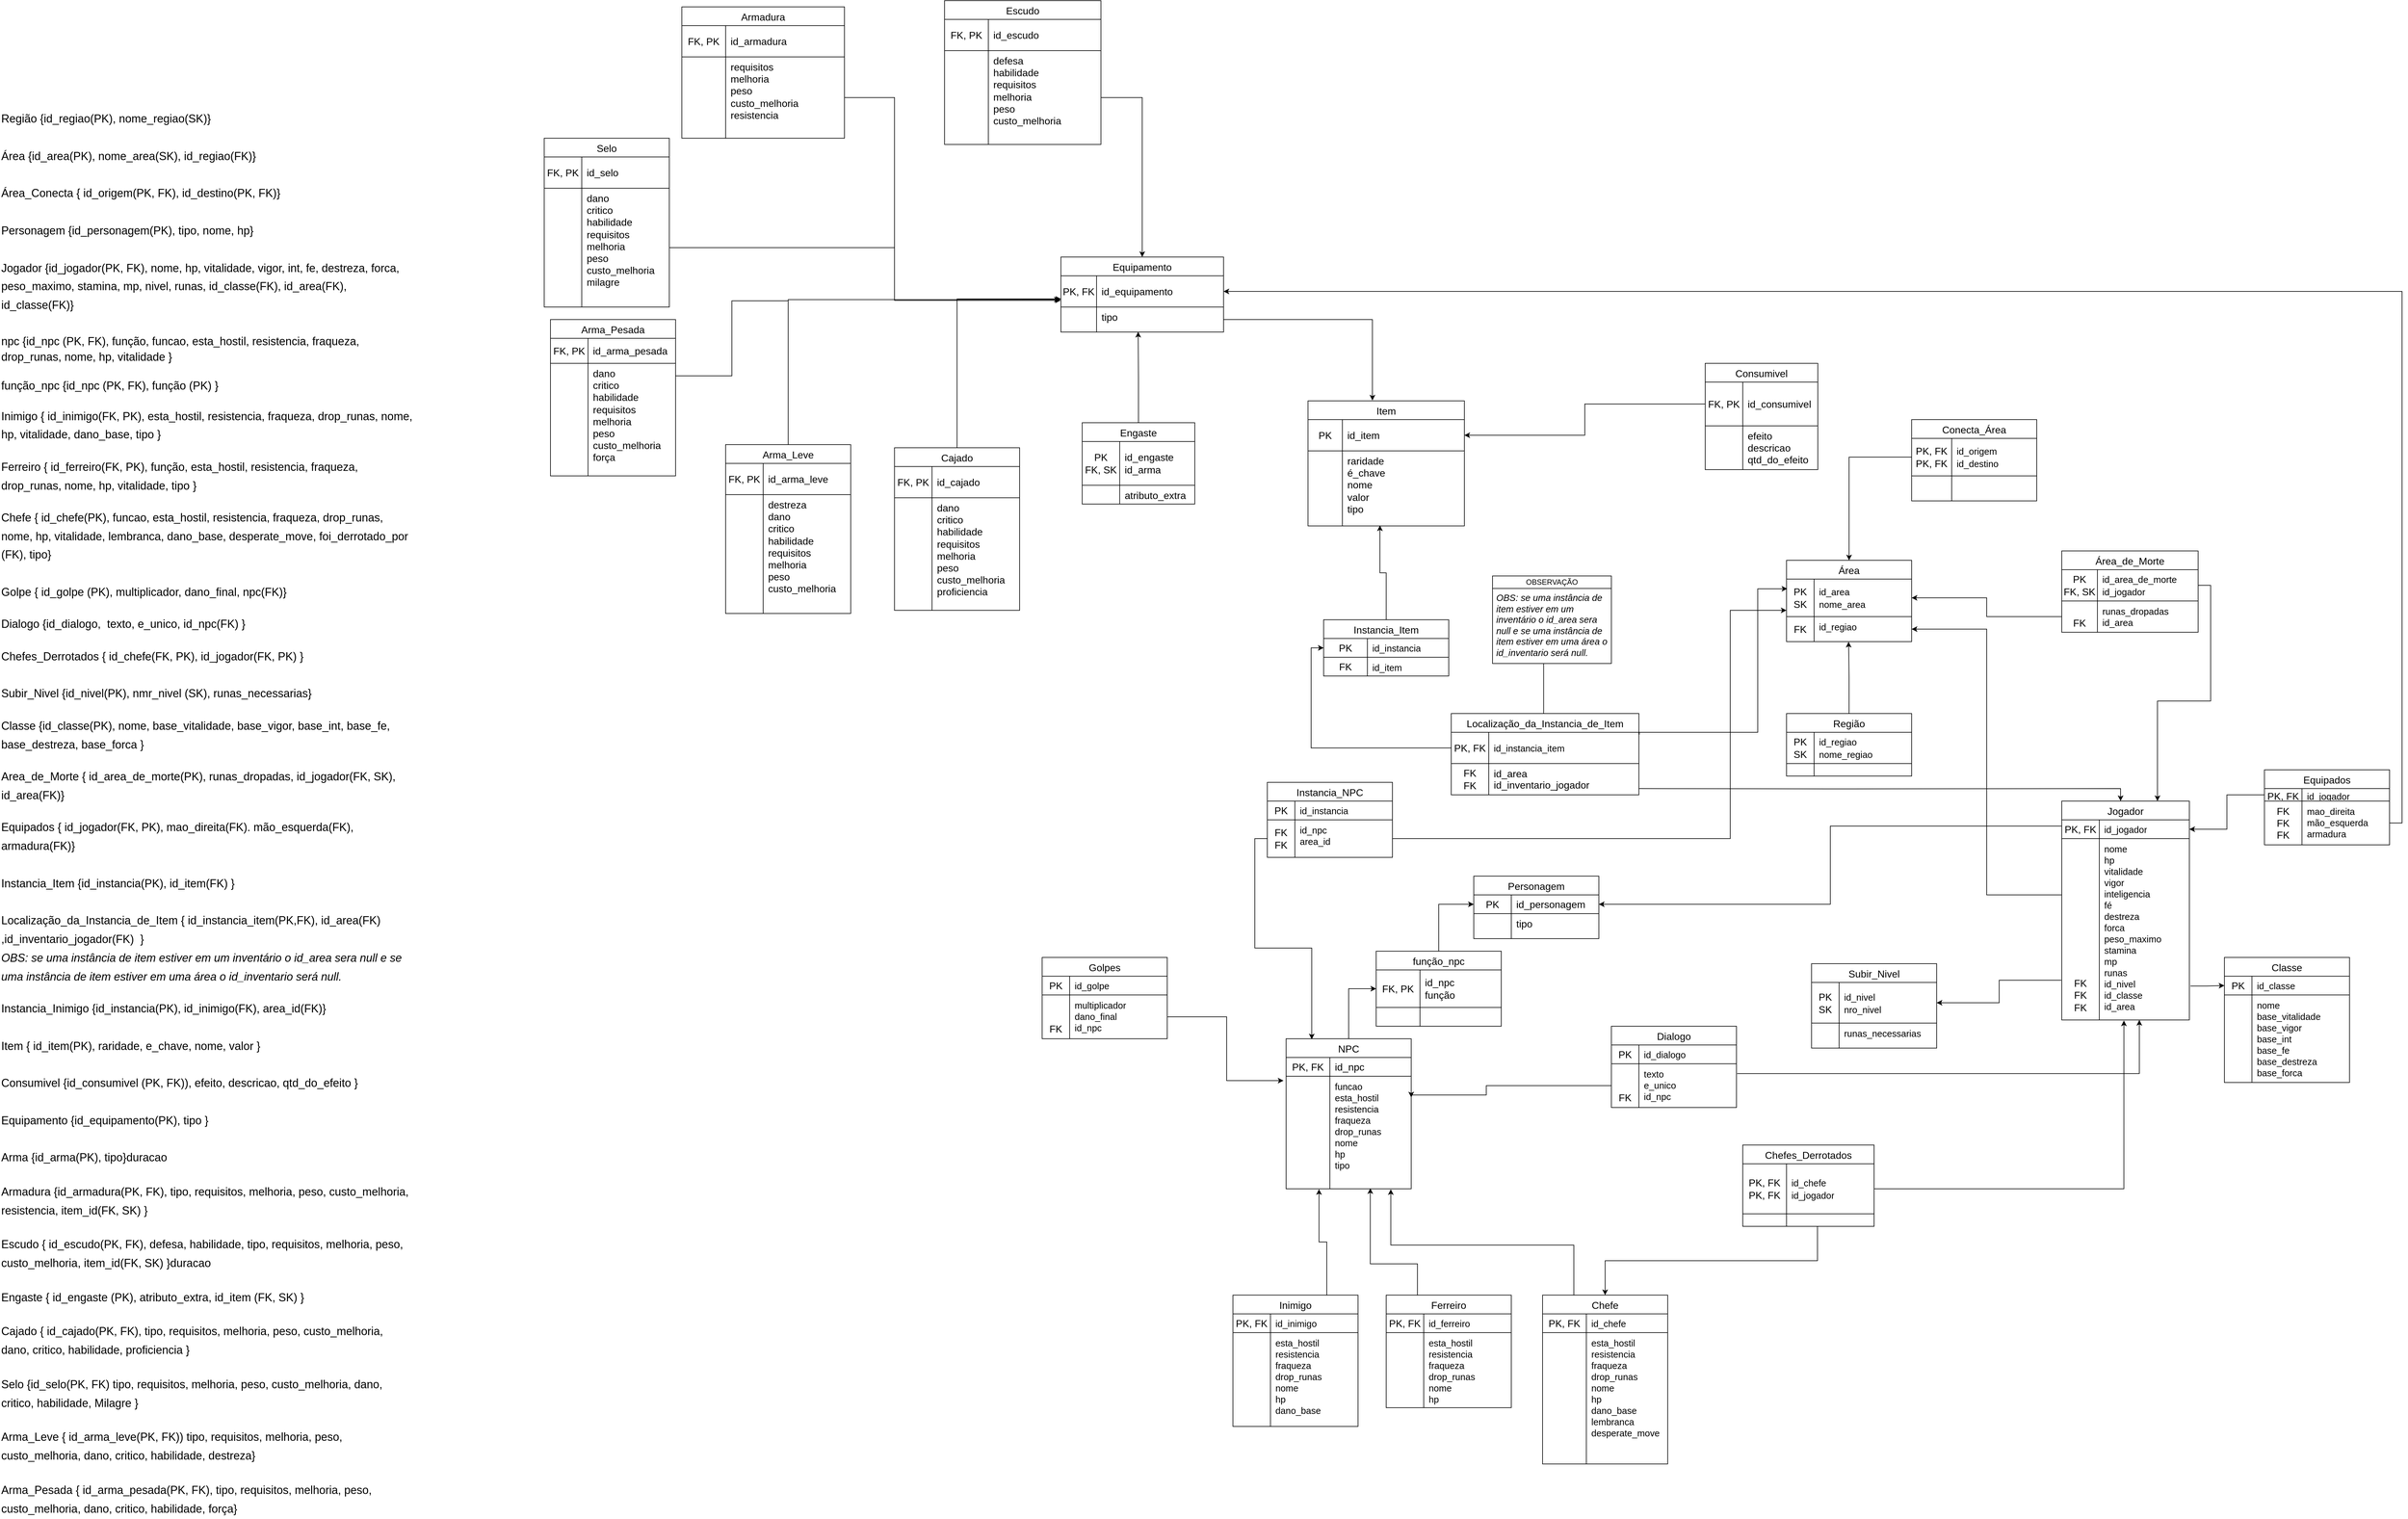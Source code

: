 <mxfile version="24.7.7">
  <diagram name="Page-1" id="evIeKzIpnHdOSmaLCxZJ">
    <mxGraphModel dx="-150" dy="-307" grid="1" gridSize="10" guides="1" tooltips="1" connect="1" arrows="1" fold="1" page="1" pageScale="1" pageWidth="850" pageHeight="1100" math="0" shadow="0">
      <root>
        <mxCell id="0" />
        <mxCell id="1" parent="0" />
        <mxCell id="NpHVf7ny2RbtNi30LPNa-328" value="&lt;span style=&quot;&quot; id=&quot;docs-internal-guid-925710b6-7fff-e732-a554-69f1a39c68a7&quot;&gt;&lt;div style=&quot;&quot;&gt;&lt;span style=&quot;background-color: transparent; font-variant-numeric: normal; font-variant-east-asian: normal; font-variant-alternates: normal; font-variant-position: normal; vertical-align: baseline;&quot;&gt;&lt;br style=&quot;font-size: 18px;&quot;&gt;&lt;p dir=&quot;ltr&quot; style=&quot;font-family: Arial, sans-serif; font-size: 18px; white-space-collapse: preserve; line-height: 1.656; margin-top: 0pt; margin-bottom: 0pt;&quot;&gt;&lt;span style=&quot;font-size: 18px; background-color: transparent; font-variant-numeric: normal; font-variant-east-asian: normal; font-variant-alternates: normal; font-variant-position: normal; vertical-align: baseline;&quot;&gt;Região {id_regiao(PK), nome_regiao(SK)}&lt;/span&gt;&lt;/p&gt;&lt;p dir=&quot;ltr&quot; style=&quot;font-family: Arial, sans-serif; font-size: 18px; white-space-collapse: preserve; line-height: 1.656; margin-top: 0pt; margin-bottom: 0pt;&quot;&gt;&lt;br style=&quot;font-size: 18px;&quot;&gt;&lt;/p&gt;&lt;p dir=&quot;ltr&quot; style=&quot;font-family: Arial, sans-serif; font-size: 18px; white-space-collapse: preserve; line-height: 1.656; margin-top: 0pt; margin-bottom: 0pt;&quot;&gt;&lt;span style=&quot;font-size: 18px; background-color: transparent; font-variant-numeric: normal; font-variant-east-asian: normal; font-variant-alternates: normal; font-variant-position: normal; vertical-align: baseline;&quot;&gt;Área {id_area(PK), nome_area(SK), id_regiao(FK)}&lt;/span&gt;&lt;/p&gt;&lt;p dir=&quot;ltr&quot; style=&quot;font-family: Arial, sans-serif; font-size: 18px; white-space-collapse: preserve; line-height: 1.656; margin-top: 0pt; margin-bottom: 0pt;&quot;&gt;&lt;br style=&quot;font-size: 18px;&quot;&gt;&lt;/p&gt;&lt;p dir=&quot;ltr&quot; style=&quot;font-family: Arial, sans-serif; font-size: 18px; white-space-collapse: preserve; line-height: 1.656; margin-top: 0pt; margin-bottom: 0pt;&quot;&gt;&lt;span style=&quot;font-size: 18px; background-color: transparent; font-variant-numeric: normal; font-variant-east-asian: normal; font-variant-alternates: normal; font-variant-position: normal; vertical-align: baseline;&quot;&gt;Área_Conecta { id_origem(PK, FK), id_destino(PK, FK)}&lt;/span&gt;&lt;/p&gt;&lt;p dir=&quot;ltr&quot; style=&quot;font-family: Arial, sans-serif; font-size: 18px; white-space-collapse: preserve; line-height: 1.656; margin-top: 0pt; margin-bottom: 0pt;&quot;&gt;&lt;br style=&quot;font-size: 18px;&quot;&gt;&lt;/p&gt;&lt;p dir=&quot;ltr&quot; style=&quot;font-family: Arial, sans-serif; font-size: 18px; white-space-collapse: preserve; line-height: 1.656; margin-top: 0pt; margin-bottom: 0pt;&quot;&gt;&lt;span style=&quot;font-size: 18px; background-color: transparent; font-variant-numeric: normal; font-variant-east-asian: normal; font-variant-alternates: normal; font-variant-position: normal; vertical-align: baseline;&quot;&gt;Personagem {id_personagem(PK), tipo, nome, hp}&lt;/span&gt;&lt;/p&gt;&lt;p dir=&quot;ltr&quot; style=&quot;font-family: Arial, sans-serif; font-size: 18px; white-space-collapse: preserve; line-height: 1.656; margin-top: 0pt; margin-bottom: 0pt;&quot;&gt;&lt;br style=&quot;font-size: 18px;&quot;&gt;&lt;/p&gt;&lt;p dir=&quot;ltr&quot; style=&quot;font-family: Arial, sans-serif; font-size: 18px; white-space-collapse: preserve; line-height: 1.656; margin-top: 0pt; margin-bottom: 0pt;&quot;&gt;&lt;span style=&quot;font-size: 18px; background-color: transparent; font-variant-numeric: normal; font-variant-east-asian: normal; font-variant-alternates: normal; font-variant-position: normal; vertical-align: baseline;&quot;&gt;Jogador {id_jogador(PK, FK), nome, hp, vitalidade, vigor, int, fe, destreza, forca, peso_maximo, stamina, mp, nivel, runas, id_classe(FK), id_area(FK), id_classe(FK)}&lt;/span&gt;&lt;/p&gt;&lt;p dir=&quot;ltr&quot; style=&quot;font-family: Arial, sans-serif; font-size: 18px; white-space-collapse: preserve; line-height: 1.656; margin-top: 0pt; margin-bottom: 0pt;&quot;&gt;&lt;br style=&quot;font-size: 18px;&quot;&gt;&lt;/p&gt;&lt;p dir=&quot;ltr&quot; style=&quot;font-family: Arial, sans-serif; font-size: 18px; white-space-collapse: preserve; line-height: 1.38; margin-top: 0pt; margin-bottom: 0pt;&quot;&gt;&lt;span style=&quot;font-size: 18px; font-variant-numeric: normal; font-variant-east-asian: normal; font-variant-alternates: normal; font-variant-position: normal; vertical-align: baseline;&quot;&gt;npc {id_npc &lt;/span&gt;&lt;span style=&quot;font-size: 18px; background-color: transparent; font-variant-numeric: normal; font-variant-east-asian: normal; font-variant-alternates: normal; font-variant-position: normal; vertical-align: baseline;&quot;&gt;(PK, FK)&lt;/span&gt;&lt;span style=&quot;font-size: 18px; font-variant-numeric: normal; font-variant-east-asian: normal; font-variant-alternates: normal; font-variant-position: normal; vertical-align: baseline;&quot;&gt;, função,&lt;/span&gt;&lt;span style=&quot;font-size: 18px; background-color: transparent; font-variant-numeric: normal; font-variant-east-asian: normal; font-variant-alternates: normal; font-variant-position: normal; vertical-align: baseline;&quot;&gt; funcao, esta_hostil, resistencia, fraqueza, drop_runas, nome, hp, vitalidade&lt;/span&gt;&lt;span style=&quot;font-size: 18px; font-variant-numeric: normal; font-variant-east-asian: normal; font-variant-alternates: normal; font-variant-position: normal; vertical-align: baseline;&quot;&gt; }&lt;/span&gt;&lt;/p&gt;&lt;br style=&quot;font-size: 18px;&quot;&gt;&lt;p dir=&quot;ltr&quot; style=&quot;font-family: Arial, sans-serif; font-size: 18px; white-space-collapse: preserve; line-height: 1.38; margin-top: 0pt; margin-bottom: 0pt;&quot;&gt;&lt;span style=&quot;font-size: 18px; font-variant-numeric: normal; font-variant-east-asian: normal; font-variant-alternates: normal; font-variant-position: normal; vertical-align: baseline;&quot;&gt;função_npc {id_npc &lt;/span&gt;&lt;span style=&quot;font-size: 18px; background-color: transparent; font-variant-numeric: normal; font-variant-east-asian: normal; font-variant-alternates: normal; font-variant-position: normal; vertical-align: baseline;&quot;&gt;(PK, FK)&lt;/span&gt;&lt;span style=&quot;font-size: 18px; font-variant-numeric: normal; font-variant-east-asian: normal; font-variant-alternates: normal; font-variant-position: normal; vertical-align: baseline;&quot;&gt;, função (PK) }&lt;/span&gt;&lt;/p&gt;&lt;br style=&quot;font-size: 18px;&quot;&gt;&lt;p dir=&quot;ltr&quot; style=&quot;font-family: Arial, sans-serif; font-size: 18px; white-space-collapse: preserve; line-height: 1.656; margin-top: 0pt; margin-bottom: 0pt;&quot;&gt;&lt;span style=&quot;font-size: 18px; background-color: transparent; font-variant-numeric: normal; font-variant-east-asian: normal; font-variant-alternates: normal; font-variant-position: normal; vertical-align: baseline;&quot;&gt;Inimigo { id_inimigo(FK, PK), esta_hostil, resistencia, fraqueza, drop_runas, nome, hp, vitalidade, dano_base, tipo }&lt;/span&gt;&lt;/p&gt;&lt;br style=&quot;font-size: 18px;&quot;&gt;&lt;p dir=&quot;ltr&quot; style=&quot;font-family: Arial, sans-serif; font-size: 18px; white-space-collapse: preserve; line-height: 1.656; margin-top: 0pt; margin-bottom: 0pt;&quot;&gt;&lt;span style=&quot;font-size: 18px; background-color: transparent; font-variant-numeric: normal; font-variant-east-asian: normal; font-variant-alternates: normal; font-variant-position: normal; vertical-align: baseline;&quot;&gt;Ferreiro { id_ferreiro(FK, PK), função, esta_hostil, resistencia, fraqueza, drop_runas, nome, hp, vitalidade, tipo }&lt;/span&gt;&lt;/p&gt;&lt;br style=&quot;font-size: 18px;&quot;&gt;&lt;p dir=&quot;ltr&quot; style=&quot;font-family: Arial, sans-serif; font-size: 18px; white-space-collapse: preserve; line-height: 1.656; margin-top: 0pt; margin-bottom: 0pt;&quot;&gt;&lt;span style=&quot;font-size: 18px; background-color: transparent; font-variant-numeric: normal; font-variant-east-asian: normal; font-variant-alternates: normal; font-variant-position: normal; vertical-align: baseline;&quot;&gt;Chefe { id_chefe(PK), funcao, esta_hostil, resistencia, fraqueza, drop_runas, nome, hp, vitalidade, lembranca, dano_base, desperate_move, foi_derrotado_por (FK), tipo}&lt;/span&gt;&lt;/p&gt;&lt;p dir=&quot;ltr&quot; style=&quot;font-family: Arial, sans-serif; font-size: 18px; white-space-collapse: preserve; line-height: 1.656; margin-top: 0pt; margin-bottom: 0pt;&quot;&gt;&lt;br style=&quot;font-size: 18px;&quot;&gt;&lt;/p&gt;&lt;p dir=&quot;ltr&quot; style=&quot;font-family: Arial, sans-serif; font-size: 18px; white-space-collapse: preserve; line-height: 1.656; margin-top: 0pt; margin-bottom: 0pt;&quot;&gt;&lt;span style=&quot;font-size: 18px; background-color: transparent; font-variant-numeric: normal; font-variant-east-asian: normal; font-variant-alternates: normal; font-variant-position: normal; vertical-align: baseline;&quot;&gt;Golpe { id_golpe (PK), multiplicador, dano_final, npc(FK)}&lt;/span&gt;&lt;/p&gt;&lt;br style=&quot;font-size: 18px;&quot;&gt;&lt;p dir=&quot;ltr&quot; style=&quot;font-family: Arial, sans-serif; font-size: 18px; white-space-collapse: preserve; line-height: 1.656; margin-top: 0pt; margin-bottom: 0pt;&quot;&gt;&lt;span style=&quot;font-size: 18px; background-color: transparent; font-variant-numeric: normal; font-variant-east-asian: normal; font-variant-alternates: normal; font-variant-position: normal; vertical-align: baseline;&quot;&gt;Dialogo {id_dialogo,&amp;nbsp; texto, e_unico, id_npc(FK) }&lt;/span&gt;&lt;/p&gt;&lt;br style=&quot;font-size: 18px;&quot;&gt;&lt;p dir=&quot;ltr&quot; style=&quot;font-family: Arial, sans-serif; font-size: 18px; white-space-collapse: preserve; line-height: 1.656; margin-top: 0pt; margin-bottom: 0pt;&quot;&gt;&lt;span style=&quot;font-size: 18px; background-color: transparent; font-variant-numeric: normal; font-variant-east-asian: normal; font-variant-alternates: normal; font-variant-position: normal; vertical-align: baseline;&quot;&gt;Chefes_Derrotados { id_chefe(FK, PK), id_jogador(FK, PK) }&lt;/span&gt;&lt;/p&gt;&lt;p dir=&quot;ltr&quot; style=&quot;font-family: Arial, sans-serif; font-size: 18px; white-space-collapse: preserve; line-height: 1.656; margin-top: 0pt; margin-bottom: 0pt;&quot;&gt;&lt;br style=&quot;font-size: 18px;&quot;&gt;&lt;/p&gt;&lt;p dir=&quot;ltr&quot; style=&quot;font-family: Arial, sans-serif; font-size: 18px; white-space-collapse: preserve; line-height: 1.656; margin-top: 0pt; margin-bottom: 0pt;&quot;&gt;&lt;span style=&quot;font-size: 18px; background-color: transparent; font-variant-numeric: normal; font-variant-east-asian: normal; font-variant-alternates: normal; font-variant-position: normal; vertical-align: baseline;&quot;&gt;Subir_Nivel {id_nivel(PK), nmr_nivel (SK), runas_necessarias}&lt;/span&gt;&lt;/p&gt;&lt;br style=&quot;font-size: 18px;&quot;&gt;&lt;p dir=&quot;ltr&quot; style=&quot;font-family: Arial, sans-serif; font-size: 18px; white-space-collapse: preserve; line-height: 1.656; margin-top: 0pt; margin-bottom: 0pt;&quot;&gt;&lt;span style=&quot;font-size: 18px; background-color: transparent; font-variant-numeric: normal; font-variant-east-asian: normal; font-variant-alternates: normal; font-variant-position: normal; vertical-align: baseline;&quot;&gt;Classe {id_classe(PK), nome, base_vitalidade, base_vigor, base_int, base_fe, base_destreza, base_forca }&lt;/span&gt;&lt;/p&gt;&lt;br style=&quot;font-size: 18px;&quot;&gt;&lt;p dir=&quot;ltr&quot; style=&quot;font-family: Arial, sans-serif; font-size: 18px; white-space-collapse: preserve; line-height: 1.656; margin-top: 0pt; margin-bottom: 0pt;&quot;&gt;&lt;span style=&quot;font-size: 18px; background-color: transparent; font-variant-numeric: normal; font-variant-east-asian: normal; font-variant-alternates: normal; font-variant-position: normal; vertical-align: baseline;&quot;&gt;Area_de_Morte { id_area_de_morte(PK), runas_dropadas, id_jogador(FK, SK), id_area(FK)}&lt;/span&gt;&lt;/p&gt;&lt;br style=&quot;font-size: 18px;&quot;&gt;&lt;p dir=&quot;ltr&quot; style=&quot;font-family: Arial, sans-serif; font-size: 18px; white-space-collapse: preserve; line-height: 1.656; margin-top: 0pt; margin-bottom: 0pt;&quot;&gt;&lt;span style=&quot;font-size: 18px; background-color: transparent; font-variant-numeric: normal; font-variant-east-asian: normal; font-variant-alternates: normal; font-variant-position: normal; vertical-align: baseline;&quot;&gt;Equipados { id_jogador(FK, PK), mao_direita(FK). mão_esquerda(FK), armadura(FK)}&lt;/span&gt;&lt;/p&gt;&lt;p dir=&quot;ltr&quot; style=&quot;font-family: Arial, sans-serif; font-size: 18px; white-space-collapse: preserve; line-height: 1.656; margin-top: 0pt; margin-bottom: 0pt;&quot;&gt;&lt;br&gt;&lt;/p&gt;&lt;p dir=&quot;ltr&quot; style=&quot;font-family: Arial, sans-serif; font-size: 18px; white-space-collapse: preserve; line-height: 1.656; margin-top: 0pt; margin-bottom: 0pt;&quot;&gt;&lt;span style=&quot;font-size: 18px; background-color: transparent; font-variant-numeric: normal; font-variant-east-asian: normal; font-variant-alternates: normal; font-variant-position: normal; vertical-align: baseline;&quot;&gt;Instancia_Item {id_instancia(PK), id_item(FK) }&amp;nbsp;&lt;/span&gt;&lt;/p&gt;&lt;p dir=&quot;ltr&quot; style=&quot;font-family: Arial, sans-serif; font-size: 18px; white-space-collapse: preserve; line-height: 1.656; margin-top: 0pt; margin-bottom: 0pt;&quot;&gt;&lt;span style=&quot;font-size: 18px; background-color: transparent; font-variant-numeric: normal; font-variant-east-asian: normal; font-variant-alternates: normal; font-variant-position: normal; vertical-align: baseline;&quot;&gt;&lt;br&gt;&lt;/span&gt;&lt;/p&gt;&lt;p dir=&quot;ltr&quot; style=&quot;line-height: 1.656; margin-top: 0pt; margin-bottom: 0pt;&quot;&gt;&lt;span style=&quot;background-color: transparent; font-variant-numeric: normal; font-variant-east-asian: normal; font-variant-alternates: normal; font-variant-position: normal; vertical-align: baseline;&quot;&gt;&lt;font face=&quot;Arial, sans-serif&quot;&gt;&lt;span style=&quot;white-space-collapse: preserve;&quot;&gt;Localização_da_Instancia_de_Item { id_instancia_item(PK,FK), &lt;/span&gt;&lt;/font&gt;&lt;/span&gt;&lt;span style=&quot;background-color: transparent; white-space-collapse: preserve;&quot;&gt;&lt;font face=&quot;Arial, sans-serif&quot;&gt;id_area(FK) ,id_inventario_jogador(FK)&lt;/font&gt;&lt;/span&gt;&lt;span style=&quot;white-space-collapse: preserve; font-family: Arial, sans-serif; background-color: transparent;&quot;&gt;  }&lt;/span&gt;&lt;/p&gt;&lt;p dir=&quot;ltr&quot; style=&quot;font-family: Arial, sans-serif; font-size: 18px; white-space-collapse: preserve; line-height: 1.656; margin-top: 0pt; margin-bottom: 0pt;&quot;&gt;&lt;span style=&quot;font-size: 18px; background-color: transparent; font-style: italic; font-variant-numeric: normal; font-variant-east-asian: normal; font-variant-alternates: normal; font-variant-position: normal; vertical-align: baseline;&quot;&gt;OBS: se uma instância de item estiver em um inventário o id_area sera null e se uma instância de item estiver em uma área o id_inventario será null.&lt;/span&gt;&lt;/p&gt;&lt;br style=&quot;font-size: 18px;&quot;&gt;&lt;p dir=&quot;ltr&quot; style=&quot;font-family: Arial, sans-serif; font-size: 18px; white-space-collapse: preserve; line-height: 1.656; margin-top: 0pt; margin-bottom: 0pt;&quot;&gt;&lt;span style=&quot;font-size: 18px; background-color: transparent; font-variant-numeric: normal; font-variant-east-asian: normal; font-variant-alternates: normal; font-variant-position: normal; vertical-align: baseline;&quot;&gt;Instancia_Inimigo {id_instancia(PK), id_inimigo(FK), area_id(FK)}&amp;nbsp;&lt;/span&gt;&lt;/p&gt;&lt;p dir=&quot;ltr&quot; style=&quot;font-family: Arial, sans-serif; font-size: 18px; white-space-collapse: preserve; line-height: 1.656; margin-top: 0pt; margin-bottom: 0pt;&quot;&gt;&lt;br style=&quot;font-size: 18px;&quot;&gt;&lt;/p&gt;&lt;p dir=&quot;ltr&quot; style=&quot;font-family: Arial, sans-serif; font-size: 18px; white-space-collapse: preserve; line-height: 1.656; margin-top: 0pt; margin-bottom: 0pt;&quot;&gt;&lt;span style=&quot;font-size: 18px; background-color: transparent; font-variant-numeric: normal; font-variant-east-asian: normal; font-variant-alternates: normal; font-variant-position: normal; vertical-align: baseline;&quot;&gt;Item { id_item(PK), raridade, e_chave, nome, valor }&lt;/span&gt;&lt;/p&gt;&lt;p dir=&quot;ltr&quot; style=&quot;font-family: Arial, sans-serif; font-size: 18px; white-space-collapse: preserve; line-height: 1.656; margin-top: 0pt; margin-bottom: 0pt;&quot;&gt;&lt;br&gt;&lt;/p&gt;&lt;p dir=&quot;ltr&quot; style=&quot;font-family: Arial, sans-serif; font-size: 18px; white-space-collapse: preserve; line-height: 1.656; margin-top: 0pt; margin-bottom: 0pt;&quot;&gt;&lt;span style=&quot;font-size: 18px; background-color: transparent; font-variant-numeric: normal; font-variant-east-asian: normal; font-variant-alternates: normal; font-variant-position: normal; vertical-align: baseline;&quot;&gt;Consumivel {id_consumivel (PK, FK)), efeito, descricao, qtd_do_efeito }&lt;/span&gt;&lt;/p&gt;&lt;p dir=&quot;ltr&quot; style=&quot;font-family: Arial, sans-serif; font-size: 18px; white-space-collapse: preserve; line-height: 1.656; margin-top: 0pt; margin-bottom: 0pt;&quot;&gt;&lt;br style=&quot;font-size: 18px;&quot;&gt;&lt;/p&gt;&lt;p dir=&quot;ltr&quot; style=&quot;font-family: Arial, sans-serif; font-size: 18px; white-space-collapse: preserve; line-height: 1.656; margin-top: 0pt; margin-bottom: 0pt;&quot;&gt;&lt;span style=&quot;font-size: 18px; background-color: transparent; font-variant-numeric: normal; font-variant-east-asian: normal; font-variant-alternates: normal; font-variant-position: normal; vertical-align: baseline;&quot;&gt;Equipamento {id_equipamento(PK), tipo }&lt;/span&gt;&lt;/p&gt;&lt;p dir=&quot;ltr&quot; style=&quot;font-family: Arial, sans-serif; font-size: 18px; white-space-collapse: preserve; line-height: 1.656; margin-top: 0pt; margin-bottom: 0pt;&quot;&gt;&lt;br style=&quot;font-size: 18px;&quot;&gt;&lt;/p&gt;&lt;p dir=&quot;ltr&quot; style=&quot;font-family: Arial, sans-serif; font-size: 18px; white-space-collapse: preserve; line-height: 1.656; margin-top: 0pt; margin-bottom: 0pt;&quot;&gt;&lt;span style=&quot;font-size: 18px; background-color: transparent; font-variant-numeric: normal; font-variant-east-asian: normal; font-variant-alternates: normal; font-variant-position: normal; vertical-align: baseline;&quot;&gt;Arma {id_arma(PK), tipo}duracao&lt;/span&gt;&lt;/p&gt;&lt;p dir=&quot;ltr&quot; style=&quot;font-family: Arial, sans-serif; font-size: 18px; white-space-collapse: preserve; line-height: 1.38; margin-top: 0pt; margin-bottom: 0pt;&quot;&gt;&lt;br style=&quot;font-size: 18px;&quot;&gt;&lt;/p&gt;&lt;p dir=&quot;ltr&quot; style=&quot;font-family: Arial, sans-serif; font-size: 18px; white-space-collapse: preserve; line-height: 1.656; margin-top: 0pt; margin-bottom: 0pt;&quot;&gt;&lt;span style=&quot;font-size: 18px; background-color: transparent; font-variant-numeric: normal; font-variant-east-asian: normal; font-variant-alternates: normal; font-variant-position: normal; vertical-align: baseline;&quot;&gt;Armadura {id_armadura(PK, FK), tipo, requisitos, melhoria, peso, custo_melhoria, resistencia, item_id(FK, SK) }&lt;/span&gt;&lt;/p&gt;&lt;p dir=&quot;ltr&quot; style=&quot;font-family: Arial, sans-serif; font-size: 18px; white-space-collapse: preserve; line-height: 1.38; margin-top: 0pt; margin-bottom: 0pt;&quot;&gt;&lt;br style=&quot;font-size: 18px;&quot;&gt;&lt;/p&gt;&lt;p dir=&quot;ltr&quot; style=&quot;font-family: Arial, sans-serif; font-size: 18px; white-space-collapse: preserve; line-height: 1.656; margin-top: 0pt; margin-bottom: 0pt;&quot;&gt;&lt;span style=&quot;font-size: 18px; background-color: transparent; font-variant-numeric: normal; font-variant-east-asian: normal; font-variant-alternates: normal; font-variant-position: normal; vertical-align: baseline;&quot;&gt;Escudo { id_escudo(PK, FK), defesa, habilidade, tipo, requisitos, melhoria, peso, custo_melhoria, item_id(FK, SK) }duracao&lt;/span&gt;&lt;/p&gt;&lt;p dir=&quot;ltr&quot; style=&quot;font-family: Arial, sans-serif; font-size: 18px; white-space-collapse: preserve; line-height: 1.38; margin-top: 0pt; margin-bottom: 0pt;&quot;&gt;&lt;br style=&quot;font-size: 18px;&quot;&gt;&lt;/p&gt;&lt;p dir=&quot;ltr&quot; style=&quot;font-family: Arial, sans-serif; font-size: 18px; white-space-collapse: preserve; line-height: 1.656; margin-top: 0pt; margin-bottom: 0pt;&quot;&gt;&lt;span style=&quot;font-size: 18px; background-color: transparent; font-variant-numeric: normal; font-variant-east-asian: normal; font-variant-alternates: normal; font-variant-position: normal; vertical-align: baseline;&quot;&gt;Engaste { id_engaste (PK), atributo_extra, id_item (FK, SK) }&lt;/span&gt;&lt;/p&gt;&lt;p dir=&quot;ltr&quot; style=&quot;font-family: Arial, sans-serif; font-size: 18px; white-space-collapse: preserve; line-height: 1.38; margin-top: 0pt; margin-bottom: 0pt;&quot;&gt;&lt;br style=&quot;font-size: 18px;&quot;&gt;&lt;/p&gt;&lt;p dir=&quot;ltr&quot; style=&quot;font-family: Arial, sans-serif; font-size: 18px; white-space-collapse: preserve; line-height: 1.656; margin-top: 0pt; margin-bottom: 0pt;&quot;&gt;&lt;span style=&quot;font-size: 18px; background-color: transparent; font-variant-numeric: normal; font-variant-east-asian: normal; font-variant-alternates: normal; font-variant-position: normal; vertical-align: baseline;&quot;&gt;Cajado { id_cajado(PK, FK), tipo, requisitos, melhoria, peso, custo_melhoria, dano, critico, habilidade, proficiencia }&lt;/span&gt;&lt;/p&gt;&lt;p dir=&quot;ltr&quot; style=&quot;font-family: Arial, sans-serif; font-size: 18px; white-space-collapse: preserve; line-height: 1.38; margin-top: 0pt; margin-bottom: 0pt;&quot;&gt;&lt;br style=&quot;font-size: 18px;&quot;&gt;&lt;/p&gt;&lt;p dir=&quot;ltr&quot; style=&quot;font-family: Arial, sans-serif; font-size: 18px; white-space-collapse: preserve; line-height: 1.656; margin-top: 0pt; margin-bottom: 0pt;&quot;&gt;&lt;span style=&quot;font-size: 18px; background-color: transparent; font-variant-numeric: normal; font-variant-east-asian: normal; font-variant-alternates: normal; font-variant-position: normal; vertical-align: baseline;&quot;&gt;Selo {id_selo(PK, FK) tipo, requisitos, melhoria, peso, custo_melhoria, dano, critico, habilidade, Milagre }&lt;/span&gt;&lt;/p&gt;&lt;p dir=&quot;ltr&quot; style=&quot;font-family: Arial, sans-serif; font-size: 18px; white-space-collapse: preserve; line-height: 1.38; margin-top: 0pt; margin-bottom: 0pt;&quot;&gt;&lt;br style=&quot;font-size: 18px;&quot;&gt;&lt;/p&gt;&lt;p dir=&quot;ltr&quot; style=&quot;font-family: Arial, sans-serif; font-size: 18px; white-space-collapse: preserve; line-height: 1.656; margin-top: 0pt; margin-bottom: 0pt;&quot;&gt;&lt;span style=&quot;font-size: 18px; background-color: transparent; font-variant-numeric: normal; font-variant-east-asian: normal; font-variant-alternates: normal; font-variant-position: normal; vertical-align: baseline;&quot;&gt;Arma_Leve { id_arma_leve(PK, FK)) tipo, requisitos, melhoria, peso, custo_melhoria, dano, critico, habilidade, destreza}&lt;/span&gt;&lt;/p&gt;&lt;p dir=&quot;ltr&quot; style=&quot;font-family: Arial, sans-serif; font-size: 18px; white-space-collapse: preserve; line-height: 1.38; margin-top: 0pt; margin-bottom: 0pt;&quot;&gt;&lt;br style=&quot;font-size: 18px;&quot;&gt;&lt;/p&gt;&lt;p dir=&quot;ltr&quot; style=&quot;font-family: Arial, sans-serif; font-size: 18px; white-space-collapse: preserve; line-height: 1.656; margin-top: 0pt; margin-bottom: 0pt;&quot;&gt;&lt;span style=&quot;font-size: 18px; background-color: transparent; font-variant-numeric: normal; font-variant-east-asian: normal; font-variant-alternates: normal; font-variant-position: normal; vertical-align: baseline;&quot;&gt;Arma_Pesada { id_arma_pesada(PK, FK), tipo, requisitos, melhoria, peso, custo_melhoria, dano, critico, habilidade, força}&lt;/span&gt;&lt;/p&gt;&lt;/span&gt;&lt;/div&gt;&lt;/span&gt;" style="text;strokeColor=none;align=left;fillColor=none;html=1;verticalAlign=middle;whiteSpace=wrap;rounded=0;fontSize=18;" parent="1" vertex="1">
          <mxGeometry x="970" y="1640" width="660" height="1780" as="geometry" />
        </mxCell>
        <mxCell id="NpHVf7ny2RbtNi30LPNa-329" value="Região " style="shape=table;startSize=30;container=1;collapsible=0;childLayout=tableLayout;fixedRows=1;rowLines=0;fontStyle=0;strokeColor=default;fontSize=16;" parent="1" vertex="1">
          <mxGeometry x="3826" y="2380" width="200" height="100" as="geometry" />
        </mxCell>
        <mxCell id="NpHVf7ny2RbtNi30LPNa-330" value="" style="shape=tableRow;horizontal=0;startSize=0;swimlaneHead=0;swimlaneBody=0;top=0;left=0;bottom=0;right=0;collapsible=0;dropTarget=0;fillColor=none;points=[[0,0.5],[1,0.5]];portConstraint=eastwest;strokeColor=inherit;fontSize=16;" parent="NpHVf7ny2RbtNi30LPNa-329" vertex="1">
          <mxGeometry y="30" width="200" height="50" as="geometry" />
        </mxCell>
        <mxCell id="NpHVf7ny2RbtNi30LPNa-331" value="PK&lt;div&gt;SK&lt;/div&gt;" style="shape=partialRectangle;html=1;whiteSpace=wrap;connectable=0;fillColor=none;top=0;left=0;bottom=0;right=0;overflow=hidden;pointerEvents=1;strokeColor=inherit;fontSize=16;" parent="NpHVf7ny2RbtNi30LPNa-330" vertex="1">
          <mxGeometry width="44" height="50" as="geometry">
            <mxRectangle width="44" height="50" as="alternateBounds" />
          </mxGeometry>
        </mxCell>
        <mxCell id="NpHVf7ny2RbtNi30LPNa-332" value="&lt;span id=&quot;docs-internal-guid-9de013d8-7fff-9b33-baa0-55acf734d3be&quot;&gt;&lt;span style=&quot;font-size: 11pt; font-family: Arial, sans-serif; background-color: transparent; font-variant-numeric: normal; font-variant-east-asian: normal; font-variant-alternates: normal; font-variant-position: normal; vertical-align: baseline; white-space-collapse: preserve;&quot;&gt;id_regiao&lt;/span&gt;&lt;/span&gt;&lt;div&gt;&lt;span id=&quot;docs-internal-guid-81cacb7f-7fff-ba41-0c7b-e25bcdb17807&quot;&gt;&lt;span style=&quot;font-size: 11pt; font-family: Arial, sans-serif; background-color: transparent; font-variant-numeric: normal; font-variant-east-asian: normal; font-variant-alternates: normal; font-variant-position: normal; vertical-align: baseline; white-space-collapse: preserve;&quot;&gt;nome_regiao&lt;/span&gt;&lt;/span&gt;&lt;span&gt;&lt;span style=&quot;font-size: 11pt; font-family: Arial, sans-serif; background-color: transparent; font-variant-numeric: normal; font-variant-east-asian: normal; font-variant-alternates: normal; font-variant-position: normal; vertical-align: baseline; white-space-collapse: preserve;&quot;&gt;&lt;br&gt;&lt;/span&gt;&lt;/span&gt;&lt;/div&gt;" style="shape=partialRectangle;html=1;whiteSpace=wrap;connectable=0;fillColor=none;top=0;left=0;bottom=0;right=0;align=left;spacingLeft=6;overflow=hidden;strokeColor=inherit;fontSize=16;horizontal=1;" parent="NpHVf7ny2RbtNi30LPNa-330" vertex="1">
          <mxGeometry x="44" width="156" height="50" as="geometry">
            <mxRectangle width="156" height="50" as="alternateBounds" />
          </mxGeometry>
        </mxCell>
        <mxCell id="NpHVf7ny2RbtNi30LPNa-333" value="" style="shape=tableRow;horizontal=0;startSize=0;swimlaneHead=0;swimlaneBody=0;top=0;left=0;bottom=0;right=0;collapsible=0;dropTarget=0;fillColor=none;points=[[0,0.5],[1,0.5]];portConstraint=eastwest;strokeColor=inherit;fontSize=16;verticalAlign=top;" parent="NpHVf7ny2RbtNi30LPNa-329" vertex="1">
          <mxGeometry y="80" width="200" height="20" as="geometry" />
        </mxCell>
        <mxCell id="NpHVf7ny2RbtNi30LPNa-334" value="" style="shape=partialRectangle;html=1;whiteSpace=wrap;connectable=0;fillColor=none;top=1;left=0;bottom=1;right=0;overflow=hidden;strokeColor=inherit;fontSize=16;noLabel=0;snapToPoint=0;" parent="NpHVf7ny2RbtNi30LPNa-333" vertex="1">
          <mxGeometry width="44" height="20" as="geometry">
            <mxRectangle width="44" height="20" as="alternateBounds" />
          </mxGeometry>
        </mxCell>
        <mxCell id="NpHVf7ny2RbtNi30LPNa-335" value="&lt;p style=&quot;line-height: 100%; margin-top: 2px; margin-bottom: 2px;&quot;&gt;&lt;br&gt;&lt;/p&gt;" style="shape=partialRectangle;html=1;whiteSpace=wrap;connectable=0;fillColor=none;top=1;left=0;bottom=1;right=0;align=left;spacingLeft=6;overflow=hidden;strokeColor=inherit;fontSize=16;noLabel=0;snapToPoint=0;horizontal=1;verticalAlign=top;" parent="NpHVf7ny2RbtNi30LPNa-333" vertex="1">
          <mxGeometry x="44" width="156" height="20" as="geometry">
            <mxRectangle width="156" height="20" as="alternateBounds" />
          </mxGeometry>
        </mxCell>
        <mxCell id="NpHVf7ny2RbtNi30LPNa-336" value="Área" style="shape=table;startSize=30;container=1;collapsible=0;childLayout=tableLayout;fixedRows=1;rowLines=0;fontStyle=0;strokeColor=default;fontSize=16;" parent="1" vertex="1">
          <mxGeometry x="3826" y="2135" width="200" height="130" as="geometry" />
        </mxCell>
        <mxCell id="NpHVf7ny2RbtNi30LPNa-337" value="" style="shape=tableRow;horizontal=0;startSize=0;swimlaneHead=0;swimlaneBody=0;top=0;left=0;bottom=0;right=0;collapsible=0;dropTarget=0;fillColor=none;points=[[0,0.5],[1,0.5]];portConstraint=eastwest;strokeColor=inherit;fontSize=16;" parent="NpHVf7ny2RbtNi30LPNa-336" vertex="1">
          <mxGeometry y="30" width="200" height="60" as="geometry" />
        </mxCell>
        <mxCell id="NpHVf7ny2RbtNi30LPNa-338" value="PK&lt;div&gt;SK&lt;/div&gt;" style="shape=partialRectangle;html=1;whiteSpace=wrap;connectable=0;fillColor=none;top=0;left=0;bottom=0;right=0;overflow=hidden;pointerEvents=1;strokeColor=inherit;fontSize=16;" parent="NpHVf7ny2RbtNi30LPNa-337" vertex="1">
          <mxGeometry width="44" height="60" as="geometry">
            <mxRectangle width="44" height="60" as="alternateBounds" />
          </mxGeometry>
        </mxCell>
        <mxCell id="NpHVf7ny2RbtNi30LPNa-339" value="&lt;span id=&quot;docs-internal-guid-b573afe4-7fff-6cf1-a72c-a2d62d699c4b&quot;&gt;&lt;span style=&quot;font-size: 11pt; font-family: Arial, sans-serif; background-color: transparent; font-variant-numeric: normal; font-variant-east-asian: normal; font-variant-alternates: normal; font-variant-position: normal; vertical-align: baseline; white-space-collapse: preserve;&quot;&gt;id_area&lt;/span&gt;&lt;/span&gt;&lt;div&gt;&lt;span id=&quot;docs-internal-guid-5008f0fb-7fff-fd4a-83f7-17b81c33ce65&quot;&gt;&lt;span style=&quot;font-size: 11pt; font-family: Arial, sans-serif; background-color: transparent; font-variant-numeric: normal; font-variant-east-asian: normal; font-variant-alternates: normal; font-variant-position: normal; vertical-align: baseline; white-space-collapse: preserve;&quot;&gt;nome_area&lt;/span&gt;&lt;/span&gt;&lt;br&gt;&lt;/div&gt;" style="shape=partialRectangle;html=1;whiteSpace=wrap;connectable=0;fillColor=none;top=0;left=0;bottom=0;right=0;align=left;spacingLeft=6;overflow=hidden;strokeColor=inherit;fontSize=16;horizontal=1;" parent="NpHVf7ny2RbtNi30LPNa-337" vertex="1">
          <mxGeometry x="44" width="156" height="60" as="geometry">
            <mxRectangle width="156" height="60" as="alternateBounds" />
          </mxGeometry>
        </mxCell>
        <mxCell id="NpHVf7ny2RbtNi30LPNa-340" value="" style="shape=tableRow;horizontal=0;startSize=0;swimlaneHead=0;swimlaneBody=0;top=0;left=0;bottom=0;right=0;collapsible=0;dropTarget=0;fillColor=none;points=[[0,0.5],[1,0.5]];portConstraint=eastwest;strokeColor=inherit;fontSize=16;verticalAlign=top;" parent="NpHVf7ny2RbtNi30LPNa-336" vertex="1">
          <mxGeometry y="90" width="200" height="40" as="geometry" />
        </mxCell>
        <mxCell id="NpHVf7ny2RbtNi30LPNa-341" value="FK" style="shape=partialRectangle;html=1;whiteSpace=wrap;connectable=0;fillColor=none;top=1;left=0;bottom=1;right=0;overflow=hidden;strokeColor=inherit;fontSize=16;noLabel=0;snapToPoint=0;" parent="NpHVf7ny2RbtNi30LPNa-340" vertex="1">
          <mxGeometry width="44" height="40" as="geometry">
            <mxRectangle width="44" height="40" as="alternateBounds" />
          </mxGeometry>
        </mxCell>
        <mxCell id="NpHVf7ny2RbtNi30LPNa-342" value="&lt;p style=&quot;line-height: 100%; margin-top: 2px; margin-bottom: 2px;&quot;&gt;&lt;span id=&quot;docs-internal-guid-73743eb3-7fff-0ede-8437-65463135ddfc&quot;&gt;&lt;span style=&quot;font-size: 11pt; font-family: Arial, sans-serif; background-color: transparent; font-variant-numeric: normal; font-variant-east-asian: normal; font-variant-alternates: normal; font-variant-position: normal; vertical-align: baseline; white-space-collapse: preserve;&quot;&gt;id_regiao&lt;/span&gt;&lt;/span&gt;&lt;br&gt;&lt;/p&gt;" style="shape=partialRectangle;html=1;whiteSpace=wrap;connectable=0;fillColor=none;top=1;left=0;bottom=1;right=0;align=left;spacingLeft=6;overflow=hidden;strokeColor=inherit;fontSize=16;noLabel=0;snapToPoint=0;horizontal=1;verticalAlign=top;" parent="NpHVf7ny2RbtNi30LPNa-340" vertex="1">
          <mxGeometry x="44" width="156" height="40" as="geometry">
            <mxRectangle width="156" height="40" as="alternateBounds" />
          </mxGeometry>
        </mxCell>
        <mxCell id="NpHVf7ny2RbtNi30LPNa-343" value="Jogador" style="shape=table;startSize=30;container=1;collapsible=0;childLayout=tableLayout;fixedRows=1;rowLines=0;fontStyle=0;strokeColor=default;fontSize=16;" parent="1" vertex="1">
          <mxGeometry x="4266" y="2520" width="204" height="350" as="geometry" />
        </mxCell>
        <mxCell id="NpHVf7ny2RbtNi30LPNa-344" value="" style="shape=tableRow;horizontal=0;startSize=0;swimlaneHead=0;swimlaneBody=0;top=0;left=0;bottom=0;right=0;collapsible=0;dropTarget=0;fillColor=none;points=[[0,0.5],[1,0.5]];portConstraint=eastwest;strokeColor=inherit;fontSize=16;" parent="NpHVf7ny2RbtNi30LPNa-343" vertex="1">
          <mxGeometry y="30" width="204" height="30" as="geometry" />
        </mxCell>
        <mxCell id="NpHVf7ny2RbtNi30LPNa-345" value="PK, FK" style="shape=partialRectangle;html=1;whiteSpace=wrap;connectable=0;fillColor=none;top=0;left=0;bottom=0;right=0;overflow=hidden;pointerEvents=1;strokeColor=inherit;fontSize=16;" parent="NpHVf7ny2RbtNi30LPNa-344" vertex="1">
          <mxGeometry width="60" height="30" as="geometry">
            <mxRectangle width="60" height="30" as="alternateBounds" />
          </mxGeometry>
        </mxCell>
        <mxCell id="NpHVf7ny2RbtNi30LPNa-346" value="&lt;span id=&quot;docs-internal-guid-e88bfac6-7fff-c64e-e870-2d8f429155b9&quot;&gt;&lt;span style=&quot;font-size: 11pt; font-family: Arial, sans-serif; background-color: transparent; font-variant-numeric: normal; font-variant-east-asian: normal; font-variant-alternates: normal; font-variant-position: normal; vertical-align: baseline; white-space-collapse: preserve;&quot;&gt;id_jogador&lt;/span&gt;&lt;/span&gt;" style="shape=partialRectangle;html=1;whiteSpace=wrap;connectable=0;fillColor=none;top=0;left=0;bottom=0;right=0;align=left;spacingLeft=6;overflow=hidden;strokeColor=inherit;fontSize=16;horizontal=1;" parent="NpHVf7ny2RbtNi30LPNa-344" vertex="1">
          <mxGeometry x="60" width="144" height="30" as="geometry">
            <mxRectangle width="144" height="30" as="alternateBounds" />
          </mxGeometry>
        </mxCell>
        <mxCell id="NpHVf7ny2RbtNi30LPNa-347" value="" style="shape=tableRow;horizontal=0;startSize=0;swimlaneHead=0;swimlaneBody=0;top=0;left=0;bottom=0;right=0;collapsible=0;dropTarget=0;fillColor=none;points=[[0,0.5],[1,0.5]];portConstraint=eastwest;strokeColor=inherit;fontSize=16;verticalAlign=top;" parent="NpHVf7ny2RbtNi30LPNa-343" vertex="1">
          <mxGeometry y="60" width="204" height="290" as="geometry" />
        </mxCell>
        <mxCell id="NpHVf7ny2RbtNi30LPNa-348" value="&lt;div&gt;&lt;br&gt;&lt;/div&gt;&lt;div&gt;&lt;br&gt;&lt;/div&gt;&lt;div&gt;&lt;br&gt;&lt;/div&gt;&lt;div&gt;&lt;br&gt;&lt;/div&gt;&lt;div&gt;&lt;br&gt;&lt;/div&gt;&lt;div&gt;&lt;br&gt;&lt;/div&gt;&lt;div&gt;&lt;br&gt;&lt;/div&gt;&lt;div&gt;&lt;br&gt;&lt;/div&gt;&lt;div&gt;&lt;br&gt;&lt;/div&gt;&lt;div&gt;&lt;br&gt;&lt;/div&gt;&lt;div&gt;&lt;br&gt;&lt;/div&gt;&lt;div&gt;FK&lt;/div&gt;&lt;div&gt;FK&lt;/div&gt;&lt;div&gt;FK&lt;/div&gt;" style="shape=partialRectangle;html=1;whiteSpace=wrap;connectable=0;fillColor=none;top=1;left=0;bottom=1;right=0;overflow=hidden;strokeColor=inherit;fontSize=16;noLabel=0;snapToPoint=0;" parent="NpHVf7ny2RbtNi30LPNa-347" vertex="1">
          <mxGeometry width="60" height="290" as="geometry">
            <mxRectangle width="60" height="290" as="alternateBounds" />
          </mxGeometry>
        </mxCell>
        <mxCell id="NpHVf7ny2RbtNi30LPNa-349" value="&lt;p style=&quot;line-height: 100%; margin-top: 2px; margin-bottom: 2px;&quot;&gt;&lt;span id=&quot;docs-internal-guid-9f9c761b-7fff-f7ba-615e-49f5319a1079&quot;&gt;&lt;span style=&quot;font-size: 11pt; font-family: Arial, sans-serif; background-color: transparent; font-variant-numeric: normal; font-variant-east-asian: normal; font-variant-alternates: normal; font-variant-position: normal; vertical-align: baseline; white-space-collapse: preserve;&quot;&gt;nome&lt;/span&gt;&lt;/span&gt;&lt;br&gt;&lt;/p&gt;&lt;p style=&quot;line-height: 100%; margin-top: 2px; margin-bottom: 2px;&quot;&gt;&lt;span id=&quot;docs-internal-guid-078480d4-7fff-15d0-8b8c-13f725acce4c&quot;&gt;&lt;span style=&quot;font-size: 11pt; font-family: Arial, sans-serif; background-color: transparent; font-variant-numeric: normal; font-variant-east-asian: normal; font-variant-alternates: normal; font-variant-position: normal; vertical-align: baseline; white-space-collapse: preserve;&quot;&gt;hp&lt;/span&gt;&lt;/span&gt;&lt;span&gt;&lt;span style=&quot;font-size: 11pt; font-family: Arial, sans-serif; background-color: transparent; font-variant-numeric: normal; font-variant-east-asian: normal; font-variant-alternates: normal; font-variant-position: normal; vertical-align: baseline; white-space-collapse: preserve;&quot;&gt;&lt;br&gt;&lt;/span&gt;&lt;/span&gt;&lt;/p&gt;&lt;p style=&quot;line-height: 100%; margin-top: 2px; margin-bottom: 2px;&quot;&gt;&lt;span id=&quot;docs-internal-guid-be2ab53c-7fff-2585-26b5-68bac440c4f4&quot;&gt;&lt;span style=&quot;font-size: 11pt; font-family: Arial, sans-serif; background-color: transparent; font-variant-numeric: normal; font-variant-east-asian: normal; font-variant-alternates: normal; font-variant-position: normal; vertical-align: baseline; white-space-collapse: preserve;&quot;&gt;vitalidade&lt;/span&gt;&lt;/span&gt;&lt;span&gt;&lt;span style=&quot;font-size: 11pt; font-family: Arial, sans-serif; background-color: transparent; font-variant-numeric: normal; font-variant-east-asian: normal; font-variant-alternates: normal; font-variant-position: normal; vertical-align: baseline; white-space-collapse: preserve;&quot;&gt;&lt;br&gt;&lt;/span&gt;&lt;/span&gt;&lt;/p&gt;&lt;p style=&quot;line-height: 100%; margin-top: 2px; margin-bottom: 2px;&quot;&gt;&lt;span id=&quot;docs-internal-guid-0e669ab7-7fff-36fa-9d7c-b0061460c1b1&quot;&gt;&lt;span style=&quot;font-size: 11pt; font-family: Arial, sans-serif; background-color: transparent; font-variant-numeric: normal; font-variant-east-asian: normal; font-variant-alternates: normal; font-variant-position: normal; vertical-align: baseline; white-space-collapse: preserve;&quot;&gt;vigor&lt;/span&gt;&lt;/span&gt;&lt;span&gt;&lt;span style=&quot;font-size: 11pt; font-family: Arial, sans-serif; background-color: transparent; font-variant-numeric: normal; font-variant-east-asian: normal; font-variant-alternates: normal; font-variant-position: normal; vertical-align: baseline; white-space-collapse: preserve;&quot;&gt;&lt;br&gt;&lt;/span&gt;&lt;/span&gt;&lt;/p&gt;&lt;p style=&quot;line-height: 100%; margin-top: 2px; margin-bottom: 2px;&quot;&gt;&lt;span id=&quot;docs-internal-guid-48d795de-7fff-4ca6-87a7-32a16a1d3475&quot;&gt;&lt;span style=&quot;font-size: 11pt; font-family: Arial, sans-serif; background-color: transparent; font-variant-numeric: normal; font-variant-east-asian: normal; font-variant-alternates: normal; font-variant-position: normal; vertical-align: baseline; white-space-collapse: preserve;&quot;&gt;inteligencia&lt;/span&gt;&lt;/span&gt;&lt;/p&gt;&lt;p style=&quot;line-height: 100%; margin-top: 2px; margin-bottom: 2px;&quot;&gt;&lt;span style=&quot;background-color: transparent; font-family: Arial, sans-serif; font-size: 11pt; white-space-collapse: preserve;&quot;&gt;fé&lt;/span&gt;&lt;/p&gt;&lt;p style=&quot;line-height: 100%; margin-top: 2px; margin-bottom: 2px;&quot;&gt;&lt;span id=&quot;docs-internal-guid-96ec707c-7fff-7b85-a313-1b728ab4c4f4&quot;&gt;&lt;span style=&quot;font-size: 11pt; font-family: Arial, sans-serif; background-color: transparent; font-variant-numeric: normal; font-variant-east-asian: normal; font-variant-alternates: normal; font-variant-position: normal; vertical-align: baseline; white-space-collapse: preserve;&quot;&gt;destreza&lt;/span&gt;&lt;/span&gt;&lt;span&gt;&lt;span style=&quot;font-size: 11pt; font-family: Arial, sans-serif; background-color: transparent; font-variant-numeric: normal; font-variant-east-asian: normal; font-variant-alternates: normal; font-variant-position: normal; vertical-align: baseline; white-space-collapse: preserve;&quot;&gt;&lt;br&gt;&lt;/span&gt;&lt;/span&gt;&lt;/p&gt;&lt;p style=&quot;line-height: 100%; margin-top: 2px; margin-bottom: 2px;&quot;&gt;&lt;span id=&quot;docs-internal-guid-cd93c1f4-7fff-a164-152d-51d7bb64dcba&quot;&gt;&lt;span style=&quot;font-size: 11pt; font-family: Arial, sans-serif; background-color: transparent; font-variant-numeric: normal; font-variant-east-asian: normal; font-variant-alternates: normal; font-variant-position: normal; vertical-align: baseline; white-space-collapse: preserve;&quot;&gt;forca&lt;/span&gt;&lt;/span&gt;&lt;span&gt;&lt;span style=&quot;font-size: 11pt; font-family: Arial, sans-serif; background-color: transparent; font-variant-numeric: normal; font-variant-east-asian: normal; font-variant-alternates: normal; font-variant-position: normal; vertical-align: baseline; white-space-collapse: preserve;&quot;&gt;&lt;br&gt;&lt;/span&gt;&lt;/span&gt;&lt;/p&gt;&lt;p style=&quot;line-height: 100%; margin-top: 2px; margin-bottom: 2px;&quot;&gt;&lt;span id=&quot;docs-internal-guid-ab870ddc-7fff-c733-4c4e-f307968c8ce8&quot;&gt;&lt;span style=&quot;font-size: 11pt; font-family: Arial, sans-serif; background-color: transparent; font-variant-numeric: normal; font-variant-east-asian: normal; font-variant-alternates: normal; font-variant-position: normal; vertical-align: baseline; white-space-collapse: preserve;&quot;&gt;peso_maximo&lt;/span&gt;&lt;/span&gt;&lt;span&gt;&lt;span style=&quot;font-size: 11pt; font-family: Arial, sans-serif; background-color: transparent; font-variant-numeric: normal; font-variant-east-asian: normal; font-variant-alternates: normal; font-variant-position: normal; vertical-align: baseline; white-space-collapse: preserve;&quot;&gt;&lt;br&gt;&lt;/span&gt;&lt;/span&gt;&lt;/p&gt;&lt;p style=&quot;line-height: 100%; margin-top: 2px; margin-bottom: 2px;&quot;&gt;&lt;span id=&quot;docs-internal-guid-4bc39bea-7fff-d59a-d738-ee54279208b9&quot;&gt;&lt;span style=&quot;font-size: 11pt; font-family: Arial, sans-serif; background-color: transparent; font-variant-numeric: normal; font-variant-east-asian: normal; font-variant-alternates: normal; font-variant-position: normal; vertical-align: baseline; white-space-collapse: preserve;&quot;&gt;stamina&lt;/span&gt;&lt;/span&gt;&lt;span&gt;&lt;span style=&quot;font-size: 11pt; font-family: Arial, sans-serif; background-color: transparent; font-variant-numeric: normal; font-variant-east-asian: normal; font-variant-alternates: normal; font-variant-position: normal; vertical-align: baseline; white-space-collapse: preserve;&quot;&gt;&lt;br&gt;&lt;/span&gt;&lt;/span&gt;&lt;/p&gt;&lt;p style=&quot;line-height: 100%; margin-top: 2px; margin-bottom: 2px;&quot;&gt;&lt;span id=&quot;docs-internal-guid-f1aa317a-7fff-e3e8-5c72-22b1e95f97a4&quot;&gt;&lt;span style=&quot;font-size: 11pt; font-family: Arial, sans-serif; background-color: transparent; font-variant-numeric: normal; font-variant-east-asian: normal; font-variant-alternates: normal; font-variant-position: normal; vertical-align: baseline; white-space-collapse: preserve;&quot;&gt;mp&lt;/span&gt;&lt;/span&gt;&lt;/p&gt;&lt;p style=&quot;line-height: 100%; margin-top: 2px; margin-bottom: 2px;&quot;&gt;&lt;font face=&quot;Arial, sans-serif&quot;&gt;&lt;span style=&quot;font-size: 14.667px; white-space-collapse: preserve;&quot;&gt;runas&lt;/span&gt;&lt;/font&gt;&lt;/p&gt;&lt;p style=&quot;line-height: 100%; margin-top: 2px; margin-bottom: 2px;&quot;&gt;&lt;span style=&quot;font-family: Arial, sans-serif; font-size: 14.667px; white-space-collapse: preserve;&quot;&gt;id_nivel&lt;/span&gt;&lt;font face=&quot;Arial, sans-serif&quot;&gt;&lt;span style=&quot;font-size: 14.667px; white-space-collapse: preserve;&quot;&gt;&lt;br&gt;&lt;/span&gt;&lt;/font&gt;&lt;/p&gt;&lt;p style=&quot;line-height: 100%; margin-top: 2px; margin-bottom: 2px;&quot;&gt;&lt;span id=&quot;docs-internal-guid-c7af0949-7fff-1a3b-9dbf-634b6a9e9e4d&quot;&gt;&lt;span style=&quot;font-size: 11pt; font-family: Arial, sans-serif; background-color: transparent; font-variant-numeric: normal; font-variant-east-asian: normal; font-variant-alternates: normal; font-variant-position: normal; vertical-align: baseline; white-space-collapse: preserve;&quot;&gt;id_classe&lt;/span&gt;&lt;/span&gt;&lt;font face=&quot;Arial, sans-serif&quot;&gt;&lt;span style=&quot;font-size: 14.667px; white-space-collapse: preserve;&quot;&gt;&lt;br&gt;&lt;/span&gt;&lt;/font&gt;&lt;/p&gt;&lt;p style=&quot;line-height: 100%; margin-top: 2px; margin-bottom: 2px;&quot;&gt;&lt;span id=&quot;docs-internal-guid-f5a3716c-7fff-27cb-efbb-bca92fbd26fe&quot;&gt;&lt;span style=&quot;font-size: 11pt; font-family: Arial, sans-serif; background-color: transparent; font-variant-numeric: normal; font-variant-east-asian: normal; font-variant-alternates: normal; font-variant-position: normal; vertical-align: baseline; white-space-collapse: preserve;&quot;&gt;id_area&lt;/span&gt;&lt;/span&gt;&lt;span&gt;&lt;span style=&quot;font-size: 11pt; font-family: Arial, sans-serif; background-color: transparent; font-variant-numeric: normal; font-variant-east-asian: normal; font-variant-alternates: normal; font-variant-position: normal; vertical-align: baseline; white-space-collapse: preserve;&quot;&gt;&lt;br&gt;&lt;/span&gt;&lt;/span&gt;&lt;/p&gt;" style="shape=partialRectangle;html=1;whiteSpace=wrap;connectable=0;fillColor=none;top=1;left=0;bottom=1;right=0;align=left;spacingLeft=6;overflow=hidden;strokeColor=inherit;fontSize=16;noLabel=0;snapToPoint=0;horizontal=1;verticalAlign=top;" parent="NpHVf7ny2RbtNi30LPNa-347" vertex="1">
          <mxGeometry x="60" width="144" height="290" as="geometry">
            <mxRectangle width="144" height="290" as="alternateBounds" />
          </mxGeometry>
        </mxCell>
        <mxCell id="NpHVf7ny2RbtNi30LPNa-350" value="Classe" style="shape=table;startSize=30;container=1;collapsible=0;childLayout=tableLayout;fixedRows=1;rowLines=0;fontStyle=0;strokeColor=default;fontSize=16;" parent="1" vertex="1">
          <mxGeometry x="4526" y="2770" width="200" height="200" as="geometry" />
        </mxCell>
        <mxCell id="NpHVf7ny2RbtNi30LPNa-351" value="" style="shape=tableRow;horizontal=0;startSize=0;swimlaneHead=0;swimlaneBody=0;top=0;left=0;bottom=0;right=0;collapsible=0;dropTarget=0;fillColor=none;points=[[0,0.5],[1,0.5]];portConstraint=eastwest;strokeColor=inherit;fontSize=16;" parent="NpHVf7ny2RbtNi30LPNa-350" vertex="1">
          <mxGeometry y="30" width="200" height="30" as="geometry" />
        </mxCell>
        <mxCell id="NpHVf7ny2RbtNi30LPNa-352" value="PK" style="shape=partialRectangle;html=1;whiteSpace=wrap;connectable=0;fillColor=none;top=0;left=0;bottom=0;right=0;overflow=hidden;pointerEvents=1;strokeColor=inherit;fontSize=16;" parent="NpHVf7ny2RbtNi30LPNa-351" vertex="1">
          <mxGeometry width="44" height="30" as="geometry">
            <mxRectangle width="44" height="30" as="alternateBounds" />
          </mxGeometry>
        </mxCell>
        <mxCell id="NpHVf7ny2RbtNi30LPNa-353" value="&lt;span id=&quot;docs-internal-guid-f631e41e-7fff-d73c-ca9e-e82a4820749e&quot;&gt;&lt;span style=&quot;font-size: 11pt; font-family: Arial, sans-serif; background-color: transparent; font-variant-numeric: normal; font-variant-east-asian: normal; font-variant-alternates: normal; font-variant-position: normal; vertical-align: baseline; white-space-collapse: preserve;&quot;&gt;id_classe&lt;/span&gt;&lt;/span&gt;" style="shape=partialRectangle;html=1;whiteSpace=wrap;connectable=0;fillColor=none;top=0;left=0;bottom=0;right=0;align=left;spacingLeft=6;overflow=hidden;strokeColor=inherit;fontSize=16;horizontal=1;" parent="NpHVf7ny2RbtNi30LPNa-351" vertex="1">
          <mxGeometry x="44" width="156" height="30" as="geometry">
            <mxRectangle width="156" height="30" as="alternateBounds" />
          </mxGeometry>
        </mxCell>
        <mxCell id="NpHVf7ny2RbtNi30LPNa-354" value="" style="shape=tableRow;horizontal=0;startSize=0;swimlaneHead=0;swimlaneBody=0;top=0;left=0;bottom=0;right=0;collapsible=0;dropTarget=0;fillColor=none;points=[[0,0.5],[1,0.5]];portConstraint=eastwest;strokeColor=inherit;fontSize=16;verticalAlign=top;" parent="NpHVf7ny2RbtNi30LPNa-350" vertex="1">
          <mxGeometry y="60" width="200" height="140" as="geometry" />
        </mxCell>
        <mxCell id="NpHVf7ny2RbtNi30LPNa-355" value="" style="shape=partialRectangle;html=1;whiteSpace=wrap;connectable=0;fillColor=none;top=1;left=0;bottom=1;right=0;overflow=hidden;strokeColor=inherit;fontSize=16;noLabel=0;snapToPoint=0;" parent="NpHVf7ny2RbtNi30LPNa-354" vertex="1">
          <mxGeometry width="44" height="140" as="geometry">
            <mxRectangle width="44" height="140" as="alternateBounds" />
          </mxGeometry>
        </mxCell>
        <mxCell id="NpHVf7ny2RbtNi30LPNa-356" value="&lt;p style=&quot;line-height: 100%; margin-top: 2px; margin-bottom: 2px;&quot;&gt;&lt;span id=&quot;docs-internal-guid-1f823e37-7fff-f7b6-11d4-229c10f183b2&quot;&gt;&lt;span style=&quot;font-size: 11pt; font-family: Arial, sans-serif; background-color: transparent; font-variant-numeric: normal; font-variant-east-asian: normal; font-variant-alternates: normal; font-variant-position: normal; vertical-align: baseline; white-space-collapse: preserve;&quot;&gt;nome&lt;/span&gt;&lt;/span&gt;&lt;br&gt;&lt;/p&gt;&lt;p style=&quot;line-height: 100%; margin-top: 2px; margin-bottom: 2px;&quot;&gt;&lt;span id=&quot;docs-internal-guid-66696784-7fff-0a1d-2b62-2a7287d9cb6e&quot;&gt;&lt;span style=&quot;font-size: 11pt; font-family: Arial, sans-serif; background-color: transparent; font-variant-numeric: normal; font-variant-east-asian: normal; font-variant-alternates: normal; font-variant-position: normal; vertical-align: baseline; white-space-collapse: preserve;&quot;&gt;base_vitalidade&lt;/span&gt;&lt;/span&gt;&lt;span&gt;&lt;span style=&quot;font-size: 11pt; font-family: Arial, sans-serif; background-color: transparent; font-variant-numeric: normal; font-variant-east-asian: normal; font-variant-alternates: normal; font-variant-position: normal; vertical-align: baseline; white-space-collapse: preserve;&quot;&gt;&lt;br&gt;&lt;/span&gt;&lt;/span&gt;&lt;/p&gt;&lt;p style=&quot;line-height: 100%; margin-top: 2px; margin-bottom: 2px;&quot;&gt;&lt;span id=&quot;docs-internal-guid-961fafae-7fff-15de-0999-beb97e988114&quot;&gt;&lt;span style=&quot;font-size: 11pt; font-family: Arial, sans-serif; background-color: transparent; font-variant-numeric: normal; font-variant-east-asian: normal; font-variant-alternates: normal; font-variant-position: normal; vertical-align: baseline; white-space-collapse: preserve;&quot;&gt;base_vigor&lt;/span&gt;&lt;/span&gt;&lt;span&gt;&lt;span style=&quot;font-size: 11pt; font-family: Arial, sans-serif; background-color: transparent; font-variant-numeric: normal; font-variant-east-asian: normal; font-variant-alternates: normal; font-variant-position: normal; vertical-align: baseline; white-space-collapse: preserve;&quot;&gt;&lt;br&gt;&lt;/span&gt;&lt;/span&gt;&lt;/p&gt;&lt;p style=&quot;line-height: 100%; margin-top: 2px; margin-bottom: 2px;&quot;&gt;&lt;span id=&quot;docs-internal-guid-819da0a8-7fff-229e-0369-e50621905e2f&quot;&gt;&lt;span style=&quot;font-size: 11pt; font-family: Arial, sans-serif; background-color: transparent; font-variant-numeric: normal; font-variant-east-asian: normal; font-variant-alternates: normal; font-variant-position: normal; vertical-align: baseline; white-space-collapse: preserve;&quot;&gt;base_int&lt;/span&gt;&lt;/span&gt;&lt;span&gt;&lt;span style=&quot;font-size: 11pt; font-family: Arial, sans-serif; background-color: transparent; font-variant-numeric: normal; font-variant-east-asian: normal; font-variant-alternates: normal; font-variant-position: normal; vertical-align: baseline; white-space-collapse: preserve;&quot;&gt;&lt;br&gt;&lt;/span&gt;&lt;/span&gt;&lt;/p&gt;&lt;p style=&quot;line-height: 100%; margin-top: 2px; margin-bottom: 2px;&quot;&gt;&lt;span id=&quot;docs-internal-guid-f1d9ef55-7fff-3470-c0bc-62cb55bc47f4&quot;&gt;&lt;span style=&quot;font-size: 11pt; font-family: Arial, sans-serif; background-color: transparent; font-variant-numeric: normal; font-variant-east-asian: normal; font-variant-alternates: normal; font-variant-position: normal; vertical-align: baseline; white-space-collapse: preserve;&quot;&gt;base_fe&lt;/span&gt;&lt;/span&gt;&lt;span&gt;&lt;span style=&quot;font-size: 11pt; font-family: Arial, sans-serif; background-color: transparent; font-variant-numeric: normal; font-variant-east-asian: normal; font-variant-alternates: normal; font-variant-position: normal; vertical-align: baseline; white-space-collapse: preserve;&quot;&gt;&lt;br&gt;&lt;/span&gt;&lt;/span&gt;&lt;/p&gt;&lt;p style=&quot;line-height: 100%; margin-top: 2px; margin-bottom: 2px;&quot;&gt;&lt;span id=&quot;docs-internal-guid-3d2ed249-7fff-4402-9e8c-9f5d3a81be07&quot;&gt;&lt;span style=&quot;font-size: 11pt; font-family: Arial, sans-serif; background-color: transparent; font-variant-numeric: normal; font-variant-east-asian: normal; font-variant-alternates: normal; font-variant-position: normal; vertical-align: baseline; white-space-collapse: preserve;&quot;&gt;base_destreza&lt;/span&gt;&lt;/span&gt;&lt;span&gt;&lt;span style=&quot;font-size: 11pt; font-family: Arial, sans-serif; background-color: transparent; font-variant-numeric: normal; font-variant-east-asian: normal; font-variant-alternates: normal; font-variant-position: normal; vertical-align: baseline; white-space-collapse: preserve;&quot;&gt;&lt;br&gt;&lt;/span&gt;&lt;/span&gt;&lt;/p&gt;&lt;p style=&quot;line-height: 100%; margin-top: 2px; margin-bottom: 2px;&quot;&gt;&lt;span id=&quot;docs-internal-guid-61114a3c-7fff-6522-dc71-2fc00d107c6e&quot;&gt;&lt;span style=&quot;font-size: 11pt; font-family: Arial, sans-serif; background-color: transparent; font-variant-numeric: normal; font-variant-east-asian: normal; font-variant-alternates: normal; font-variant-position: normal; vertical-align: baseline; white-space-collapse: preserve;&quot;&gt;base_forca &lt;/span&gt;&lt;/span&gt;&lt;span&gt;&lt;span style=&quot;font-size: 11pt; font-family: Arial, sans-serif; background-color: transparent; font-variant-numeric: normal; font-variant-east-asian: normal; font-variant-alternates: normal; font-variant-position: normal; vertical-align: baseline; white-space-collapse: preserve;&quot;&gt;&lt;br&gt;&lt;/span&gt;&lt;/span&gt;&lt;/p&gt;" style="shape=partialRectangle;html=1;whiteSpace=wrap;connectable=0;fillColor=none;top=1;left=0;bottom=1;right=0;align=left;spacingLeft=6;overflow=hidden;strokeColor=inherit;fontSize=16;noLabel=0;snapToPoint=0;horizontal=1;verticalAlign=top;" parent="NpHVf7ny2RbtNi30LPNa-354" vertex="1">
          <mxGeometry x="44" width="156" height="140" as="geometry">
            <mxRectangle width="156" height="140" as="alternateBounds" />
          </mxGeometry>
        </mxCell>
        <mxCell id="NpHVf7ny2RbtNi30LPNa-357" style="edgeStyle=orthogonalEdgeStyle;rounded=0;orthogonalLoop=1;jettySize=auto;html=1;exitX=1.008;exitY=0.813;exitDx=0;exitDy=0;entryX=0;entryY=0.5;entryDx=0;entryDy=0;exitPerimeter=0;" parent="1" source="NpHVf7ny2RbtNi30LPNa-347" target="NpHVf7ny2RbtNi30LPNa-351" edge="1">
          <mxGeometry relative="1" as="geometry" />
        </mxCell>
        <mxCell id="NpHVf7ny2RbtNi30LPNa-358" value="Subir_Nivel " style="shape=table;startSize=30;container=1;collapsible=0;childLayout=tableLayout;fixedRows=1;rowLines=0;fontStyle=0;strokeColor=default;fontSize=16;" parent="1" vertex="1">
          <mxGeometry x="3866" y="2780" width="200" height="135" as="geometry" />
        </mxCell>
        <mxCell id="NpHVf7ny2RbtNi30LPNa-359" value="" style="shape=tableRow;horizontal=0;startSize=0;swimlaneHead=0;swimlaneBody=0;top=0;left=0;bottom=0;right=0;collapsible=0;dropTarget=0;fillColor=none;points=[[0,0.5],[1,0.5]];portConstraint=eastwest;strokeColor=inherit;fontSize=16;" parent="NpHVf7ny2RbtNi30LPNa-358" vertex="1">
          <mxGeometry y="30" width="200" height="65" as="geometry" />
        </mxCell>
        <mxCell id="NpHVf7ny2RbtNi30LPNa-360" value="PK&lt;div&gt;SK&lt;/div&gt;" style="shape=partialRectangle;html=1;whiteSpace=wrap;connectable=0;fillColor=none;top=0;left=0;bottom=0;right=0;overflow=hidden;pointerEvents=1;strokeColor=inherit;fontSize=16;" parent="NpHVf7ny2RbtNi30LPNa-359" vertex="1">
          <mxGeometry width="44" height="65" as="geometry">
            <mxRectangle width="44" height="65" as="alternateBounds" />
          </mxGeometry>
        </mxCell>
        <mxCell id="NpHVf7ny2RbtNi30LPNa-361" value="&lt;span id=&quot;docs-internal-guid-97d56221-7fff-46c4-c76d-a272a2c5222d&quot;&gt;&lt;span style=&quot;font-size: 11pt; font-family: Arial, sans-serif; background-color: transparent; font-variant-numeric: normal; font-variant-east-asian: normal; font-variant-alternates: normal; font-variant-position: normal; vertical-align: baseline; white-space-collapse: preserve;&quot;&gt;id_nivel&lt;/span&gt;&lt;/span&gt;&lt;div&gt;&lt;span id=&quot;docs-internal-guid-935f9e74-7fff-55d8-dc30-5875682f659f&quot;&gt;&lt;span style=&quot;font-size: 11pt; font-family: Arial, sans-serif; background-color: transparent; font-variant-numeric: normal; font-variant-east-asian: normal; font-variant-alternates: normal; font-variant-position: normal; vertical-align: baseline; white-space-collapse: preserve;&quot;&gt;nro_nivel &lt;/span&gt;&lt;/span&gt;&lt;span&gt;&lt;span style=&quot;font-size: 11pt; font-family: Arial, sans-serif; background-color: transparent; font-variant-numeric: normal; font-variant-east-asian: normal; font-variant-alternates: normal; font-variant-position: normal; vertical-align: baseline; white-space-collapse: preserve;&quot;&gt;&lt;br&gt;&lt;/span&gt;&lt;/span&gt;&lt;/div&gt;" style="shape=partialRectangle;html=1;whiteSpace=wrap;connectable=0;fillColor=none;top=0;left=0;bottom=0;right=0;align=left;spacingLeft=6;overflow=hidden;strokeColor=inherit;fontSize=16;horizontal=1;" parent="NpHVf7ny2RbtNi30LPNa-359" vertex="1">
          <mxGeometry x="44" width="156" height="65" as="geometry">
            <mxRectangle width="156" height="65" as="alternateBounds" />
          </mxGeometry>
        </mxCell>
        <mxCell id="NpHVf7ny2RbtNi30LPNa-362" value="" style="shape=tableRow;horizontal=0;startSize=0;swimlaneHead=0;swimlaneBody=0;top=0;left=0;bottom=0;right=0;collapsible=0;dropTarget=0;fillColor=none;points=[[0,0.5],[1,0.5]];portConstraint=eastwest;strokeColor=inherit;fontSize=16;verticalAlign=top;" parent="NpHVf7ny2RbtNi30LPNa-358" vertex="1">
          <mxGeometry y="95" width="200" height="40" as="geometry" />
        </mxCell>
        <mxCell id="NpHVf7ny2RbtNi30LPNa-363" value="" style="shape=partialRectangle;html=1;whiteSpace=wrap;connectable=0;fillColor=none;top=1;left=0;bottom=1;right=0;overflow=hidden;strokeColor=inherit;fontSize=16;noLabel=0;snapToPoint=0;" parent="NpHVf7ny2RbtNi30LPNa-362" vertex="1">
          <mxGeometry width="44" height="40" as="geometry">
            <mxRectangle width="44" height="40" as="alternateBounds" />
          </mxGeometry>
        </mxCell>
        <mxCell id="NpHVf7ny2RbtNi30LPNa-364" value="&lt;p style=&quot;line-height: 100%; margin-top: 2px; margin-bottom: 2px;&quot;&gt;&lt;span id=&quot;docs-internal-guid-da609e2c-7fff-dd6b-03e4-f1873841350f&quot;&gt;&lt;span style=&quot;font-size: 11pt; font-family: Arial, sans-serif; background-color: transparent; font-variant-numeric: normal; font-variant-east-asian: normal; font-variant-alternates: normal; font-variant-position: normal; vertical-align: baseline; white-space-collapse: preserve;&quot;&gt;runas_necessarias&lt;/span&gt;&lt;/span&gt;&lt;br&gt;&lt;/p&gt;" style="shape=partialRectangle;html=1;whiteSpace=wrap;connectable=0;fillColor=none;top=1;left=0;bottom=1;right=0;align=left;spacingLeft=6;overflow=hidden;strokeColor=inherit;fontSize=16;noLabel=0;snapToPoint=0;horizontal=1;verticalAlign=top;" parent="NpHVf7ny2RbtNi30LPNa-362" vertex="1">
          <mxGeometry x="44" width="156" height="40" as="geometry">
            <mxRectangle width="156" height="40" as="alternateBounds" />
          </mxGeometry>
        </mxCell>
        <mxCell id="NpHVf7ny2RbtNi30LPNa-365" value="Área_de_Morte " style="shape=table;startSize=30;container=1;collapsible=0;childLayout=tableLayout;fixedRows=1;rowLines=0;fontStyle=0;strokeColor=default;fontSize=16;" parent="1" vertex="1">
          <mxGeometry x="4266" y="2120" width="218" height="130" as="geometry" />
        </mxCell>
        <mxCell id="NpHVf7ny2RbtNi30LPNa-366" value="" style="shape=tableRow;horizontal=0;startSize=0;swimlaneHead=0;swimlaneBody=0;top=0;left=0;bottom=0;right=0;collapsible=0;dropTarget=0;fillColor=none;points=[[0,0.5],[1,0.5]];portConstraint=eastwest;strokeColor=inherit;fontSize=16;" parent="NpHVf7ny2RbtNi30LPNa-365" vertex="1">
          <mxGeometry y="30" width="218" height="50" as="geometry" />
        </mxCell>
        <mxCell id="NpHVf7ny2RbtNi30LPNa-367" value="PK&lt;div&gt;FK, SK&lt;/div&gt;" style="shape=partialRectangle;html=1;whiteSpace=wrap;connectable=0;fillColor=none;top=0;left=0;bottom=0;right=0;overflow=hidden;pointerEvents=1;strokeColor=inherit;fontSize=16;" parent="NpHVf7ny2RbtNi30LPNa-366" vertex="1">
          <mxGeometry width="57" height="50" as="geometry">
            <mxRectangle width="57" height="50" as="alternateBounds" />
          </mxGeometry>
        </mxCell>
        <mxCell id="NpHVf7ny2RbtNi30LPNa-368" value="&lt;span id=&quot;docs-internal-guid-bd97d2b2-7fff-eb5e-d437-71d8e2c1c94b&quot;&gt;&lt;span style=&quot;font-size: 11pt; font-family: Arial, sans-serif; background-color: transparent; font-variant-numeric: normal; font-variant-east-asian: normal; font-variant-alternates: normal; font-variant-position: normal; vertical-align: baseline; white-space-collapse: preserve;&quot;&gt;id_area_de_morte&lt;/span&gt;&lt;/span&gt;&lt;div&gt;&lt;span id=&quot;docs-internal-guid-fc1df192-7fff-1ada-0285-02106c4f0833&quot;&gt;&lt;span style=&quot;font-size: 11pt; font-family: Arial, sans-serif; background-color: transparent; font-variant-numeric: normal; font-variant-east-asian: normal; font-variant-alternates: normal; font-variant-position: normal; vertical-align: baseline; white-space-collapse: preserve;&quot;&gt;id_jogador&lt;/span&gt;&lt;/span&gt;&lt;span&gt;&lt;span style=&quot;font-size: 11pt; font-family: Arial, sans-serif; background-color: transparent; font-variant-numeric: normal; font-variant-east-asian: normal; font-variant-alternates: normal; font-variant-position: normal; vertical-align: baseline; white-space-collapse: preserve;&quot;&gt;&lt;br&gt;&lt;/span&gt;&lt;/span&gt;&lt;/div&gt;" style="shape=partialRectangle;html=1;whiteSpace=wrap;connectable=0;fillColor=none;top=0;left=0;bottom=0;right=0;align=left;spacingLeft=6;overflow=hidden;strokeColor=inherit;fontSize=16;horizontal=1;" parent="NpHVf7ny2RbtNi30LPNa-366" vertex="1">
          <mxGeometry x="57" width="161" height="50" as="geometry">
            <mxRectangle width="161" height="50" as="alternateBounds" />
          </mxGeometry>
        </mxCell>
        <mxCell id="NpHVf7ny2RbtNi30LPNa-369" value="" style="shape=tableRow;horizontal=0;startSize=0;swimlaneHead=0;swimlaneBody=0;top=0;left=0;bottom=0;right=0;collapsible=0;dropTarget=0;fillColor=none;points=[[0,0.5],[1,0.5]];portConstraint=eastwest;strokeColor=inherit;fontSize=16;verticalAlign=top;" parent="NpHVf7ny2RbtNi30LPNa-365" vertex="1">
          <mxGeometry y="80" width="218" height="50" as="geometry" />
        </mxCell>
        <mxCell id="NpHVf7ny2RbtNi30LPNa-370" value="&lt;div&gt;&lt;br&gt;&lt;/div&gt;FK" style="shape=partialRectangle;html=1;whiteSpace=wrap;connectable=0;fillColor=none;top=1;left=0;bottom=1;right=0;overflow=hidden;strokeColor=inherit;fontSize=16;noLabel=0;snapToPoint=0;" parent="NpHVf7ny2RbtNi30LPNa-369" vertex="1">
          <mxGeometry width="57" height="50" as="geometry">
            <mxRectangle width="57" height="50" as="alternateBounds" />
          </mxGeometry>
        </mxCell>
        <mxCell id="NpHVf7ny2RbtNi30LPNa-371" value="&lt;p style=&quot;line-height: 100%; margin-top: 2px; margin-bottom: 2px;&quot;&gt;&lt;span id=&quot;docs-internal-guid-91809c16-7fff-058e-6640-a2003f406c95&quot;&gt;&lt;span style=&quot;font-size: 11pt; font-family: Arial, sans-serif; background-color: transparent; font-variant-numeric: normal; font-variant-east-asian: normal; font-variant-alternates: normal; font-variant-position: normal; vertical-align: baseline; white-space-collapse: preserve;&quot;&gt;runas_dropadas&lt;/span&gt;&lt;/span&gt;&lt;br&gt;&lt;/p&gt;&lt;p style=&quot;line-height: 100%; margin-top: 2px; margin-bottom: 2px;&quot;&gt;&lt;span id=&quot;docs-internal-guid-91eb5d2d-7fff-44e5-e11c-e6db3be9bfaa&quot;&gt;&lt;span style=&quot;font-size: 11pt; font-family: Arial, sans-serif; background-color: transparent; font-variant-numeric: normal; font-variant-east-asian: normal; font-variant-alternates: normal; font-variant-position: normal; vertical-align: baseline; white-space-collapse: preserve;&quot;&gt;id_area&lt;/span&gt;&lt;/span&gt;&lt;br&gt;&lt;/p&gt;" style="shape=partialRectangle;html=1;whiteSpace=wrap;connectable=0;fillColor=none;top=1;left=0;bottom=1;right=0;align=left;spacingLeft=6;overflow=hidden;strokeColor=inherit;fontSize=16;noLabel=0;snapToPoint=0;horizontal=1;verticalAlign=top;" parent="NpHVf7ny2RbtNi30LPNa-369" vertex="1">
          <mxGeometry x="57" width="161" height="50" as="geometry">
            <mxRectangle width="161" height="50" as="alternateBounds" />
          </mxGeometry>
        </mxCell>
        <mxCell id="NpHVf7ny2RbtNi30LPNa-372" style="edgeStyle=orthogonalEdgeStyle;rounded=0;orthogonalLoop=1;jettySize=auto;html=1;exitX=0.25;exitY=0;exitDx=0;exitDy=0;entryX=0.673;entryY=0.995;entryDx=0;entryDy=0;entryPerimeter=0;" parent="1" source="NpHVf7ny2RbtNi30LPNa-373" target="NpHVf7ny2RbtNi30LPNa-508" edge="1">
          <mxGeometry relative="1" as="geometry">
            <mxPoint x="3096" y="3200" as="targetPoint" />
            <Array as="points">
              <mxPoint x="3236" y="3260" />
              <mxPoint x="3161" y="3260" />
            </Array>
          </mxGeometry>
        </mxCell>
        <mxCell id="NpHVf7ny2RbtNi30LPNa-373" value="Ferreiro " style="shape=table;startSize=30;container=1;collapsible=0;childLayout=tableLayout;fixedRows=1;rowLines=0;fontStyle=0;strokeColor=default;fontSize=16;" parent="1" vertex="1">
          <mxGeometry x="3186" y="3310" width="200" height="180" as="geometry" />
        </mxCell>
        <mxCell id="NpHVf7ny2RbtNi30LPNa-374" value="" style="shape=tableRow;horizontal=0;startSize=0;swimlaneHead=0;swimlaneBody=0;top=0;left=0;bottom=0;right=0;collapsible=0;dropTarget=0;fillColor=none;points=[[0,0.5],[1,0.5]];portConstraint=eastwest;strokeColor=inherit;fontSize=16;" parent="NpHVf7ny2RbtNi30LPNa-373" vertex="1">
          <mxGeometry y="30" width="200" height="30" as="geometry" />
        </mxCell>
        <mxCell id="NpHVf7ny2RbtNi30LPNa-375" value="PK, FK" style="shape=partialRectangle;html=1;whiteSpace=wrap;connectable=0;fillColor=none;top=0;left=0;bottom=0;right=0;overflow=hidden;pointerEvents=1;strokeColor=inherit;fontSize=16;" parent="NpHVf7ny2RbtNi30LPNa-374" vertex="1">
          <mxGeometry width="60" height="30" as="geometry">
            <mxRectangle width="60" height="30" as="alternateBounds" />
          </mxGeometry>
        </mxCell>
        <mxCell id="NpHVf7ny2RbtNi30LPNa-376" value="&lt;span id=&quot;docs-internal-guid-065b79fe-7fff-9a77-18f3-2db532187a32&quot;&gt;&lt;span style=&quot;font-size: 11pt; font-family: Arial, sans-serif; background-color: transparent; font-variant-numeric: normal; font-variant-east-asian: normal; font-variant-alternates: normal; font-variant-position: normal; vertical-align: baseline; white-space-collapse: preserve;&quot;&gt;id_ferreiro &lt;/span&gt;&lt;/span&gt;" style="shape=partialRectangle;html=1;whiteSpace=wrap;connectable=0;fillColor=none;top=0;left=0;bottom=0;right=0;align=left;spacingLeft=6;overflow=hidden;strokeColor=inherit;fontSize=16;horizontal=1;" parent="NpHVf7ny2RbtNi30LPNa-374" vertex="1">
          <mxGeometry x="60" width="140" height="30" as="geometry">
            <mxRectangle width="140" height="30" as="alternateBounds" />
          </mxGeometry>
        </mxCell>
        <mxCell id="NpHVf7ny2RbtNi30LPNa-377" value="" style="shape=tableRow;horizontal=0;startSize=0;swimlaneHead=0;swimlaneBody=0;top=0;left=0;bottom=0;right=0;collapsible=0;dropTarget=0;fillColor=none;points=[[0,0.5],[1,0.5]];portConstraint=eastwest;strokeColor=inherit;fontSize=16;verticalAlign=top;" parent="NpHVf7ny2RbtNi30LPNa-373" vertex="1">
          <mxGeometry y="60" width="200" height="120" as="geometry" />
        </mxCell>
        <mxCell id="NpHVf7ny2RbtNi30LPNa-378" value="" style="shape=partialRectangle;html=1;whiteSpace=wrap;connectable=0;fillColor=none;top=1;left=0;bottom=1;right=0;overflow=hidden;strokeColor=inherit;fontSize=16;noLabel=0;snapToPoint=0;" parent="NpHVf7ny2RbtNi30LPNa-377" vertex="1">
          <mxGeometry width="60" height="120" as="geometry">
            <mxRectangle width="60" height="120" as="alternateBounds" />
          </mxGeometry>
        </mxCell>
        <mxCell id="NpHVf7ny2RbtNi30LPNa-379" value="&lt;p style=&quot;line-height: 16px; margin-top: 2px; margin-bottom: 2px;&quot;&gt;&lt;span style=&quot;background-color: transparent; font-family: Arial, sans-serif; font-size: 11pt; white-space-collapse: preserve;&quot;&gt;esta_hostil&lt;/span&gt;&lt;br&gt;&lt;/p&gt;&lt;p style=&quot;line-height: 16px; margin-top: 2px; margin-bottom: 2px;&quot;&gt;&lt;span id=&quot;docs-internal-guid-128dbace-7fff-d433-2f5d-5eabf77b7272&quot;&gt;&lt;span style=&quot;font-size: 11pt; font-family: Arial, sans-serif; background-color: transparent; font-variant-numeric: normal; font-variant-east-asian: normal; font-variant-alternates: normal; font-variant-position: normal; vertical-align: baseline; white-space-collapse: preserve;&quot;&gt;resistencia&lt;/span&gt;&lt;/span&gt;&lt;span style=&quot;font-size: 11pt; font-family: Arial, sans-serif; background-color: transparent; font-variant-numeric: normal; font-variant-east-asian: normal; font-variant-alternates: normal; font-variant-position: normal; vertical-align: baseline; white-space-collapse: preserve;&quot;&gt;&lt;br&gt;&lt;/span&gt;&lt;/p&gt;&lt;p style=&quot;line-height: 16px; margin-top: 2px; margin-bottom: 2px;&quot;&gt;&lt;span id=&quot;docs-internal-guid-0ccb7a14-7fff-df71-784e-f1c155ebce9b&quot;&gt;&lt;span style=&quot;font-size: 11pt; font-family: Arial, sans-serif; background-color: transparent; font-variant-numeric: normal; font-variant-east-asian: normal; font-variant-alternates: normal; font-variant-position: normal; vertical-align: baseline; white-space-collapse: preserve;&quot;&gt;fraqueza&lt;/span&gt;&lt;/span&gt;&lt;span style=&quot;font-size: 11pt; font-family: Arial, sans-serif; background-color: transparent; font-variant-numeric: normal; font-variant-east-asian: normal; font-variant-alternates: normal; font-variant-position: normal; vertical-align: baseline; white-space-collapse: preserve;&quot;&gt;&lt;br&gt;&lt;/span&gt;&lt;/p&gt;&lt;p style=&quot;line-height: 16px; margin-top: 2px; margin-bottom: 2px;&quot;&gt;&lt;span id=&quot;docs-internal-guid-047b7ae8-7fff-ef1c-21b9-ed77b8745935&quot;&gt;&lt;span style=&quot;font-size: 11pt; font-family: Arial, sans-serif; background-color: transparent; font-variant-numeric: normal; font-variant-east-asian: normal; font-variant-alternates: normal; font-variant-position: normal; vertical-align: baseline; white-space-collapse: preserve;&quot;&gt;drop_runas&lt;/span&gt;&lt;/span&gt;&lt;span style=&quot;font-size: 11pt; font-family: Arial, sans-serif; background-color: transparent; font-variant-numeric: normal; font-variant-east-asian: normal; font-variant-alternates: normal; font-variant-position: normal; vertical-align: baseline; white-space-collapse: preserve;&quot;&gt;&lt;br&gt;&lt;/span&gt;&lt;/p&gt;&lt;p style=&quot;line-height: 16px; margin-top: 2px; margin-bottom: 2px;&quot;&gt;&lt;span id=&quot;docs-internal-guid-6d2343f9-7fff-1b7c-17f2-91c780a77ade&quot;&gt;&lt;span style=&quot;font-size: 11pt; font-family: Arial, sans-serif; background-color: transparent; font-variant-numeric: normal; font-variant-east-asian: normal; font-variant-alternates: normal; font-variant-position: normal; vertical-align: baseline; white-space-collapse: preserve;&quot;&gt;nome&lt;/span&gt;&lt;/span&gt;&lt;br&gt;&lt;/p&gt;&lt;p style=&quot;line-height: 16px; margin-top: 2px; margin-bottom: 2px;&quot;&gt;&lt;span id=&quot;docs-internal-guid-c55acf81-7fff-244a-fdf5-20c4c6c7b7da&quot;&gt;&lt;span style=&quot;font-size: 11pt; font-family: Arial, sans-serif; background-color: transparent; font-variant-numeric: normal; font-variant-east-asian: normal; font-variant-alternates: normal; font-variant-position: normal; vertical-align: baseline; white-space-collapse: preserve;&quot;&gt;hp&lt;/span&gt;&lt;/span&gt;&lt;/p&gt;&lt;p style=&quot;line-height: 16px; margin-top: 2px; margin-bottom: 2px;&quot;&gt;&lt;br&gt;&lt;/p&gt;" style="shape=partialRectangle;html=1;whiteSpace=wrap;connectable=0;fillColor=none;top=1;left=0;bottom=1;right=0;align=left;spacingLeft=6;overflow=hidden;strokeColor=inherit;fontSize=16;noLabel=0;snapToPoint=0;horizontal=1;verticalAlign=top;" parent="NpHVf7ny2RbtNi30LPNa-377" vertex="1">
          <mxGeometry x="60" width="140" height="120" as="geometry">
            <mxRectangle width="140" height="120" as="alternateBounds" />
          </mxGeometry>
        </mxCell>
        <mxCell id="NpHVf7ny2RbtNi30LPNa-380" value="Inimigo " style="shape=table;startSize=30;container=1;collapsible=0;childLayout=tableLayout;fixedRows=1;rowLines=0;fontStyle=0;strokeColor=default;fontSize=16;" parent="1" vertex="1">
          <mxGeometry x="2941" y="3310" width="200" height="210" as="geometry" />
        </mxCell>
        <mxCell id="NpHVf7ny2RbtNi30LPNa-381" value="" style="shape=tableRow;horizontal=0;startSize=0;swimlaneHead=0;swimlaneBody=0;top=0;left=0;bottom=0;right=0;collapsible=0;dropTarget=0;fillColor=none;points=[[0,0.5],[1,0.5]];portConstraint=eastwest;strokeColor=inherit;fontSize=16;" parent="NpHVf7ny2RbtNi30LPNa-380" vertex="1">
          <mxGeometry y="30" width="200" height="30" as="geometry" />
        </mxCell>
        <mxCell id="NpHVf7ny2RbtNi30LPNa-382" value="PK, FK" style="shape=partialRectangle;html=1;whiteSpace=wrap;connectable=0;fillColor=none;top=0;left=0;bottom=0;right=0;overflow=hidden;pointerEvents=1;strokeColor=inherit;fontSize=16;" parent="NpHVf7ny2RbtNi30LPNa-381" vertex="1">
          <mxGeometry width="60" height="30" as="geometry">
            <mxRectangle width="60" height="30" as="alternateBounds" />
          </mxGeometry>
        </mxCell>
        <mxCell id="NpHVf7ny2RbtNi30LPNa-383" value="&lt;span id=&quot;docs-internal-guid-92d52973-7fff-9a64-9e7a-e45d0ab4c4ce&quot;&gt;&lt;span style=&quot;font-size: 11pt; font-family: Arial, sans-serif; background-color: transparent; font-variant-numeric: normal; font-variant-east-asian: normal; font-variant-alternates: normal; font-variant-position: normal; vertical-align: baseline; white-space-collapse: preserve;&quot;&gt;id_inimigo&lt;/span&gt;&lt;/span&gt;" style="shape=partialRectangle;html=1;whiteSpace=wrap;connectable=0;fillColor=none;top=0;left=0;bottom=0;right=0;align=left;spacingLeft=6;overflow=hidden;strokeColor=inherit;fontSize=16;horizontal=1;" parent="NpHVf7ny2RbtNi30LPNa-381" vertex="1">
          <mxGeometry x="60" width="140" height="30" as="geometry">
            <mxRectangle width="140" height="30" as="alternateBounds" />
          </mxGeometry>
        </mxCell>
        <mxCell id="NpHVf7ny2RbtNi30LPNa-384" value="" style="shape=tableRow;horizontal=0;startSize=0;swimlaneHead=0;swimlaneBody=0;top=0;left=0;bottom=0;right=0;collapsible=0;dropTarget=0;fillColor=none;points=[[0,0.5],[1,0.5]];portConstraint=eastwest;strokeColor=inherit;fontSize=16;verticalAlign=top;" parent="NpHVf7ny2RbtNi30LPNa-380" vertex="1">
          <mxGeometry y="60" width="200" height="150" as="geometry" />
        </mxCell>
        <mxCell id="NpHVf7ny2RbtNi30LPNa-385" value="" style="shape=partialRectangle;html=1;whiteSpace=wrap;connectable=0;fillColor=none;top=1;left=0;bottom=1;right=0;overflow=hidden;strokeColor=inherit;fontSize=16;noLabel=0;snapToPoint=0;" parent="NpHVf7ny2RbtNi30LPNa-384" vertex="1">
          <mxGeometry width="60" height="150" as="geometry">
            <mxRectangle width="60" height="150" as="alternateBounds" />
          </mxGeometry>
        </mxCell>
        <mxCell id="NpHVf7ny2RbtNi30LPNa-386" value="&lt;p style=&quot;line-height: 100%; margin-top: 2px; margin-bottom: 2px;&quot;&gt;&lt;span style=&quot;background-color: transparent; font-family: Arial, sans-serif; font-size: 11pt; white-space-collapse: preserve;&quot;&gt;esta_hostil&lt;/span&gt;&lt;br&gt;&lt;/p&gt;&lt;p style=&quot;line-height: 100%; margin-top: 2px; margin-bottom: 2px;&quot;&gt;&lt;span id=&quot;docs-internal-guid-128dbace-7fff-d433-2f5d-5eabf77b7272&quot;&gt;&lt;span style=&quot;font-size: 11pt; font-family: Arial, sans-serif; background-color: transparent; font-variant-numeric: normal; font-variant-east-asian: normal; font-variant-alternates: normal; font-variant-position: normal; vertical-align: baseline; white-space-collapse: preserve;&quot;&gt;resistencia&lt;/span&gt;&lt;/span&gt;&lt;span&gt;&lt;span style=&quot;font-size: 11pt; font-family: Arial, sans-serif; background-color: transparent; font-variant-numeric: normal; font-variant-east-asian: normal; font-variant-alternates: normal; font-variant-position: normal; vertical-align: baseline; white-space-collapse: preserve;&quot;&gt;&lt;br&gt;&lt;/span&gt;&lt;/span&gt;&lt;/p&gt;&lt;p style=&quot;line-height: 100%; margin-top: 2px; margin-bottom: 2px;&quot;&gt;&lt;span id=&quot;docs-internal-guid-0ccb7a14-7fff-df71-784e-f1c155ebce9b&quot;&gt;&lt;span style=&quot;font-size: 11pt; font-family: Arial, sans-serif; background-color: transparent; font-variant-numeric: normal; font-variant-east-asian: normal; font-variant-alternates: normal; font-variant-position: normal; vertical-align: baseline; white-space-collapse: preserve;&quot;&gt;fraqueza&lt;/span&gt;&lt;/span&gt;&lt;span&gt;&lt;span style=&quot;font-size: 11pt; font-family: Arial, sans-serif; background-color: transparent; font-variant-numeric: normal; font-variant-east-asian: normal; font-variant-alternates: normal; font-variant-position: normal; vertical-align: baseline; white-space-collapse: preserve;&quot;&gt;&lt;br&gt;&lt;/span&gt;&lt;/span&gt;&lt;/p&gt;&lt;p style=&quot;line-height: 100%; margin-top: 2px; margin-bottom: 2px;&quot;&gt;&lt;span id=&quot;docs-internal-guid-047b7ae8-7fff-ef1c-21b9-ed77b8745935&quot;&gt;&lt;span style=&quot;font-size: 11pt; font-family: Arial, sans-serif; background-color: transparent; font-variant-numeric: normal; font-variant-east-asian: normal; font-variant-alternates: normal; font-variant-position: normal; vertical-align: baseline; white-space-collapse: preserve;&quot;&gt;drop_runas&lt;/span&gt;&lt;/span&gt;&lt;span&gt;&lt;span style=&quot;font-size: 11pt; font-family: Arial, sans-serif; background-color: transparent; font-variant-numeric: normal; font-variant-east-asian: normal; font-variant-alternates: normal; font-variant-position: normal; vertical-align: baseline; white-space-collapse: preserve;&quot;&gt;&lt;br&gt;&lt;/span&gt;&lt;/span&gt;&lt;/p&gt;&lt;p style=&quot;line-height: 100%; margin-top: 2px; margin-bottom: 2px;&quot;&gt;&lt;span id=&quot;docs-internal-guid-6d2343f9-7fff-1b7c-17f2-91c780a77ade&quot;&gt;&lt;span style=&quot;font-size: 11pt; font-family: Arial, sans-serif; background-color: transparent; font-variant-numeric: normal; font-variant-east-asian: normal; font-variant-alternates: normal; font-variant-position: normal; vertical-align: baseline; white-space-collapse: preserve;&quot;&gt;nome&lt;/span&gt;&lt;/span&gt;&lt;br&gt;&lt;/p&gt;&lt;p style=&quot;line-height: 100%; margin-top: 2px; margin-bottom: 2px;&quot;&gt;&lt;span id=&quot;docs-internal-guid-c55acf81-7fff-244a-fdf5-20c4c6c7b7da&quot;&gt;&lt;span style=&quot;font-size: 11pt; font-family: Arial, sans-serif; background-color: transparent; font-variant-numeric: normal; font-variant-east-asian: normal; font-variant-alternates: normal; font-variant-position: normal; vertical-align: baseline; white-space-collapse: preserve;&quot;&gt;hp&lt;/span&gt;&lt;/span&gt;&lt;/p&gt;&lt;p style=&quot;line-height: 100%; margin-top: 2px; margin-bottom: 2px;&quot;&gt;&lt;span id=&quot;docs-internal-guid-53b1db44-7fff-3be7-56dd-37fed8b0ff46&quot;&gt;&lt;span style=&quot;font-size: 11pt; font-family: Arial, sans-serif; background-color: transparent; font-variant-numeric: normal; font-variant-east-asian: normal; font-variant-alternates: normal; font-variant-position: normal; vertical-align: baseline; white-space-collapse: preserve;&quot;&gt;dano_base&lt;/span&gt;&lt;/span&gt;&lt;/p&gt;" style="shape=partialRectangle;html=1;whiteSpace=wrap;connectable=0;fillColor=none;top=1;left=0;bottom=1;right=0;align=left;spacingLeft=6;overflow=hidden;strokeColor=inherit;fontSize=16;noLabel=0;snapToPoint=0;horizontal=1;verticalAlign=top;" parent="NpHVf7ny2RbtNi30LPNa-384" vertex="1">
          <mxGeometry x="60" width="140" height="150" as="geometry">
            <mxRectangle width="140" height="150" as="alternateBounds" />
          </mxGeometry>
        </mxCell>
        <mxCell id="NpHVf7ny2RbtNi30LPNa-387" style="edgeStyle=orthogonalEdgeStyle;rounded=0;orthogonalLoop=1;jettySize=auto;html=1;exitX=0.25;exitY=0;exitDx=0;exitDy=0;entryX=0.837;entryY=1.004;entryDx=0;entryDy=0;entryPerimeter=0;" parent="1" source="NpHVf7ny2RbtNi30LPNa-388" target="NpHVf7ny2RbtNi30LPNa-508" edge="1">
          <mxGeometry relative="1" as="geometry">
            <mxPoint x="3196" y="3140" as="targetPoint" />
            <Array as="points">
              <mxPoint x="3486" y="3230" />
              <mxPoint x="3193" y="3230" />
            </Array>
          </mxGeometry>
        </mxCell>
        <mxCell id="NpHVf7ny2RbtNi30LPNa-388" value="Chefe" style="shape=table;startSize=30;container=1;collapsible=0;childLayout=tableLayout;fixedRows=1;rowLines=0;fontStyle=0;strokeColor=default;fontSize=16;" parent="1" vertex="1">
          <mxGeometry x="3436" y="3310" width="200" height="270" as="geometry" />
        </mxCell>
        <mxCell id="NpHVf7ny2RbtNi30LPNa-389" value="" style="shape=tableRow;horizontal=0;startSize=0;swimlaneHead=0;swimlaneBody=0;top=0;left=0;bottom=0;right=0;collapsible=0;dropTarget=0;fillColor=none;points=[[0,0.5],[1,0.5]];portConstraint=eastwest;strokeColor=inherit;fontSize=16;" parent="NpHVf7ny2RbtNi30LPNa-388" vertex="1">
          <mxGeometry y="30" width="200" height="30" as="geometry" />
        </mxCell>
        <mxCell id="NpHVf7ny2RbtNi30LPNa-390" value="PK, FK" style="shape=partialRectangle;html=1;whiteSpace=wrap;connectable=0;fillColor=none;top=0;left=0;bottom=0;right=0;overflow=hidden;pointerEvents=1;strokeColor=inherit;fontSize=16;" parent="NpHVf7ny2RbtNi30LPNa-389" vertex="1">
          <mxGeometry width="70" height="30" as="geometry">
            <mxRectangle width="70" height="30" as="alternateBounds" />
          </mxGeometry>
        </mxCell>
        <mxCell id="NpHVf7ny2RbtNi30LPNa-391" value="&lt;span id=&quot;docs-internal-guid-6166ad8c-7fff-8693-5275-796e19fdaada&quot;&gt;&lt;span style=&quot;font-size: 11pt; font-family: Arial, sans-serif; background-color: transparent; font-variant-numeric: normal; font-variant-east-asian: normal; font-variant-alternates: normal; font-variant-position: normal; vertical-align: baseline; white-space-collapse: preserve;&quot;&gt;id_chefe&lt;/span&gt;&lt;/span&gt;" style="shape=partialRectangle;html=1;whiteSpace=wrap;connectable=0;fillColor=none;top=0;left=0;bottom=0;right=0;align=left;spacingLeft=6;overflow=hidden;strokeColor=inherit;fontSize=16;horizontal=1;" parent="NpHVf7ny2RbtNi30LPNa-389" vertex="1">
          <mxGeometry x="70" width="130" height="30" as="geometry">
            <mxRectangle width="130" height="30" as="alternateBounds" />
          </mxGeometry>
        </mxCell>
        <mxCell id="NpHVf7ny2RbtNi30LPNa-392" value="" style="shape=tableRow;horizontal=0;startSize=0;swimlaneHead=0;swimlaneBody=0;top=0;left=0;bottom=0;right=0;collapsible=0;dropTarget=0;fillColor=none;points=[[0,0.5],[1,0.5]];portConstraint=eastwest;strokeColor=inherit;fontSize=16;verticalAlign=top;" parent="NpHVf7ny2RbtNi30LPNa-388" vertex="1">
          <mxGeometry y="60" width="200" height="210" as="geometry" />
        </mxCell>
        <mxCell id="NpHVf7ny2RbtNi30LPNa-393" value="" style="shape=partialRectangle;html=1;whiteSpace=wrap;connectable=0;fillColor=none;top=1;left=0;bottom=1;right=0;overflow=hidden;strokeColor=inherit;fontSize=16;noLabel=0;snapToPoint=0;" parent="NpHVf7ny2RbtNi30LPNa-392" vertex="1">
          <mxGeometry width="70" height="210" as="geometry">
            <mxRectangle width="70" height="210" as="alternateBounds" />
          </mxGeometry>
        </mxCell>
        <mxCell id="NpHVf7ny2RbtNi30LPNa-394" value="&lt;p style=&quot;line-height: 16px; margin-top: 2px; margin-bottom: 2px;&quot;&gt;&lt;span style=&quot;background-color: transparent; font-family: Arial, sans-serif; font-size: 11pt; white-space-collapse: preserve;&quot;&gt;esta_hostil&lt;/span&gt;&lt;br&gt;&lt;/p&gt;&lt;p style=&quot;line-height: 16px; margin-top: 2px; margin-bottom: 2px;&quot;&gt;&lt;span id=&quot;docs-internal-guid-128dbace-7fff-d433-2f5d-5eabf77b7272&quot;&gt;&lt;span style=&quot;font-size: 11pt; font-family: Arial, sans-serif; background-color: transparent; font-variant-numeric: normal; font-variant-east-asian: normal; font-variant-alternates: normal; font-variant-position: normal; vertical-align: baseline; white-space-collapse: preserve;&quot;&gt;resistencia&lt;/span&gt;&lt;/span&gt;&lt;span style=&quot;font-size: 11pt; font-family: Arial, sans-serif; background-color: transparent; font-variant-numeric: normal; font-variant-east-asian: normal; font-variant-alternates: normal; font-variant-position: normal; vertical-align: baseline; white-space-collapse: preserve;&quot;&gt;&lt;br&gt;&lt;/span&gt;&lt;/p&gt;&lt;p style=&quot;line-height: 16px; margin-top: 2px; margin-bottom: 2px;&quot;&gt;&lt;span id=&quot;docs-internal-guid-0ccb7a14-7fff-df71-784e-f1c155ebce9b&quot;&gt;&lt;span style=&quot;font-size: 11pt; font-family: Arial, sans-serif; background-color: transparent; font-variant-numeric: normal; font-variant-east-asian: normal; font-variant-alternates: normal; font-variant-position: normal; vertical-align: baseline; white-space-collapse: preserve;&quot;&gt;fraqueza&lt;/span&gt;&lt;/span&gt;&lt;span style=&quot;font-size: 11pt; font-family: Arial, sans-serif; background-color: transparent; font-variant-numeric: normal; font-variant-east-asian: normal; font-variant-alternates: normal; font-variant-position: normal; vertical-align: baseline; white-space-collapse: preserve;&quot;&gt;&lt;br&gt;&lt;/span&gt;&lt;/p&gt;&lt;p style=&quot;line-height: 16px; margin-top: 2px; margin-bottom: 2px;&quot;&gt;&lt;span id=&quot;docs-internal-guid-047b7ae8-7fff-ef1c-21b9-ed77b8745935&quot;&gt;&lt;span style=&quot;font-size: 11pt; font-family: Arial, sans-serif; background-color: transparent; font-variant-numeric: normal; font-variant-east-asian: normal; font-variant-alternates: normal; font-variant-position: normal; vertical-align: baseline; white-space-collapse: preserve;&quot;&gt;drop_runas&lt;/span&gt;&lt;/span&gt;&lt;span style=&quot;font-size: 11pt; font-family: Arial, sans-serif; background-color: transparent; font-variant-numeric: normal; font-variant-east-asian: normal; font-variant-alternates: normal; font-variant-position: normal; vertical-align: baseline; white-space-collapse: preserve;&quot;&gt;&lt;br&gt;&lt;/span&gt;&lt;/p&gt;&lt;p style=&quot;line-height: 16px; margin-top: 2px; margin-bottom: 2px;&quot;&gt;&lt;span id=&quot;docs-internal-guid-6d2343f9-7fff-1b7c-17f2-91c780a77ade&quot;&gt;&lt;span style=&quot;font-size: 11pt; font-family: Arial, sans-serif; background-color: transparent; font-variant-numeric: normal; font-variant-east-asian: normal; font-variant-alternates: normal; font-variant-position: normal; vertical-align: baseline; white-space-collapse: preserve;&quot;&gt;nome&lt;/span&gt;&lt;/span&gt;&lt;br&gt;&lt;/p&gt;&lt;p style=&quot;line-height: 16px; margin-top: 2px; margin-bottom: 2px;&quot;&gt;&lt;span id=&quot;docs-internal-guid-c55acf81-7fff-244a-fdf5-20c4c6c7b7da&quot;&gt;&lt;span style=&quot;font-size: 11pt; font-family: Arial, sans-serif; background-color: transparent; font-variant-numeric: normal; font-variant-east-asian: normal; font-variant-alternates: normal; font-variant-position: normal; vertical-align: baseline; white-space-collapse: preserve;&quot;&gt;hp&lt;/span&gt;&lt;/span&gt;&lt;/p&gt;&lt;p style=&quot;line-height: 16px; margin-top: 2px; margin-bottom: 2px;&quot;&gt;&lt;span id=&quot;docs-internal-guid-53b1db44-7fff-3be7-56dd-37fed8b0ff46&quot;&gt;&lt;span style=&quot;font-size: 11pt; font-family: Arial, sans-serif; background-color: transparent; font-variant-numeric: normal; font-variant-east-asian: normal; font-variant-alternates: normal; font-variant-position: normal; vertical-align: baseline; white-space-collapse: preserve;&quot;&gt;dano_base &lt;/span&gt;&lt;/span&gt;&lt;/p&gt;&lt;p style=&quot;line-height: 16px; margin-top: 2px; margin-bottom: 2px;&quot;&gt;&lt;span id=&quot;docs-internal-guid-233c7ae8-7fff-e20b-8d24-d3c771fda6db&quot;&gt;&lt;span style=&quot;font-size: 11pt; font-family: Arial, sans-serif; background-color: transparent; font-variant-numeric: normal; font-variant-east-asian: normal; font-variant-alternates: normal; font-variant-position: normal; vertical-align: baseline; white-space-collapse: preserve;&quot;&gt;lembranca&lt;/span&gt;&lt;/span&gt;&lt;span&gt;&lt;span style=&quot;font-size: 11pt; font-family: Arial, sans-serif; background-color: transparent; font-variant-numeric: normal; font-variant-east-asian: normal; font-variant-alternates: normal; font-variant-position: normal; vertical-align: baseline; white-space-collapse: preserve;&quot;&gt;&lt;br&gt;&lt;/span&gt;&lt;/span&gt;&lt;/p&gt;&lt;p style=&quot;line-height: 16px; margin-top: 2px; margin-bottom: 2px;&quot;&gt;&lt;span id=&quot;docs-internal-guid-63965858-7fff-17f3-1364-9ba526885a56&quot;&gt;&lt;span style=&quot;font-size: 11pt; font-family: Arial, sans-serif; background-color: transparent; font-variant-numeric: normal; font-variant-east-asian: normal; font-variant-alternates: normal; font-variant-position: normal; vertical-align: baseline; white-space-collapse: preserve;&quot;&gt;desperate_move&lt;/span&gt;&lt;/span&gt;&lt;/p&gt;" style="shape=partialRectangle;html=1;whiteSpace=wrap;connectable=0;fillColor=none;top=1;left=0;bottom=1;right=0;align=left;spacingLeft=6;overflow=hidden;strokeColor=inherit;fontSize=16;noLabel=0;snapToPoint=0;horizontal=1;verticalAlign=top;" parent="NpHVf7ny2RbtNi30LPNa-392" vertex="1">
          <mxGeometry x="70" width="130" height="210" as="geometry">
            <mxRectangle width="130" height="210" as="alternateBounds" />
          </mxGeometry>
        </mxCell>
        <mxCell id="NpHVf7ny2RbtNi30LPNa-395" value="Chefes_Derrotados " style="shape=table;startSize=30;container=1;collapsible=0;childLayout=tableLayout;fixedRows=1;rowLines=0;fontStyle=0;strokeColor=default;fontSize=16;" parent="1" vertex="1">
          <mxGeometry x="3756" y="3070" width="210" height="130.0" as="geometry" />
        </mxCell>
        <mxCell id="NpHVf7ny2RbtNi30LPNa-396" value="" style="shape=tableRow;horizontal=0;startSize=0;swimlaneHead=0;swimlaneBody=0;top=0;left=0;bottom=0;right=0;collapsible=0;dropTarget=0;fillColor=none;points=[[0,0.5],[1,0.5]];portConstraint=eastwest;strokeColor=inherit;fontSize=16;" parent="NpHVf7ny2RbtNi30LPNa-395" vertex="1">
          <mxGeometry y="30" width="210" height="80" as="geometry" />
        </mxCell>
        <mxCell id="NpHVf7ny2RbtNi30LPNa-397" value="PK, FK&lt;div&gt;PK, FK&lt;/div&gt;" style="shape=partialRectangle;html=1;whiteSpace=wrap;connectable=0;fillColor=none;top=0;left=0;bottom=0;right=0;overflow=hidden;pointerEvents=1;strokeColor=inherit;fontSize=16;" parent="NpHVf7ny2RbtNi30LPNa-396" vertex="1">
          <mxGeometry width="70" height="80" as="geometry">
            <mxRectangle width="70" height="80" as="alternateBounds" />
          </mxGeometry>
        </mxCell>
        <mxCell id="NpHVf7ny2RbtNi30LPNa-398" value="&lt;span id=&quot;docs-internal-guid-2d66a903-7fff-82d3-04bc-5d4b8f3e8b57&quot;&gt;&lt;span style=&quot;font-size: 11pt; font-family: Arial, sans-serif; background-color: transparent; font-variant-numeric: normal; font-variant-east-asian: normal; font-variant-alternates: normal; font-variant-position: normal; vertical-align: baseline; white-space-collapse: preserve;&quot;&gt;id_chefe&lt;/span&gt;&lt;/span&gt;&lt;div&gt;&lt;span id=&quot;docs-internal-guid-003b58ba-7fff-b83d-f782-462d31763c02&quot;&gt;&lt;span style=&quot;font-size: 11pt; font-family: Arial, sans-serif; background-color: transparent; font-variant-numeric: normal; font-variant-east-asian: normal; font-variant-alternates: normal; font-variant-position: normal; vertical-align: baseline; white-space-collapse: preserve;&quot;&gt;id_jogador&lt;/span&gt;&lt;/span&gt;&lt;span&gt;&lt;span style=&quot;font-size: 11pt; font-family: Arial, sans-serif; background-color: transparent; font-variant-numeric: normal; font-variant-east-asian: normal; font-variant-alternates: normal; font-variant-position: normal; vertical-align: baseline; white-space-collapse: preserve;&quot;&gt;&lt;br&gt;&lt;/span&gt;&lt;/span&gt;&lt;/div&gt;" style="shape=partialRectangle;html=1;whiteSpace=wrap;connectable=0;fillColor=none;top=0;left=0;bottom=0;right=0;align=left;spacingLeft=6;overflow=hidden;strokeColor=inherit;fontSize=16;horizontal=1;" parent="NpHVf7ny2RbtNi30LPNa-396" vertex="1">
          <mxGeometry x="70" width="140" height="80" as="geometry">
            <mxRectangle width="140" height="80" as="alternateBounds" />
          </mxGeometry>
        </mxCell>
        <mxCell id="NpHVf7ny2RbtNi30LPNa-399" value="" style="shape=tableRow;horizontal=0;startSize=0;swimlaneHead=0;swimlaneBody=0;top=0;left=0;bottom=0;right=0;collapsible=0;dropTarget=0;fillColor=none;points=[[0,0.5],[1,0.5]];portConstraint=eastwest;strokeColor=inherit;fontSize=16;verticalAlign=top;" parent="NpHVf7ny2RbtNi30LPNa-395" vertex="1">
          <mxGeometry y="110" width="210" height="20" as="geometry" />
        </mxCell>
        <mxCell id="NpHVf7ny2RbtNi30LPNa-400" value="" style="shape=partialRectangle;html=1;whiteSpace=wrap;connectable=0;fillColor=none;top=1;left=0;bottom=1;right=0;overflow=hidden;strokeColor=inherit;fontSize=16;noLabel=0;snapToPoint=0;" parent="NpHVf7ny2RbtNi30LPNa-399" vertex="1">
          <mxGeometry width="70" height="20" as="geometry">
            <mxRectangle width="70" height="20" as="alternateBounds" />
          </mxGeometry>
        </mxCell>
        <mxCell id="NpHVf7ny2RbtNi30LPNa-401" value="&lt;p style=&quot;line-height: 100%; margin-top: 2px; margin-bottom: 2px;&quot;&gt;&lt;br&gt;&lt;/p&gt;" style="shape=partialRectangle;html=1;whiteSpace=wrap;connectable=0;fillColor=none;top=1;left=0;bottom=1;right=0;align=left;spacingLeft=6;overflow=hidden;strokeColor=inherit;fontSize=16;noLabel=0;snapToPoint=0;horizontal=1;verticalAlign=top;" parent="NpHVf7ny2RbtNi30LPNa-399" vertex="1">
          <mxGeometry x="70" width="140" height="20" as="geometry">
            <mxRectangle width="140" height="20" as="alternateBounds" />
          </mxGeometry>
        </mxCell>
        <mxCell id="NpHVf7ny2RbtNi30LPNa-402" value="Dialogo" style="shape=table;startSize=30;container=1;collapsible=0;childLayout=tableLayout;fixedRows=1;rowLines=0;fontStyle=0;strokeColor=default;fontSize=16;" parent="1" vertex="1">
          <mxGeometry x="3546" y="2880" width="200" height="130" as="geometry" />
        </mxCell>
        <mxCell id="NpHVf7ny2RbtNi30LPNa-403" value="" style="shape=tableRow;horizontal=0;startSize=0;swimlaneHead=0;swimlaneBody=0;top=0;left=0;bottom=0;right=0;collapsible=0;dropTarget=0;fillColor=none;points=[[0,0.5],[1,0.5]];portConstraint=eastwest;strokeColor=inherit;fontSize=16;" parent="NpHVf7ny2RbtNi30LPNa-402" vertex="1">
          <mxGeometry y="30" width="200" height="30" as="geometry" />
        </mxCell>
        <mxCell id="NpHVf7ny2RbtNi30LPNa-404" value="PK" style="shape=partialRectangle;html=1;whiteSpace=wrap;connectable=0;fillColor=none;top=0;left=0;bottom=0;right=0;overflow=hidden;pointerEvents=1;strokeColor=inherit;fontSize=16;" parent="NpHVf7ny2RbtNi30LPNa-403" vertex="1">
          <mxGeometry width="44" height="30" as="geometry">
            <mxRectangle width="44" height="30" as="alternateBounds" />
          </mxGeometry>
        </mxCell>
        <mxCell id="NpHVf7ny2RbtNi30LPNa-405" value="&lt;span id=&quot;docs-internal-guid-14770907-7fff-5889-afd3-2d7ff9d312d9&quot;&gt;&lt;span style=&quot;font-size: 11pt; font-family: Arial, sans-serif; background-color: transparent; font-variant-numeric: normal; font-variant-east-asian: normal; font-variant-alternates: normal; font-variant-position: normal; vertical-align: baseline; white-space-collapse: preserve;&quot;&gt;id_dialogo&lt;/span&gt;&lt;/span&gt;" style="shape=partialRectangle;html=1;whiteSpace=wrap;connectable=0;fillColor=none;top=0;left=0;bottom=0;right=0;align=left;spacingLeft=6;overflow=hidden;strokeColor=inherit;fontSize=16;horizontal=1;" parent="NpHVf7ny2RbtNi30LPNa-403" vertex="1">
          <mxGeometry x="44" width="156" height="30" as="geometry">
            <mxRectangle width="156" height="30" as="alternateBounds" />
          </mxGeometry>
        </mxCell>
        <mxCell id="NpHVf7ny2RbtNi30LPNa-406" value="" style="shape=tableRow;horizontal=0;startSize=0;swimlaneHead=0;swimlaneBody=0;top=0;left=0;bottom=0;right=0;collapsible=0;dropTarget=0;fillColor=none;points=[[0,0.5],[1,0.5]];portConstraint=eastwest;strokeColor=inherit;fontSize=16;verticalAlign=top;" parent="NpHVf7ny2RbtNi30LPNa-402" vertex="1">
          <mxGeometry y="60" width="200" height="70" as="geometry" />
        </mxCell>
        <mxCell id="NpHVf7ny2RbtNi30LPNa-407" value="&lt;div&gt;&lt;br&gt;&lt;/div&gt;&lt;div&gt;&lt;br&gt;&lt;/div&gt;&lt;div&gt;FK&lt;/div&gt;" style="shape=partialRectangle;html=1;whiteSpace=wrap;connectable=0;fillColor=none;top=1;left=0;bottom=1;right=0;overflow=hidden;strokeColor=inherit;fontSize=16;noLabel=0;snapToPoint=0;" parent="NpHVf7ny2RbtNi30LPNa-406" vertex="1">
          <mxGeometry width="44" height="70" as="geometry">
            <mxRectangle width="44" height="70" as="alternateBounds" />
          </mxGeometry>
        </mxCell>
        <mxCell id="NpHVf7ny2RbtNi30LPNa-408" value="&lt;p style=&quot;line-height: 100%; margin-top: 2px; margin-bottom: 2px;&quot;&gt;&lt;span id=&quot;docs-internal-guid-14812b62-7fff-6e84-ad52-f6301fcc3a4b&quot;&gt;&lt;span style=&quot;font-size: 11pt; font-family: Arial, sans-serif; background-color: transparent; font-variant-numeric: normal; font-variant-east-asian: normal; font-variant-alternates: normal; font-variant-position: normal; vertical-align: baseline; white-space-collapse: preserve;&quot;&gt;texto&lt;/span&gt;&lt;/span&gt;&lt;br&gt;&lt;/p&gt;&lt;p style=&quot;line-height: 100%; margin-top: 2px; margin-bottom: 2px;&quot;&gt;&lt;span id=&quot;docs-internal-guid-3273ad79-7fff-7fa3-0f40-e9cbb89c4805&quot;&gt;&lt;span style=&quot;font-size: 11pt; font-family: Arial, sans-serif; background-color: transparent; font-variant-numeric: normal; font-variant-east-asian: normal; font-variant-alternates: normal; font-variant-position: normal; vertical-align: baseline; white-space-collapse: preserve;&quot;&gt;e_unico&lt;/span&gt;&lt;/span&gt;&lt;span&gt;&lt;span style=&quot;font-size: 11pt; font-family: Arial, sans-serif; background-color: transparent; font-variant-numeric: normal; font-variant-east-asian: normal; font-variant-alternates: normal; font-variant-position: normal; vertical-align: baseline; white-space-collapse: preserve;&quot;&gt;&lt;br&gt;&lt;/span&gt;&lt;/span&gt;&lt;/p&gt;&lt;p style=&quot;line-height: 100%; margin-top: 2px; margin-bottom: 2px;&quot;&gt;&lt;span id=&quot;docs-internal-guid-e127a061-7fff-8ce1-4dbc-56c30ac11722&quot;&gt;&lt;span style=&quot;font-size: 11pt; font-family: Arial, sans-serif; background-color: transparent; font-variant-numeric: normal; font-variant-east-asian: normal; font-variant-alternates: normal; font-variant-position: normal; vertical-align: baseline; white-space-collapse: preserve;&quot;&gt;id_npc&lt;/span&gt;&lt;/span&gt;&lt;span&gt;&lt;span style=&quot;font-size: 11pt; font-family: Arial, sans-serif; background-color: transparent; font-variant-numeric: normal; font-variant-east-asian: normal; font-variant-alternates: normal; font-variant-position: normal; vertical-align: baseline; white-space-collapse: preserve;&quot;&gt;&lt;br&gt;&lt;/span&gt;&lt;/span&gt;&lt;/p&gt;" style="shape=partialRectangle;html=1;whiteSpace=wrap;connectable=0;fillColor=none;top=1;left=0;bottom=1;right=0;align=left;spacingLeft=6;overflow=hidden;strokeColor=inherit;fontSize=16;noLabel=0;snapToPoint=0;horizontal=1;verticalAlign=top;" parent="NpHVf7ny2RbtNi30LPNa-406" vertex="1">
          <mxGeometry x="44" width="156" height="70" as="geometry">
            <mxRectangle width="156" height="70" as="alternateBounds" />
          </mxGeometry>
        </mxCell>
        <mxCell id="NpHVf7ny2RbtNi30LPNa-409" style="edgeStyle=orthogonalEdgeStyle;rounded=0;orthogonalLoop=1;jettySize=auto;html=1;exitX=1;exitY=0.5;exitDx=0;exitDy=0;entryX=0.487;entryY=1.003;entryDx=0;entryDy=0;entryPerimeter=0;" parent="1" source="NpHVf7ny2RbtNi30LPNa-396" target="NpHVf7ny2RbtNi30LPNa-347" edge="1">
          <mxGeometry relative="1" as="geometry" />
        </mxCell>
        <mxCell id="NpHVf7ny2RbtNi30LPNa-410" style="edgeStyle=orthogonalEdgeStyle;rounded=0;orthogonalLoop=1;jettySize=auto;html=1;exitX=0.5;exitY=0;exitDx=0;exitDy=0;entryX=0.569;entryY=0.993;entryDx=0;entryDy=0;entryPerimeter=0;endArrow=none;endFill=0;startArrow=classic;startFill=1;" parent="1" source="NpHVf7ny2RbtNi30LPNa-388" target="NpHVf7ny2RbtNi30LPNa-399" edge="1">
          <mxGeometry relative="1" as="geometry" />
        </mxCell>
        <mxCell id="NpHVf7ny2RbtNi30LPNa-411" style="edgeStyle=orthogonalEdgeStyle;rounded=0;orthogonalLoop=1;jettySize=auto;html=1;entryX=0;entryY=0.5;entryDx=0;entryDy=0;startArrow=classic;startFill=1;endArrow=none;endFill=0;exitX=1;exitY=0.188;exitDx=0;exitDy=0;exitPerimeter=0;" parent="1" source="NpHVf7ny2RbtNi30LPNa-508" target="NpHVf7ny2RbtNi30LPNa-406" edge="1">
          <mxGeometry relative="1" as="geometry">
            <mxPoint x="3306" y="2860" as="sourcePoint" />
            <Array as="points">
              <mxPoint x="3346" y="2990" />
              <mxPoint x="3346" y="2975" />
            </Array>
          </mxGeometry>
        </mxCell>
        <mxCell id="NpHVf7ny2RbtNi30LPNa-412" style="edgeStyle=orthogonalEdgeStyle;rounded=0;orthogonalLoop=1;jettySize=auto;html=1;exitX=1.005;exitY=0.225;exitDx=0;exitDy=0;exitPerimeter=0;" parent="1" source="NpHVf7ny2RbtNi30LPNa-406" target="NpHVf7ny2RbtNi30LPNa-347" edge="1">
          <mxGeometry relative="1" as="geometry">
            <mxPoint x="4426" y="2900" as="targetPoint" />
            <Array as="points">
              <mxPoint x="4390" y="2956" />
            </Array>
            <mxPoint x="3726" y="2820" as="sourcePoint" />
          </mxGeometry>
        </mxCell>
        <mxCell id="NpHVf7ny2RbtNi30LPNa-413" value="Instancia_Item " style="shape=table;startSize=30;container=1;collapsible=0;childLayout=tableLayout;fixedRows=1;rowLines=0;fontStyle=0;strokeColor=default;fontSize=16;" parent="1" vertex="1">
          <mxGeometry x="3086" y="2230" width="200" height="90" as="geometry" />
        </mxCell>
        <mxCell id="NpHVf7ny2RbtNi30LPNa-414" value="" style="shape=tableRow;horizontal=0;startSize=0;swimlaneHead=0;swimlaneBody=0;top=0;left=0;bottom=0;right=0;collapsible=0;dropTarget=0;fillColor=none;points=[[0,0.5],[1,0.5]];portConstraint=eastwest;strokeColor=inherit;fontSize=16;" parent="NpHVf7ny2RbtNi30LPNa-413" vertex="1">
          <mxGeometry y="30" width="200" height="30" as="geometry" />
        </mxCell>
        <mxCell id="NpHVf7ny2RbtNi30LPNa-415" value="PK" style="shape=partialRectangle;html=1;whiteSpace=wrap;connectable=0;fillColor=none;top=0;left=0;bottom=0;right=0;overflow=hidden;pointerEvents=1;strokeColor=inherit;fontSize=16;" parent="NpHVf7ny2RbtNi30LPNa-414" vertex="1">
          <mxGeometry width="70" height="30" as="geometry">
            <mxRectangle width="70" height="30" as="alternateBounds" />
          </mxGeometry>
        </mxCell>
        <mxCell id="NpHVf7ny2RbtNi30LPNa-416" value="&lt;span id=&quot;docs-internal-guid-b961dc90-7fff-bc8e-be0c-cd91ac7e59c0&quot;&gt;&lt;span style=&quot;font-size: 11pt; font-family: Arial, sans-serif; background-color: transparent; font-variant-numeric: normal; font-variant-east-asian: normal; font-variant-alternates: normal; font-variant-position: normal; vertical-align: baseline; white-space-collapse: preserve;&quot;&gt;id_instancia&lt;/span&gt;&lt;/span&gt;" style="shape=partialRectangle;html=1;whiteSpace=wrap;connectable=0;fillColor=none;top=0;left=0;bottom=0;right=0;align=left;spacingLeft=6;overflow=hidden;strokeColor=inherit;fontSize=16;horizontal=1;" parent="NpHVf7ny2RbtNi30LPNa-414" vertex="1">
          <mxGeometry x="70" width="130" height="30" as="geometry">
            <mxRectangle width="130" height="30" as="alternateBounds" />
          </mxGeometry>
        </mxCell>
        <mxCell id="NpHVf7ny2RbtNi30LPNa-417" value="" style="shape=tableRow;horizontal=0;startSize=0;swimlaneHead=0;swimlaneBody=0;top=0;left=0;bottom=0;right=0;collapsible=0;dropTarget=0;fillColor=none;points=[[0,0.5],[1,0.5]];portConstraint=eastwest;strokeColor=inherit;fontSize=16;verticalAlign=top;" parent="NpHVf7ny2RbtNi30LPNa-413" vertex="1">
          <mxGeometry y="60" width="200" height="30" as="geometry" />
        </mxCell>
        <mxCell id="NpHVf7ny2RbtNi30LPNa-418" value="&lt;div&gt;FK&lt;/div&gt;" style="shape=partialRectangle;html=1;whiteSpace=wrap;connectable=0;fillColor=none;top=1;left=0;bottom=1;right=0;overflow=hidden;strokeColor=inherit;fontSize=16;noLabel=0;snapToPoint=0;" parent="NpHVf7ny2RbtNi30LPNa-417" vertex="1">
          <mxGeometry width="70" height="30" as="geometry">
            <mxRectangle width="70" height="30" as="alternateBounds" />
          </mxGeometry>
        </mxCell>
        <mxCell id="NpHVf7ny2RbtNi30LPNa-419" value="&lt;p style=&quot;line-height: 100%; margin-top: 2px; margin-bottom: 2px;&quot;&gt;&lt;span style=&quot;font-family: Arial, sans-serif; font-size: 14.667px; white-space-collapse: preserve;&quot;&gt;id_item&lt;/span&gt;&lt;/p&gt;" style="shape=partialRectangle;html=1;whiteSpace=wrap;connectable=0;fillColor=none;top=1;left=0;bottom=1;right=0;align=left;spacingLeft=6;overflow=hidden;strokeColor=inherit;fontSize=16;noLabel=0;snapToPoint=0;horizontal=1;verticalAlign=top;" parent="NpHVf7ny2RbtNi30LPNa-417" vertex="1">
          <mxGeometry x="70" width="130" height="30" as="geometry">
            <mxRectangle width="130" height="30" as="alternateBounds" />
          </mxGeometry>
        </mxCell>
        <mxCell id="NpHVf7ny2RbtNi30LPNa-420" value="Instancia_NPC" style="shape=table;startSize=30;container=1;collapsible=0;childLayout=tableLayout;fixedRows=1;rowLines=0;fontStyle=0;strokeColor=default;fontSize=16;" parent="1" vertex="1">
          <mxGeometry x="2996" y="2490" width="200" height="120" as="geometry" />
        </mxCell>
        <mxCell id="NpHVf7ny2RbtNi30LPNa-421" value="" style="shape=tableRow;horizontal=0;startSize=0;swimlaneHead=0;swimlaneBody=0;top=0;left=0;bottom=0;right=0;collapsible=0;dropTarget=0;fillColor=none;points=[[0,0.5],[1,0.5]];portConstraint=eastwest;strokeColor=inherit;fontSize=16;" parent="NpHVf7ny2RbtNi30LPNa-420" vertex="1">
          <mxGeometry y="30" width="200" height="30" as="geometry" />
        </mxCell>
        <mxCell id="NpHVf7ny2RbtNi30LPNa-422" value="PK" style="shape=partialRectangle;html=1;whiteSpace=wrap;connectable=0;fillColor=none;top=0;left=0;bottom=0;right=0;overflow=hidden;pointerEvents=1;strokeColor=inherit;fontSize=16;" parent="NpHVf7ny2RbtNi30LPNa-421" vertex="1">
          <mxGeometry width="44" height="30" as="geometry">
            <mxRectangle width="44" height="30" as="alternateBounds" />
          </mxGeometry>
        </mxCell>
        <mxCell id="NpHVf7ny2RbtNi30LPNa-423" value="&lt;span id=&quot;docs-internal-guid-63d4f2f8-7fff-e176-d109-c837a14ab8af&quot;&gt;&lt;span style=&quot;font-size: 11pt; font-family: Arial, sans-serif; background-color: transparent; font-variant-numeric: normal; font-variant-east-asian: normal; font-variant-alternates: normal; font-variant-position: normal; vertical-align: baseline; white-space-collapse: preserve;&quot;&gt;id_instancia&lt;/span&gt;&lt;/span&gt;" style="shape=partialRectangle;html=1;whiteSpace=wrap;connectable=0;fillColor=none;top=0;left=0;bottom=0;right=0;align=left;spacingLeft=6;overflow=hidden;strokeColor=inherit;fontSize=16;horizontal=1;" parent="NpHVf7ny2RbtNi30LPNa-421" vertex="1">
          <mxGeometry x="44" width="156" height="30" as="geometry">
            <mxRectangle width="156" height="30" as="alternateBounds" />
          </mxGeometry>
        </mxCell>
        <mxCell id="NpHVf7ny2RbtNi30LPNa-424" value="" style="shape=tableRow;horizontal=0;startSize=0;swimlaneHead=0;swimlaneBody=0;top=0;left=0;bottom=0;right=0;collapsible=0;dropTarget=0;fillColor=none;points=[[0,0.5],[1,0.5]];portConstraint=eastwest;strokeColor=inherit;fontSize=16;verticalAlign=top;" parent="NpHVf7ny2RbtNi30LPNa-420" vertex="1">
          <mxGeometry y="60" width="200" height="60" as="geometry" />
        </mxCell>
        <mxCell id="NpHVf7ny2RbtNi30LPNa-425" value="FK&lt;div&gt;FK&lt;/div&gt;" style="shape=partialRectangle;html=1;whiteSpace=wrap;connectable=0;fillColor=none;top=1;left=0;bottom=1;right=0;overflow=hidden;strokeColor=inherit;fontSize=16;noLabel=0;snapToPoint=0;" parent="NpHVf7ny2RbtNi30LPNa-424" vertex="1">
          <mxGeometry width="44" height="60" as="geometry">
            <mxRectangle width="44" height="60" as="alternateBounds" />
          </mxGeometry>
        </mxCell>
        <mxCell id="NpHVf7ny2RbtNi30LPNa-426" value="&lt;p style=&quot;line-height: 100%; margin-top: 2px; margin-bottom: 2px;&quot;&gt;&lt;span id=&quot;docs-internal-guid-e125e02c-7fff-f482-0a0d-0823dc2ea8a4&quot;&gt;&lt;span style=&quot;font-size: 11pt; font-family: Arial, sans-serif; background-color: transparent; font-variant-numeric: normal; font-variant-east-asian: normal; font-variant-alternates: normal; font-variant-position: normal; vertical-align: baseline; white-space-collapse: preserve;&quot;&gt;id_npc&lt;/span&gt;&lt;/span&gt;&lt;br&gt;&lt;/p&gt;&lt;p style=&quot;line-height: 100%; margin-top: 2px; margin-bottom: 2px;&quot;&gt;&lt;span id=&quot;docs-internal-guid-ea2fa881-7fff-10af-5b10-f5ea5106c965&quot;&gt;&lt;span style=&quot;font-size: 11pt; font-family: Arial, sans-serif; background-color: transparent; font-variant-numeric: normal; font-variant-east-asian: normal; font-variant-alternates: normal; font-variant-position: normal; vertical-align: baseline; white-space-collapse: preserve;&quot;&gt;area_id&lt;/span&gt;&lt;/span&gt;&lt;span&gt;&lt;span style=&quot;font-size: 11pt; font-family: Arial, sans-serif; background-color: transparent; font-variant-numeric: normal; font-variant-east-asian: normal; font-variant-alternates: normal; font-variant-position: normal; vertical-align: baseline; white-space-collapse: preserve;&quot;&gt;&lt;br&gt;&lt;/span&gt;&lt;/span&gt;&lt;/p&gt;" style="shape=partialRectangle;html=1;whiteSpace=wrap;connectable=0;fillColor=none;top=1;left=0;bottom=1;right=0;align=left;spacingLeft=6;overflow=hidden;strokeColor=inherit;fontSize=16;noLabel=0;snapToPoint=0;horizontal=1;verticalAlign=top;" parent="NpHVf7ny2RbtNi30LPNa-424" vertex="1">
          <mxGeometry x="44" width="156" height="60" as="geometry">
            <mxRectangle width="156" height="60" as="alternateBounds" />
          </mxGeometry>
        </mxCell>
        <mxCell id="NpHVf7ny2RbtNi30LPNa-427" value="Equipados" style="shape=table;startSize=30;container=1;collapsible=0;childLayout=tableLayout;fixedRows=1;rowLines=0;fontStyle=0;strokeColor=default;fontSize=16;" parent="1" vertex="1">
          <mxGeometry x="4590" y="2470" width="200" height="120" as="geometry" />
        </mxCell>
        <mxCell id="NpHVf7ny2RbtNi30LPNa-428" value="" style="shape=tableRow;horizontal=0;startSize=0;swimlaneHead=0;swimlaneBody=0;top=0;left=0;bottom=0;right=0;collapsible=0;dropTarget=0;fillColor=none;points=[[0,0.5],[1,0.5]];portConstraint=eastwest;strokeColor=inherit;fontSize=16;" parent="NpHVf7ny2RbtNi30LPNa-427" vertex="1">
          <mxGeometry y="30" width="200" height="20" as="geometry" />
        </mxCell>
        <mxCell id="NpHVf7ny2RbtNi30LPNa-429" value="PK, FK" style="shape=partialRectangle;html=1;whiteSpace=wrap;connectable=0;fillColor=none;top=0;left=0;bottom=0;right=0;overflow=hidden;pointerEvents=1;strokeColor=inherit;fontSize=16;" parent="NpHVf7ny2RbtNi30LPNa-428" vertex="1">
          <mxGeometry width="60" height="20" as="geometry">
            <mxRectangle width="60" height="20" as="alternateBounds" />
          </mxGeometry>
        </mxCell>
        <mxCell id="NpHVf7ny2RbtNi30LPNa-430" value="&lt;span id=&quot;docs-internal-guid-b51e7df8-7fff-9247-2de8-edc97919bc00&quot;&gt;&lt;span style=&quot;font-size: 11pt; font-family: Arial, sans-serif; background-color: transparent; font-variant-numeric: normal; font-variant-east-asian: normal; font-variant-alternates: normal; font-variant-position: normal; vertical-align: baseline; white-space-collapse: preserve;&quot;&gt;id_jogador&lt;/span&gt;&lt;/span&gt;" style="shape=partialRectangle;html=1;whiteSpace=wrap;connectable=0;fillColor=none;top=0;left=0;bottom=0;right=0;align=left;spacingLeft=6;overflow=hidden;strokeColor=inherit;fontSize=16;horizontal=1;" parent="NpHVf7ny2RbtNi30LPNa-428" vertex="1">
          <mxGeometry x="60" width="140" height="20" as="geometry">
            <mxRectangle width="140" height="20" as="alternateBounds" />
          </mxGeometry>
        </mxCell>
        <mxCell id="NpHVf7ny2RbtNi30LPNa-431" value="" style="shape=tableRow;horizontal=0;startSize=0;swimlaneHead=0;swimlaneBody=0;top=0;left=0;bottom=0;right=0;collapsible=0;dropTarget=0;fillColor=none;points=[[0,0.5],[1,0.5]];portConstraint=eastwest;strokeColor=inherit;fontSize=16;verticalAlign=top;" parent="NpHVf7ny2RbtNi30LPNa-427" vertex="1">
          <mxGeometry y="50" width="200" height="70" as="geometry" />
        </mxCell>
        <mxCell id="NpHVf7ny2RbtNi30LPNa-432" value="&lt;div&gt;&lt;span style=&quot;background-color: initial;&quot;&gt;FK&lt;/span&gt;&lt;br&gt;&lt;/div&gt;&lt;div&gt;FK&lt;/div&gt;&lt;div&gt;FK&lt;/div&gt;" style="shape=partialRectangle;html=1;whiteSpace=wrap;connectable=0;fillColor=none;top=1;left=0;bottom=1;right=0;overflow=hidden;strokeColor=inherit;fontSize=16;noLabel=0;snapToPoint=0;" parent="NpHVf7ny2RbtNi30LPNa-431" vertex="1">
          <mxGeometry width="60" height="70" as="geometry">
            <mxRectangle width="60" height="70" as="alternateBounds" />
          </mxGeometry>
        </mxCell>
        <mxCell id="NpHVf7ny2RbtNi30LPNa-433" value="&lt;p style=&quot;line-height: 100%; margin-top: 2px; margin-bottom: 2px;&quot;&gt;&lt;span id=&quot;docs-internal-guid-7ae1457d-7fff-a1cf-b16c-11d4ae6d3486&quot;&gt;&lt;span style=&quot;font-size: 11pt; font-family: Arial, sans-serif; background-color: transparent; font-variant-numeric: normal; font-variant-east-asian: normal; font-variant-alternates: normal; font-variant-position: normal; vertical-align: baseline; white-space-collapse: preserve;&quot;&gt;mao_direita&lt;/span&gt;&lt;/span&gt;&lt;br&gt;&lt;/p&gt;&lt;p style=&quot;line-height: 100%; margin-top: 2px; margin-bottom: 2px;&quot;&gt;&lt;span id=&quot;docs-internal-guid-120ebb62-7fff-b3a3-74b1-03a9f989b488&quot;&gt;&lt;span style=&quot;font-size: 11pt; font-family: Arial, sans-serif; background-color: transparent; font-variant-numeric: normal; font-variant-east-asian: normal; font-variant-alternates: normal; font-variant-position: normal; vertical-align: baseline; white-space-collapse: preserve;&quot;&gt;mão_esquerda&lt;/span&gt;&lt;/span&gt;&lt;span&gt;&lt;span style=&quot;font-size: 11pt; font-family: Arial, sans-serif; background-color: transparent; font-variant-numeric: normal; font-variant-east-asian: normal; font-variant-alternates: normal; font-variant-position: normal; vertical-align: baseline; white-space-collapse: preserve;&quot;&gt;&lt;br&gt;&lt;/span&gt;&lt;/span&gt;&lt;/p&gt;&lt;p style=&quot;line-height: 100%; margin-top: 2px; margin-bottom: 2px;&quot;&gt;&lt;font face=&quot;Arial, sans-serif&quot;&gt;&lt;span style=&quot;font-size: 14.667px; white-space-collapse: preserve;&quot;&gt;armadura&lt;/span&gt;&lt;/font&gt;&lt;/p&gt;" style="shape=partialRectangle;html=1;whiteSpace=wrap;connectable=0;fillColor=none;top=1;left=0;bottom=1;right=0;align=left;spacingLeft=6;overflow=hidden;strokeColor=inherit;fontSize=16;noLabel=0;snapToPoint=0;horizontal=1;verticalAlign=top;" parent="NpHVf7ny2RbtNi30LPNa-431" vertex="1">
          <mxGeometry x="60" width="140" height="70" as="geometry">
            <mxRectangle width="140" height="70" as="alternateBounds" />
          </mxGeometry>
        </mxCell>
        <mxCell id="NpHVf7ny2RbtNi30LPNa-434" value="OBSERVAÇÃO" style="swimlane;fontStyle=0;childLayout=stackLayout;horizontal=1;startSize=20;fillColor=none;horizontalStack=0;resizeParent=1;resizeParentMax=0;resizeLast=0;collapsible=1;marginBottom=0;whiteSpace=wrap;html=1;" parent="1" vertex="1">
          <mxGeometry x="3356" y="2160" width="190" height="140" as="geometry" />
        </mxCell>
        <mxCell id="NpHVf7ny2RbtNi30LPNa-435" value="&lt;span id=&quot;docs-internal-guid-ff6fdbab-7fff-44e4-a10f-f229078572c2&quot;&gt;&lt;span style=&quot;font-size: 11pt; font-family: Arial, sans-serif; background-color: transparent; font-style: italic; font-variant-numeric: normal; font-variant-east-asian: normal; font-variant-alternates: normal; font-variant-position: normal; vertical-align: baseline; white-space-collapse: preserve;&quot;&gt;OBS: se uma instância de item estiver em um inventário o id_area sera null e se uma instância de item estiver em uma área o id_inventario será null.&lt;/span&gt;&lt;/span&gt;" style="text;strokeColor=none;fillColor=none;align=left;verticalAlign=top;spacingLeft=4;spacingRight=4;overflow=hidden;rotatable=0;points=[[0,0.5],[1,0.5]];portConstraint=eastwest;whiteSpace=wrap;html=1;" parent="NpHVf7ny2RbtNi30LPNa-434" vertex="1">
          <mxGeometry y="20" width="190" height="120" as="geometry" />
        </mxCell>
        <mxCell id="NpHVf7ny2RbtNi30LPNa-438" style="edgeStyle=orthogonalEdgeStyle;rounded=0;orthogonalLoop=1;jettySize=auto;html=1;exitX=1;exitY=0.5;exitDx=0;exitDy=0;entryX=0;entryY=0.833;entryDx=0;entryDy=0;entryPerimeter=0;" parent="1" source="NpHVf7ny2RbtNi30LPNa-424" target="NpHVf7ny2RbtNi30LPNa-337" edge="1">
          <mxGeometry relative="1" as="geometry">
            <Array as="points">
              <mxPoint x="3736" y="2580" />
              <mxPoint x="3736" y="2215" />
            </Array>
          </mxGeometry>
        </mxCell>
        <mxCell id="NpHVf7ny2RbtNi30LPNa-439" style="edgeStyle=orthogonalEdgeStyle;rounded=0;orthogonalLoop=1;jettySize=auto;html=1;exitX=0;exitY=0.5;exitDx=0;exitDy=0;entryX=0.205;entryY=0.004;entryDx=0;entryDy=0;entryPerimeter=0;" parent="1" source="NpHVf7ny2RbtNi30LPNa-424" target="NpHVf7ny2RbtNi30LPNa-504" edge="1">
          <mxGeometry relative="1" as="geometry" />
        </mxCell>
        <mxCell id="NpHVf7ny2RbtNi30LPNa-440" value="Golpes" style="shape=table;startSize=30;container=1;collapsible=0;childLayout=tableLayout;fixedRows=1;rowLines=0;fontStyle=0;strokeColor=default;fontSize=16;" parent="1" vertex="1">
          <mxGeometry x="2636" y="2770" width="200" height="130" as="geometry" />
        </mxCell>
        <mxCell id="NpHVf7ny2RbtNi30LPNa-441" value="" style="shape=tableRow;horizontal=0;startSize=0;swimlaneHead=0;swimlaneBody=0;top=0;left=0;bottom=0;right=0;collapsible=0;dropTarget=0;fillColor=none;points=[[0,0.5],[1,0.5]];portConstraint=eastwest;strokeColor=inherit;fontSize=16;" parent="NpHVf7ny2RbtNi30LPNa-440" vertex="1">
          <mxGeometry y="30" width="200" height="30" as="geometry" />
        </mxCell>
        <mxCell id="NpHVf7ny2RbtNi30LPNa-442" value="PK" style="shape=partialRectangle;html=1;whiteSpace=wrap;connectable=0;fillColor=none;top=0;left=0;bottom=0;right=0;overflow=hidden;pointerEvents=1;strokeColor=inherit;fontSize=16;" parent="NpHVf7ny2RbtNi30LPNa-441" vertex="1">
          <mxGeometry width="44" height="30" as="geometry">
            <mxRectangle width="44" height="30" as="alternateBounds" />
          </mxGeometry>
        </mxCell>
        <mxCell id="NpHVf7ny2RbtNi30LPNa-443" value="&lt;span id=&quot;docs-internal-guid-14770907-7fff-5889-afd3-2d7ff9d312d9&quot;&gt;&lt;span style=&quot;font-size: 11pt; font-family: Arial, sans-serif; background-color: transparent; font-variant-numeric: normal; font-variant-east-asian: normal; font-variant-alternates: normal; font-variant-position: normal; vertical-align: baseline; white-space-collapse: preserve;&quot;&gt;id_golpe&lt;/span&gt;&lt;/span&gt;" style="shape=partialRectangle;html=1;whiteSpace=wrap;connectable=0;fillColor=none;top=0;left=0;bottom=0;right=0;align=left;spacingLeft=6;overflow=hidden;strokeColor=inherit;fontSize=16;horizontal=1;" parent="NpHVf7ny2RbtNi30LPNa-441" vertex="1">
          <mxGeometry x="44" width="156" height="30" as="geometry">
            <mxRectangle width="156" height="30" as="alternateBounds" />
          </mxGeometry>
        </mxCell>
        <mxCell id="NpHVf7ny2RbtNi30LPNa-444" value="" style="shape=tableRow;horizontal=0;startSize=0;swimlaneHead=0;swimlaneBody=0;top=0;left=0;bottom=0;right=0;collapsible=0;dropTarget=0;fillColor=none;points=[[0,0.5],[1,0.5]];portConstraint=eastwest;strokeColor=inherit;fontSize=16;verticalAlign=top;" parent="NpHVf7ny2RbtNi30LPNa-440" vertex="1">
          <mxGeometry y="60" width="200" height="70" as="geometry" />
        </mxCell>
        <mxCell id="NpHVf7ny2RbtNi30LPNa-445" value="&lt;div&gt;&lt;br&gt;&lt;/div&gt;&lt;div&gt;&lt;br&gt;&lt;/div&gt;&lt;div&gt;FK&lt;/div&gt;" style="shape=partialRectangle;html=1;whiteSpace=wrap;connectable=0;fillColor=none;top=1;left=0;bottom=1;right=0;overflow=hidden;strokeColor=inherit;fontSize=16;noLabel=0;snapToPoint=0;" parent="NpHVf7ny2RbtNi30LPNa-444" vertex="1">
          <mxGeometry width="44" height="70" as="geometry">
            <mxRectangle width="44" height="70" as="alternateBounds" />
          </mxGeometry>
        </mxCell>
        <mxCell id="NpHVf7ny2RbtNi30LPNa-446" value="&lt;p style=&quot;line-height: 100%; margin-top: 2px; margin-bottom: 2px;&quot;&gt;&lt;font face=&quot;Arial, sans-serif&quot;&gt;&lt;span style=&quot;font-size: 14.667px; white-space-collapse: preserve;&quot;&gt;multiplicador&lt;/span&gt;&lt;/font&gt;&lt;/p&gt;&lt;p style=&quot;line-height: 100%; margin-top: 2px; margin-bottom: 2px;&quot;&gt;&lt;span id=&quot;docs-internal-guid-3273ad79-7fff-7fa3-0f40-e9cbb89c4805&quot;&gt;&lt;span style=&quot;font-size: 11pt; font-family: Arial, sans-serif; background-color: transparent; font-variant-numeric: normal; font-variant-east-asian: normal; font-variant-alternates: normal; font-variant-position: normal; vertical-align: baseline; white-space-collapse: preserve;&quot;&gt;dano_final&lt;/span&gt;&lt;/span&gt;&lt;span&gt;&lt;span style=&quot;font-size: 11pt; font-family: Arial, sans-serif; background-color: transparent; font-variant-numeric: normal; font-variant-east-asian: normal; font-variant-alternates: normal; font-variant-position: normal; vertical-align: baseline; white-space-collapse: preserve;&quot;&gt;&lt;br&gt;&lt;/span&gt;&lt;/span&gt;&lt;/p&gt;&lt;p style=&quot;line-height: 100%; margin-top: 2px; margin-bottom: 2px;&quot;&gt;&lt;span id=&quot;docs-internal-guid-e127a061-7fff-8ce1-4dbc-56c30ac11722&quot;&gt;&lt;span style=&quot;font-size: 11pt; font-family: Arial, sans-serif; background-color: transparent; font-variant-numeric: normal; font-variant-east-asian: normal; font-variant-alternates: normal; font-variant-position: normal; vertical-align: baseline; white-space-collapse: preserve;&quot;&gt;id_npc&lt;/span&gt;&lt;/span&gt;&lt;span&gt;&lt;span style=&quot;font-size: 11pt; font-family: Arial, sans-serif; background-color: transparent; font-variant-numeric: normal; font-variant-east-asian: normal; font-variant-alternates: normal; font-variant-position: normal; vertical-align: baseline; white-space-collapse: preserve;&quot;&gt;&lt;br&gt;&lt;/span&gt;&lt;/span&gt;&lt;/p&gt;" style="shape=partialRectangle;html=1;whiteSpace=wrap;connectable=0;fillColor=none;top=1;left=0;bottom=1;right=0;align=left;spacingLeft=6;overflow=hidden;strokeColor=inherit;fontSize=16;noLabel=0;snapToPoint=0;horizontal=1;verticalAlign=top;" parent="NpHVf7ny2RbtNi30LPNa-444" vertex="1">
          <mxGeometry x="44" width="156" height="70" as="geometry">
            <mxRectangle width="156" height="70" as="alternateBounds" />
          </mxGeometry>
        </mxCell>
        <mxCell id="NpHVf7ny2RbtNi30LPNa-447" value="Armadura" style="shape=table;startSize=30;container=1;collapsible=0;childLayout=tableLayout;fixedRows=1;rowLines=0;fontStyle=0;strokeColor=default;fontSize=16;" parent="1" vertex="1">
          <mxGeometry x="2060" y="1250" width="260" height="210" as="geometry" />
        </mxCell>
        <mxCell id="NpHVf7ny2RbtNi30LPNa-448" value="" style="shape=tableRow;horizontal=0;startSize=0;swimlaneHead=0;swimlaneBody=0;top=0;left=0;bottom=0;right=0;collapsible=0;dropTarget=0;fillColor=none;points=[[0,0.5],[1,0.5]];portConstraint=eastwest;strokeColor=inherit;fontSize=16;" parent="NpHVf7ny2RbtNi30LPNa-447" vertex="1">
          <mxGeometry y="30" width="260" height="50" as="geometry" />
        </mxCell>
        <mxCell id="NpHVf7ny2RbtNi30LPNa-449" value="FK, PK" style="shape=partialRectangle;html=1;whiteSpace=wrap;connectable=0;fillColor=none;top=0;left=0;bottom=0;right=0;overflow=hidden;pointerEvents=1;strokeColor=inherit;fontSize=16;" parent="NpHVf7ny2RbtNi30LPNa-448" vertex="1">
          <mxGeometry width="70" height="50" as="geometry">
            <mxRectangle width="70" height="50" as="alternateBounds" />
          </mxGeometry>
        </mxCell>
        <mxCell id="NpHVf7ny2RbtNi30LPNa-450" value="&lt;div&gt;id_armadura&lt;/div&gt;" style="shape=partialRectangle;html=1;whiteSpace=wrap;connectable=0;fillColor=none;top=0;left=0;bottom=0;right=0;align=left;spacingLeft=6;overflow=hidden;strokeColor=inherit;fontSize=16;horizontal=1;" parent="NpHVf7ny2RbtNi30LPNa-448" vertex="1">
          <mxGeometry x="70" width="190" height="50" as="geometry">
            <mxRectangle width="190" height="50" as="alternateBounds" />
          </mxGeometry>
        </mxCell>
        <mxCell id="NpHVf7ny2RbtNi30LPNa-451" value="" style="shape=tableRow;horizontal=0;startSize=0;swimlaneHead=0;swimlaneBody=0;top=0;left=0;bottom=0;right=0;collapsible=0;dropTarget=0;fillColor=none;points=[[0,0.5],[1,0.5]];portConstraint=eastwest;strokeColor=inherit;fontSize=16;verticalAlign=top;" parent="NpHVf7ny2RbtNi30LPNa-447" vertex="1">
          <mxGeometry y="80" width="260" height="130" as="geometry" />
        </mxCell>
        <mxCell id="NpHVf7ny2RbtNi30LPNa-452" value="" style="shape=partialRectangle;html=1;whiteSpace=wrap;connectable=0;fillColor=none;top=1;left=0;bottom=1;right=0;overflow=hidden;strokeColor=inherit;fontSize=16;noLabel=0;snapToPoint=0;" parent="NpHVf7ny2RbtNi30LPNa-451" vertex="1">
          <mxGeometry width="70" height="130" as="geometry">
            <mxRectangle width="70" height="130" as="alternateBounds" />
          </mxGeometry>
        </mxCell>
        <mxCell id="NpHVf7ny2RbtNi30LPNa-453" value="&lt;div&gt;requisitos&lt;/div&gt;&lt;div&gt;melhoria&lt;/div&gt;&lt;div&gt;peso&lt;/div&gt;&lt;div&gt;custo_melhoria&lt;/div&gt;&lt;div&gt;resistencia&lt;/div&gt;&lt;div&gt;&lt;br&gt;&lt;/div&gt;&lt;div&gt;&lt;br&gt;&lt;/div&gt;" style="shape=partialRectangle;html=1;whiteSpace=wrap;connectable=0;fillColor=none;top=1;left=0;bottom=1;right=0;align=left;spacingLeft=6;overflow=hidden;strokeColor=inherit;fontSize=16;noLabel=0;snapToPoint=0;horizontal=1;verticalAlign=top;" parent="NpHVf7ny2RbtNi30LPNa-451" vertex="1">
          <mxGeometry x="70" width="190" height="130" as="geometry">
            <mxRectangle width="190" height="130" as="alternateBounds" />
          </mxGeometry>
        </mxCell>
        <mxCell id="NpHVf7ny2RbtNi30LPNa-454" value="Escudo" style="shape=table;startSize=30;container=1;collapsible=0;childLayout=tableLayout;fixedRows=1;rowLines=0;fontStyle=0;strokeColor=default;fontSize=16;" parent="1" vertex="1">
          <mxGeometry x="2480" y="1240" width="250" height="230" as="geometry" />
        </mxCell>
        <mxCell id="NpHVf7ny2RbtNi30LPNa-455" value="" style="shape=tableRow;horizontal=0;startSize=0;swimlaneHead=0;swimlaneBody=0;top=0;left=0;bottom=0;right=0;collapsible=0;dropTarget=0;fillColor=none;points=[[0,0.5],[1,0.5]];portConstraint=eastwest;strokeColor=inherit;fontSize=16;" parent="NpHVf7ny2RbtNi30LPNa-454" vertex="1">
          <mxGeometry y="30" width="250" height="50" as="geometry" />
        </mxCell>
        <mxCell id="NpHVf7ny2RbtNi30LPNa-456" value="FK, PK" style="shape=partialRectangle;html=1;whiteSpace=wrap;connectable=0;fillColor=none;top=0;left=0;bottom=0;right=0;overflow=hidden;pointerEvents=1;strokeColor=inherit;fontSize=16;" parent="NpHVf7ny2RbtNi30LPNa-455" vertex="1">
          <mxGeometry width="70" height="50" as="geometry">
            <mxRectangle width="70" height="50" as="alternateBounds" />
          </mxGeometry>
        </mxCell>
        <mxCell id="NpHVf7ny2RbtNi30LPNa-457" value="&lt;div&gt;id_escudo&lt;/div&gt;" style="shape=partialRectangle;html=1;whiteSpace=wrap;connectable=0;fillColor=none;top=0;left=0;bottom=0;right=0;align=left;spacingLeft=6;overflow=hidden;strokeColor=inherit;fontSize=16;horizontal=1;" parent="NpHVf7ny2RbtNi30LPNa-455" vertex="1">
          <mxGeometry x="70" width="180" height="50" as="geometry">
            <mxRectangle width="180" height="50" as="alternateBounds" />
          </mxGeometry>
        </mxCell>
        <mxCell id="NpHVf7ny2RbtNi30LPNa-458" value="" style="shape=tableRow;horizontal=0;startSize=0;swimlaneHead=0;swimlaneBody=0;top=0;left=0;bottom=0;right=0;collapsible=0;dropTarget=0;fillColor=none;points=[[0,0.5],[1,0.5]];portConstraint=eastwest;strokeColor=inherit;fontSize=16;verticalAlign=top;" parent="NpHVf7ny2RbtNi30LPNa-454" vertex="1">
          <mxGeometry y="80" width="250" height="150" as="geometry" />
        </mxCell>
        <mxCell id="NpHVf7ny2RbtNi30LPNa-459" value="" style="shape=partialRectangle;html=1;whiteSpace=wrap;connectable=0;fillColor=none;top=1;left=0;bottom=1;right=0;overflow=hidden;strokeColor=inherit;fontSize=16;noLabel=0;snapToPoint=0;" parent="NpHVf7ny2RbtNi30LPNa-458" vertex="1">
          <mxGeometry width="70" height="150" as="geometry">
            <mxRectangle width="70" height="150" as="alternateBounds" />
          </mxGeometry>
        </mxCell>
        <mxCell id="NpHVf7ny2RbtNi30LPNa-460" value="defesa&lt;div&gt;habilidade&lt;/div&gt;&lt;div&gt;requisitos&lt;/div&gt;&lt;div&gt;melhoria&lt;/div&gt;&lt;div&gt;peso&lt;/div&gt;&lt;div&gt;custo_melhoria&lt;/div&gt;" style="shape=partialRectangle;html=1;whiteSpace=wrap;connectable=0;fillColor=none;top=1;left=0;bottom=1;right=0;align=left;spacingLeft=6;overflow=hidden;strokeColor=inherit;fontSize=16;noLabel=0;snapToPoint=0;horizontal=1;verticalAlign=top;" parent="NpHVf7ny2RbtNi30LPNa-458" vertex="1">
          <mxGeometry x="70" width="180" height="150" as="geometry">
            <mxRectangle width="180" height="150" as="alternateBounds" />
          </mxGeometry>
        </mxCell>
        <mxCell id="NpHVf7ny2RbtNi30LPNa-461" value="Engaste" style="shape=table;startSize=30;container=1;collapsible=0;childLayout=tableLayout;fixedRows=1;rowLines=0;fontStyle=0;strokeColor=default;fontSize=16;" parent="1" vertex="1">
          <mxGeometry x="2700" y="1915" width="180" height="130" as="geometry" />
        </mxCell>
        <mxCell id="NpHVf7ny2RbtNi30LPNa-462" value="" style="shape=tableRow;horizontal=0;startSize=0;swimlaneHead=0;swimlaneBody=0;top=0;left=0;bottom=0;right=0;collapsible=0;dropTarget=0;fillColor=none;points=[[0,0.5],[1,0.5]];portConstraint=eastwest;strokeColor=inherit;fontSize=16;" parent="NpHVf7ny2RbtNi30LPNa-461" vertex="1">
          <mxGeometry y="30" width="180" height="70" as="geometry" />
        </mxCell>
        <mxCell id="NpHVf7ny2RbtNi30LPNa-463" value="PK&lt;div&gt;FK, SK&lt;/div&gt;" style="shape=partialRectangle;html=1;whiteSpace=wrap;connectable=0;fillColor=none;top=0;left=0;bottom=0;right=0;overflow=hidden;pointerEvents=1;strokeColor=inherit;fontSize=16;" parent="NpHVf7ny2RbtNi30LPNa-462" vertex="1">
          <mxGeometry width="60" height="70" as="geometry">
            <mxRectangle width="60" height="70" as="alternateBounds" />
          </mxGeometry>
        </mxCell>
        <mxCell id="NpHVf7ny2RbtNi30LPNa-464" value="id_engaste&lt;div&gt;id_arma&lt;/div&gt;" style="shape=partialRectangle;html=1;whiteSpace=wrap;connectable=0;fillColor=none;top=0;left=0;bottom=0;right=0;align=left;spacingLeft=6;overflow=hidden;strokeColor=inherit;fontSize=16;horizontal=1;" parent="NpHVf7ny2RbtNi30LPNa-462" vertex="1">
          <mxGeometry x="60" width="120" height="70" as="geometry">
            <mxRectangle width="120" height="70" as="alternateBounds" />
          </mxGeometry>
        </mxCell>
        <mxCell id="NpHVf7ny2RbtNi30LPNa-465" value="" style="shape=tableRow;horizontal=0;startSize=0;swimlaneHead=0;swimlaneBody=0;top=0;left=0;bottom=0;right=0;collapsible=0;dropTarget=0;fillColor=none;points=[[0,0.5],[1,0.5]];portConstraint=eastwest;strokeColor=inherit;fontSize=16;verticalAlign=top;" parent="NpHVf7ny2RbtNi30LPNa-461" vertex="1">
          <mxGeometry y="100" width="180" height="30" as="geometry" />
        </mxCell>
        <mxCell id="NpHVf7ny2RbtNi30LPNa-466" value="" style="shape=partialRectangle;html=1;whiteSpace=wrap;connectable=0;fillColor=none;top=1;left=0;bottom=1;right=0;overflow=hidden;strokeColor=inherit;fontSize=16;noLabel=0;snapToPoint=0;" parent="NpHVf7ny2RbtNi30LPNa-465" vertex="1">
          <mxGeometry width="60" height="30" as="geometry">
            <mxRectangle width="60" height="30" as="alternateBounds" />
          </mxGeometry>
        </mxCell>
        <mxCell id="NpHVf7ny2RbtNi30LPNa-467" value="atributo_extra&lt;div&gt;&lt;br&gt;&lt;/div&gt;" style="shape=partialRectangle;html=1;whiteSpace=wrap;connectable=0;fillColor=none;top=1;left=0;bottom=1;right=0;align=left;spacingLeft=6;overflow=hidden;strokeColor=inherit;fontSize=16;noLabel=0;snapToPoint=0;horizontal=1;verticalAlign=top;" parent="NpHVf7ny2RbtNi30LPNa-465" vertex="1">
          <mxGeometry x="60" width="120" height="30" as="geometry">
            <mxRectangle width="120" height="30" as="alternateBounds" />
          </mxGeometry>
        </mxCell>
        <mxCell id="NpHVf7ny2RbtNi30LPNa-468" value="Cajado" style="shape=table;startSize=30;container=1;collapsible=0;childLayout=tableLayout;fixedRows=1;rowLines=0;fontStyle=0;strokeColor=default;fontSize=16;" parent="1" vertex="1">
          <mxGeometry x="2400" y="1955" width="200" height="260" as="geometry" />
        </mxCell>
        <mxCell id="NpHVf7ny2RbtNi30LPNa-469" value="" style="shape=tableRow;horizontal=0;startSize=0;swimlaneHead=0;swimlaneBody=0;top=0;left=0;bottom=0;right=0;collapsible=0;dropTarget=0;fillColor=none;points=[[0,0.5],[1,0.5]];portConstraint=eastwest;strokeColor=inherit;fontSize=16;" parent="NpHVf7ny2RbtNi30LPNa-468" vertex="1">
          <mxGeometry y="30" width="200" height="50" as="geometry" />
        </mxCell>
        <mxCell id="NpHVf7ny2RbtNi30LPNa-470" value="FK, PK" style="shape=partialRectangle;html=1;whiteSpace=wrap;connectable=0;fillColor=none;top=0;left=0;bottom=0;right=0;overflow=hidden;pointerEvents=1;strokeColor=inherit;fontSize=16;" parent="NpHVf7ny2RbtNi30LPNa-469" vertex="1">
          <mxGeometry width="60" height="50" as="geometry">
            <mxRectangle width="60" height="50" as="alternateBounds" />
          </mxGeometry>
        </mxCell>
        <mxCell id="NpHVf7ny2RbtNi30LPNa-471" value="&lt;div&gt;id_cajado&lt;/div&gt;" style="shape=partialRectangle;html=1;whiteSpace=wrap;connectable=0;fillColor=none;top=0;left=0;bottom=0;right=0;align=left;spacingLeft=6;overflow=hidden;strokeColor=inherit;fontSize=16;horizontal=1;" parent="NpHVf7ny2RbtNi30LPNa-469" vertex="1">
          <mxGeometry x="60" width="140" height="50" as="geometry">
            <mxRectangle width="140" height="50" as="alternateBounds" />
          </mxGeometry>
        </mxCell>
        <mxCell id="NpHVf7ny2RbtNi30LPNa-472" value="" style="shape=tableRow;horizontal=0;startSize=0;swimlaneHead=0;swimlaneBody=0;top=0;left=0;bottom=0;right=0;collapsible=0;dropTarget=0;fillColor=none;points=[[0,0.5],[1,0.5]];portConstraint=eastwest;strokeColor=inherit;fontSize=16;verticalAlign=top;" parent="NpHVf7ny2RbtNi30LPNa-468" vertex="1">
          <mxGeometry y="80" width="200" height="180" as="geometry" />
        </mxCell>
        <mxCell id="NpHVf7ny2RbtNi30LPNa-473" value="" style="shape=partialRectangle;html=1;whiteSpace=wrap;connectable=0;fillColor=none;top=1;left=0;bottom=1;right=0;overflow=hidden;strokeColor=inherit;fontSize=16;noLabel=0;snapToPoint=0;" parent="NpHVf7ny2RbtNi30LPNa-472" vertex="1">
          <mxGeometry width="60" height="180" as="geometry">
            <mxRectangle width="60" height="180" as="alternateBounds" />
          </mxGeometry>
        </mxCell>
        <mxCell id="NpHVf7ny2RbtNi30LPNa-474" value="&lt;div&gt;&lt;div&gt;&lt;span style=&quot;background-color: initial;&quot;&gt;dano&lt;/span&gt;&lt;br&gt;&lt;/div&gt;&lt;div&gt;critico&lt;/div&gt;&lt;div&gt;habilidade&lt;/div&gt;&lt;div&gt;&lt;div&gt;requisitos&lt;/div&gt;&lt;div&gt;melhoria&lt;/div&gt;&lt;div&gt;peso&lt;/div&gt;&lt;/div&gt;&lt;div&gt;&lt;span style=&quot;background-color: initial;&quot;&gt;custo_melhoria&lt;/span&gt;&lt;/div&gt;&lt;/div&gt;&lt;div&gt;proficiencia&lt;/div&gt;" style="shape=partialRectangle;html=1;whiteSpace=wrap;connectable=0;fillColor=none;top=1;left=0;bottom=1;right=0;align=left;spacingLeft=6;overflow=hidden;strokeColor=inherit;fontSize=16;noLabel=0;snapToPoint=0;horizontal=1;verticalAlign=top;" parent="NpHVf7ny2RbtNi30LPNa-472" vertex="1">
          <mxGeometry x="60" width="140" height="180" as="geometry">
            <mxRectangle width="140" height="180" as="alternateBounds" />
          </mxGeometry>
        </mxCell>
        <mxCell id="NpHVf7ny2RbtNi30LPNa-475" value="Selo" style="shape=table;startSize=30;container=1;collapsible=0;childLayout=tableLayout;fixedRows=1;rowLines=0;fontStyle=0;strokeColor=default;fontSize=16;" parent="1" vertex="1">
          <mxGeometry x="1840" y="1460" width="200" height="270" as="geometry" />
        </mxCell>
        <mxCell id="NpHVf7ny2RbtNi30LPNa-476" value="" style="shape=tableRow;horizontal=0;startSize=0;swimlaneHead=0;swimlaneBody=0;top=0;left=0;bottom=0;right=0;collapsible=0;dropTarget=0;fillColor=none;points=[[0,0.5],[1,0.5]];portConstraint=eastwest;strokeColor=inherit;fontSize=16;" parent="NpHVf7ny2RbtNi30LPNa-475" vertex="1">
          <mxGeometry y="30" width="200" height="50" as="geometry" />
        </mxCell>
        <mxCell id="NpHVf7ny2RbtNi30LPNa-477" value="FK, PK" style="shape=partialRectangle;html=1;whiteSpace=wrap;connectable=0;fillColor=none;top=0;left=0;bottom=0;right=0;overflow=hidden;pointerEvents=1;strokeColor=inherit;fontSize=16;" parent="NpHVf7ny2RbtNi30LPNa-476" vertex="1">
          <mxGeometry width="60" height="50" as="geometry">
            <mxRectangle width="60" height="50" as="alternateBounds" />
          </mxGeometry>
        </mxCell>
        <mxCell id="NpHVf7ny2RbtNi30LPNa-478" value="&lt;div&gt;id_selo&lt;/div&gt;" style="shape=partialRectangle;html=1;whiteSpace=wrap;connectable=0;fillColor=none;top=0;left=0;bottom=0;right=0;align=left;spacingLeft=6;overflow=hidden;strokeColor=inherit;fontSize=16;horizontal=1;" parent="NpHVf7ny2RbtNi30LPNa-476" vertex="1">
          <mxGeometry x="60" width="140" height="50" as="geometry">
            <mxRectangle width="140" height="50" as="alternateBounds" />
          </mxGeometry>
        </mxCell>
        <mxCell id="NpHVf7ny2RbtNi30LPNa-479" value="" style="shape=tableRow;horizontal=0;startSize=0;swimlaneHead=0;swimlaneBody=0;top=0;left=0;bottom=0;right=0;collapsible=0;dropTarget=0;fillColor=none;points=[[0,0.5],[1,0.5]];portConstraint=eastwest;strokeColor=inherit;fontSize=16;verticalAlign=top;" parent="NpHVf7ny2RbtNi30LPNa-475" vertex="1">
          <mxGeometry y="80" width="200" height="190" as="geometry" />
        </mxCell>
        <mxCell id="NpHVf7ny2RbtNi30LPNa-480" value="" style="shape=partialRectangle;html=1;whiteSpace=wrap;connectable=0;fillColor=none;top=1;left=0;bottom=1;right=0;overflow=hidden;strokeColor=inherit;fontSize=16;noLabel=0;snapToPoint=0;" parent="NpHVf7ny2RbtNi30LPNa-479" vertex="1">
          <mxGeometry width="60" height="190" as="geometry">
            <mxRectangle width="60" height="190" as="alternateBounds" />
          </mxGeometry>
        </mxCell>
        <mxCell id="NpHVf7ny2RbtNi30LPNa-481" value="&lt;div&gt;&lt;div&gt;&lt;span style=&quot;background-color: initial;&quot;&gt;dano&lt;/span&gt;&lt;br&gt;&lt;/div&gt;&lt;div&gt;critico&lt;/div&gt;&lt;div&gt;habilidade&lt;/div&gt;&lt;div&gt;&lt;div&gt;requisitos&lt;/div&gt;&lt;div&gt;melhoria&lt;/div&gt;&lt;div&gt;peso&lt;/div&gt;&lt;div&gt;custo_melhoria&lt;/div&gt;&lt;/div&gt;&lt;/div&gt;&lt;div&gt;milagre&lt;/div&gt;" style="shape=partialRectangle;html=1;whiteSpace=wrap;connectable=0;fillColor=none;top=1;left=0;bottom=1;right=0;align=left;spacingLeft=6;overflow=hidden;strokeColor=inherit;fontSize=16;noLabel=0;snapToPoint=0;horizontal=1;verticalAlign=top;" parent="NpHVf7ny2RbtNi30LPNa-479" vertex="1">
          <mxGeometry x="60" width="140" height="190" as="geometry">
            <mxRectangle width="140" height="190" as="alternateBounds" />
          </mxGeometry>
        </mxCell>
        <mxCell id="NpHVf7ny2RbtNi30LPNa-482" value="Arma_Leve" style="shape=table;startSize=30;container=1;collapsible=0;childLayout=tableLayout;fixedRows=1;rowLines=0;fontStyle=0;strokeColor=default;fontSize=16;" parent="1" vertex="1">
          <mxGeometry x="2130" y="1950" width="200" height="270" as="geometry" />
        </mxCell>
        <mxCell id="NpHVf7ny2RbtNi30LPNa-483" value="" style="shape=tableRow;horizontal=0;startSize=0;swimlaneHead=0;swimlaneBody=0;top=0;left=0;bottom=0;right=0;collapsible=0;dropTarget=0;fillColor=none;points=[[0,0.5],[1,0.5]];portConstraint=eastwest;strokeColor=inherit;fontSize=16;" parent="NpHVf7ny2RbtNi30LPNa-482" vertex="1">
          <mxGeometry y="30" width="200" height="50" as="geometry" />
        </mxCell>
        <mxCell id="NpHVf7ny2RbtNi30LPNa-484" value="FK, PK" style="shape=partialRectangle;html=1;whiteSpace=wrap;connectable=0;fillColor=none;top=0;left=0;bottom=0;right=0;overflow=hidden;pointerEvents=1;strokeColor=inherit;fontSize=16;" parent="NpHVf7ny2RbtNi30LPNa-483" vertex="1">
          <mxGeometry width="60" height="50" as="geometry">
            <mxRectangle width="60" height="50" as="alternateBounds" />
          </mxGeometry>
        </mxCell>
        <mxCell id="NpHVf7ny2RbtNi30LPNa-485" value="&lt;div&gt;id_arma_leve&lt;/div&gt;" style="shape=partialRectangle;html=1;whiteSpace=wrap;connectable=0;fillColor=none;top=0;left=0;bottom=0;right=0;align=left;spacingLeft=6;overflow=hidden;strokeColor=inherit;fontSize=16;horizontal=1;" parent="NpHVf7ny2RbtNi30LPNa-483" vertex="1">
          <mxGeometry x="60" width="140" height="50" as="geometry">
            <mxRectangle width="140" height="50" as="alternateBounds" />
          </mxGeometry>
        </mxCell>
        <mxCell id="NpHVf7ny2RbtNi30LPNa-486" value="" style="shape=tableRow;horizontal=0;startSize=0;swimlaneHead=0;swimlaneBody=0;top=0;left=0;bottom=0;right=0;collapsible=0;dropTarget=0;fillColor=none;points=[[0,0.5],[1,0.5]];portConstraint=eastwest;strokeColor=inherit;fontSize=16;verticalAlign=top;" parent="NpHVf7ny2RbtNi30LPNa-482" vertex="1">
          <mxGeometry y="80" width="200" height="190" as="geometry" />
        </mxCell>
        <mxCell id="NpHVf7ny2RbtNi30LPNa-487" value="" style="shape=partialRectangle;html=1;whiteSpace=wrap;connectable=0;fillColor=none;top=1;left=0;bottom=1;right=0;overflow=hidden;strokeColor=inherit;fontSize=16;noLabel=0;snapToPoint=0;" parent="NpHVf7ny2RbtNi30LPNa-486" vertex="1">
          <mxGeometry width="60" height="190" as="geometry">
            <mxRectangle width="60" height="190" as="alternateBounds" />
          </mxGeometry>
        </mxCell>
        <mxCell id="NpHVf7ny2RbtNi30LPNa-488" value="&lt;div&gt;destreza&lt;/div&gt;&lt;div&gt;&lt;div&gt;&lt;span style=&quot;background-color: initial;&quot;&gt;dano&lt;/span&gt;&lt;br&gt;&lt;/div&gt;&lt;div&gt;critico&lt;/div&gt;&lt;div&gt;habilidade&lt;/div&gt;&lt;div&gt;&lt;div&gt;requisitos&lt;/div&gt;&lt;div&gt;melhoria&lt;/div&gt;&lt;div&gt;peso&lt;/div&gt;&lt;div&gt;custo_melhoria&lt;/div&gt;&lt;/div&gt;&lt;/div&gt;" style="shape=partialRectangle;html=1;whiteSpace=wrap;connectable=0;fillColor=none;top=1;left=0;bottom=1;right=0;align=left;spacingLeft=6;overflow=hidden;strokeColor=inherit;fontSize=16;noLabel=0;snapToPoint=0;horizontal=1;verticalAlign=top;" parent="NpHVf7ny2RbtNi30LPNa-486" vertex="1">
          <mxGeometry x="60" width="140" height="190" as="geometry">
            <mxRectangle width="140" height="190" as="alternateBounds" />
          </mxGeometry>
        </mxCell>
        <mxCell id="NpHVf7ny2RbtNi30LPNa-489" value="Arma_Pesada" style="shape=table;startSize=30;container=1;collapsible=0;childLayout=tableLayout;fixedRows=1;rowLines=0;fontStyle=0;strokeColor=default;fontSize=16;" parent="1" vertex="1">
          <mxGeometry x="1850" y="1750" width="200" height="250.0" as="geometry" />
        </mxCell>
        <mxCell id="NpHVf7ny2RbtNi30LPNa-490" value="" style="shape=tableRow;horizontal=0;startSize=0;swimlaneHead=0;swimlaneBody=0;top=0;left=0;bottom=0;right=0;collapsible=0;dropTarget=0;fillColor=none;points=[[0,0.5],[1,0.5]];portConstraint=eastwest;strokeColor=inherit;fontSize=16;" parent="NpHVf7ny2RbtNi30LPNa-489" vertex="1">
          <mxGeometry y="30" width="200" height="40" as="geometry" />
        </mxCell>
        <mxCell id="NpHVf7ny2RbtNi30LPNa-491" value="FK, PK" style="shape=partialRectangle;html=1;whiteSpace=wrap;connectable=0;fillColor=none;top=0;left=0;bottom=0;right=0;overflow=hidden;pointerEvents=1;strokeColor=inherit;fontSize=16;" parent="NpHVf7ny2RbtNi30LPNa-490" vertex="1">
          <mxGeometry width="60" height="40" as="geometry">
            <mxRectangle width="60" height="40" as="alternateBounds" />
          </mxGeometry>
        </mxCell>
        <mxCell id="NpHVf7ny2RbtNi30LPNa-492" value="&lt;div&gt;id_arma_pesada&lt;/div&gt;" style="shape=partialRectangle;html=1;whiteSpace=wrap;connectable=0;fillColor=none;top=0;left=0;bottom=0;right=0;align=left;spacingLeft=6;overflow=hidden;strokeColor=inherit;fontSize=16;horizontal=1;" parent="NpHVf7ny2RbtNi30LPNa-490" vertex="1">
          <mxGeometry x="60" width="140" height="40" as="geometry">
            <mxRectangle width="140" height="40" as="alternateBounds" />
          </mxGeometry>
        </mxCell>
        <mxCell id="NpHVf7ny2RbtNi30LPNa-493" value="" style="shape=tableRow;horizontal=0;startSize=0;swimlaneHead=0;swimlaneBody=0;top=0;left=0;bottom=0;right=0;collapsible=0;dropTarget=0;fillColor=none;points=[[0,0.5],[1,0.5]];portConstraint=eastwest;strokeColor=inherit;fontSize=16;verticalAlign=top;" parent="NpHVf7ny2RbtNi30LPNa-489" vertex="1">
          <mxGeometry y="70" width="200" height="180" as="geometry" />
        </mxCell>
        <mxCell id="NpHVf7ny2RbtNi30LPNa-494" value="" style="shape=partialRectangle;html=1;whiteSpace=wrap;connectable=0;fillColor=none;top=1;left=0;bottom=1;right=0;overflow=hidden;strokeColor=inherit;fontSize=16;noLabel=0;snapToPoint=0;" parent="NpHVf7ny2RbtNi30LPNa-493" vertex="1">
          <mxGeometry width="60" height="180" as="geometry">
            <mxRectangle width="60" height="180" as="alternateBounds" />
          </mxGeometry>
        </mxCell>
        <mxCell id="NpHVf7ny2RbtNi30LPNa-495" value="&lt;div&gt;&lt;span style=&quot;background-color: initial;&quot;&gt;dano&lt;/span&gt;&lt;br&gt;&lt;/div&gt;&lt;div&gt;critico&lt;/div&gt;&lt;div&gt;habilidade&lt;/div&gt;&lt;div&gt;&lt;div&gt;requisitos&lt;/div&gt;&lt;div&gt;melhoria&lt;/div&gt;&lt;div&gt;peso&lt;/div&gt;&lt;/div&gt;&lt;div&gt;&lt;span style=&quot;background-color: initial;&quot;&gt;custo_melhoria&lt;/span&gt;&lt;/div&gt;&lt;div&gt;&lt;span style=&quot;background-color: initial;&quot;&gt;força&lt;/span&gt;&lt;br&gt;&lt;/div&gt;" style="shape=partialRectangle;html=1;whiteSpace=wrap;connectable=0;fillColor=none;top=1;left=0;bottom=1;right=0;align=left;spacingLeft=6;overflow=hidden;strokeColor=inherit;fontSize=16;noLabel=0;snapToPoint=0;horizontal=1;verticalAlign=top;" parent="NpHVf7ny2RbtNi30LPNa-493" vertex="1">
          <mxGeometry x="60" width="140" height="180" as="geometry">
            <mxRectangle width="140" height="180" as="alternateBounds" />
          </mxGeometry>
        </mxCell>
        <mxCell id="NpHVf7ny2RbtNi30LPNa-496" value="Consumivel" style="shape=table;startSize=30;container=1;collapsible=0;childLayout=tableLayout;fixedRows=1;rowLines=0;fontStyle=0;strokeColor=default;fontSize=16;" parent="1" vertex="1">
          <mxGeometry x="3696" y="1820" width="180" height="170" as="geometry" />
        </mxCell>
        <mxCell id="NpHVf7ny2RbtNi30LPNa-497" value="" style="shape=tableRow;horizontal=0;startSize=0;swimlaneHead=0;swimlaneBody=0;top=0;left=0;bottom=0;right=0;collapsible=0;dropTarget=0;fillColor=none;points=[[0,0.5],[1,0.5]];portConstraint=eastwest;strokeColor=inherit;fontSize=16;" parent="NpHVf7ny2RbtNi30LPNa-496" vertex="1">
          <mxGeometry y="30" width="180" height="70" as="geometry" />
        </mxCell>
        <mxCell id="NpHVf7ny2RbtNi30LPNa-498" value="&lt;div&gt;FK, PK&lt;/div&gt;" style="shape=partialRectangle;html=1;whiteSpace=wrap;connectable=0;fillColor=none;top=0;left=0;bottom=0;right=0;overflow=hidden;pointerEvents=1;strokeColor=inherit;fontSize=16;" parent="NpHVf7ny2RbtNi30LPNa-497" vertex="1">
          <mxGeometry width="60" height="70" as="geometry">
            <mxRectangle width="60" height="70" as="alternateBounds" />
          </mxGeometry>
        </mxCell>
        <mxCell id="NpHVf7ny2RbtNi30LPNa-499" value="id_consumivel" style="shape=partialRectangle;html=1;whiteSpace=wrap;connectable=0;fillColor=none;top=0;left=0;bottom=0;right=0;align=left;spacingLeft=6;overflow=hidden;strokeColor=inherit;fontSize=16;horizontal=1;" parent="NpHVf7ny2RbtNi30LPNa-497" vertex="1">
          <mxGeometry x="60" width="120" height="70" as="geometry">
            <mxRectangle width="120" height="70" as="alternateBounds" />
          </mxGeometry>
        </mxCell>
        <mxCell id="NpHVf7ny2RbtNi30LPNa-500" value="" style="shape=tableRow;horizontal=0;startSize=0;swimlaneHead=0;swimlaneBody=0;top=0;left=0;bottom=0;right=0;collapsible=0;dropTarget=0;fillColor=none;points=[[0,0.5],[1,0.5]];portConstraint=eastwest;strokeColor=inherit;fontSize=16;verticalAlign=top;" parent="NpHVf7ny2RbtNi30LPNa-496" vertex="1">
          <mxGeometry y="100" width="180" height="70" as="geometry" />
        </mxCell>
        <mxCell id="NpHVf7ny2RbtNi30LPNa-501" value="" style="shape=partialRectangle;html=1;whiteSpace=wrap;connectable=0;fillColor=none;top=1;left=0;bottom=1;right=0;overflow=hidden;strokeColor=inherit;fontSize=16;noLabel=0;snapToPoint=0;" parent="NpHVf7ny2RbtNi30LPNa-500" vertex="1">
          <mxGeometry width="60" height="70" as="geometry">
            <mxRectangle width="60" height="70" as="alternateBounds" />
          </mxGeometry>
        </mxCell>
        <mxCell id="NpHVf7ny2RbtNi30LPNa-502" value="&lt;div&gt;efeito&lt;/div&gt;&lt;div&gt;descricao&lt;/div&gt;&lt;div&gt;qtd_do_efeito&lt;/div&gt;" style="shape=partialRectangle;html=1;whiteSpace=wrap;connectable=0;fillColor=none;top=1;left=0;bottom=1;right=0;align=left;spacingLeft=6;overflow=hidden;strokeColor=inherit;fontSize=16;noLabel=0;snapToPoint=0;horizontal=1;verticalAlign=top;" parent="NpHVf7ny2RbtNi30LPNa-500" vertex="1">
          <mxGeometry x="60" width="120" height="70" as="geometry">
            <mxRectangle width="120" height="70" as="alternateBounds" />
          </mxGeometry>
        </mxCell>
        <mxCell id="NpHVf7ny2RbtNi30LPNa-503" style="edgeStyle=orthogonalEdgeStyle;rounded=0;orthogonalLoop=1;jettySize=auto;html=1;exitX=0.5;exitY=0;exitDx=0;exitDy=0;entryX=0;entryY=0.5;entryDx=0;entryDy=0;" parent="1" source="NpHVf7ny2RbtNi30LPNa-504" target="NpHVf7ny2RbtNi30LPNa-514" edge="1">
          <mxGeometry relative="1" as="geometry" />
        </mxCell>
        <mxCell id="NpHVf7ny2RbtNi30LPNa-504" value="NPC" style="shape=table;startSize=30;container=1;collapsible=0;childLayout=tableLayout;fixedRows=1;rowLines=0;fontStyle=0;strokeColor=default;fontSize=16;" parent="1" vertex="1">
          <mxGeometry x="3026" y="2900" width="200" height="240" as="geometry" />
        </mxCell>
        <mxCell id="NpHVf7ny2RbtNi30LPNa-505" value="" style="shape=tableRow;horizontal=0;startSize=0;swimlaneHead=0;swimlaneBody=0;top=0;left=0;bottom=0;right=0;collapsible=0;dropTarget=0;fillColor=none;points=[[0,0.5],[1,0.5]];portConstraint=eastwest;strokeColor=inherit;fontSize=16;" parent="NpHVf7ny2RbtNi30LPNa-504" vertex="1">
          <mxGeometry y="30" width="200" height="30" as="geometry" />
        </mxCell>
        <mxCell id="NpHVf7ny2RbtNi30LPNa-506" value="PK, FK" style="shape=partialRectangle;html=1;whiteSpace=wrap;connectable=0;fillColor=none;top=0;left=0;bottom=0;right=0;overflow=hidden;pointerEvents=1;strokeColor=inherit;fontSize=16;" parent="NpHVf7ny2RbtNi30LPNa-505" vertex="1">
          <mxGeometry width="70" height="30" as="geometry">
            <mxRectangle width="70" height="30" as="alternateBounds" />
          </mxGeometry>
        </mxCell>
        <mxCell id="NpHVf7ny2RbtNi30LPNa-507" value="id_npc" style="shape=partialRectangle;html=1;whiteSpace=wrap;connectable=0;fillColor=none;top=0;left=0;bottom=0;right=0;align=left;spacingLeft=6;overflow=hidden;strokeColor=inherit;fontSize=16;horizontal=1;" parent="NpHVf7ny2RbtNi30LPNa-505" vertex="1">
          <mxGeometry x="70" width="130" height="30" as="geometry">
            <mxRectangle width="130" height="30" as="alternateBounds" />
          </mxGeometry>
        </mxCell>
        <mxCell id="NpHVf7ny2RbtNi30LPNa-508" value="" style="shape=tableRow;horizontal=0;startSize=0;swimlaneHead=0;swimlaneBody=0;top=0;left=0;bottom=0;right=0;collapsible=0;dropTarget=0;fillColor=none;points=[[0,0.5],[1,0.5]];portConstraint=eastwest;strokeColor=inherit;fontSize=16;verticalAlign=top;" parent="NpHVf7ny2RbtNi30LPNa-504" vertex="1">
          <mxGeometry y="60" width="200" height="180" as="geometry" />
        </mxCell>
        <mxCell id="NpHVf7ny2RbtNi30LPNa-509" value="" style="shape=partialRectangle;html=1;whiteSpace=wrap;connectable=0;fillColor=none;top=1;left=0;bottom=1;right=0;overflow=hidden;strokeColor=inherit;fontSize=16;noLabel=0;snapToPoint=0;" parent="NpHVf7ny2RbtNi30LPNa-508" vertex="1">
          <mxGeometry width="70" height="180" as="geometry">
            <mxRectangle width="70" height="180" as="alternateBounds" />
          </mxGeometry>
        </mxCell>
        <mxCell id="NpHVf7ny2RbtNi30LPNa-510" value="&lt;p style=&quot;line-height: 16px; margin-top: 2px; margin-bottom: 2px;&quot;&gt;&lt;span id=&quot;docs-internal-guid-1afb51a7-7fff-adfa-c0f6-048096027afc&quot;&gt;&lt;span style=&quot;font-size: 11pt; font-family: Arial, sans-serif; background-color: transparent; font-variant-numeric: normal; font-variant-east-asian: normal; font-variant-alternates: normal; font-variant-position: normal; vertical-align: baseline; white-space-collapse: preserve;&quot;&gt;funcao&lt;/span&gt;&lt;/span&gt;&lt;br&gt;&lt;/p&gt;&lt;p style=&quot;line-height: 16px; margin-top: 2px; margin-bottom: 2px;&quot;&gt;&lt;span id=&quot;docs-internal-guid-c318ecd9-7fff-c42d-f135-e6895eb064d3&quot;&gt;&lt;span style=&quot;font-size: 11pt; font-family: Arial, sans-serif; background-color: transparent; font-variant-numeric: normal; font-variant-east-asian: normal; font-variant-alternates: normal; font-variant-position: normal; vertical-align: baseline; white-space-collapse: preserve;&quot;&gt;esta_hostil&lt;/span&gt;&lt;/span&gt;&lt;span style=&quot;font-size: 11pt; font-family: Arial, sans-serif; background-color: transparent; font-variant-numeric: normal; font-variant-east-asian: normal; font-variant-alternates: normal; font-variant-position: normal; vertical-align: baseline; white-space-collapse: preserve;&quot;&gt;&lt;br&gt;&lt;/span&gt;&lt;/p&gt;&lt;p style=&quot;line-height: 16px; margin-top: 2px; margin-bottom: 2px;&quot;&gt;&lt;span id=&quot;docs-internal-guid-128dbace-7fff-d433-2f5d-5eabf77b7272&quot;&gt;&lt;span style=&quot;font-size: 11pt; font-family: Arial, sans-serif; background-color: transparent; font-variant-numeric: normal; font-variant-east-asian: normal; font-variant-alternates: normal; font-variant-position: normal; vertical-align: baseline; white-space-collapse: preserve;&quot;&gt;resistencia&lt;/span&gt;&lt;/span&gt;&lt;span style=&quot;font-size: 11pt; font-family: Arial, sans-serif; background-color: transparent; font-variant-numeric: normal; font-variant-east-asian: normal; font-variant-alternates: normal; font-variant-position: normal; vertical-align: baseline; white-space-collapse: preserve;&quot;&gt;&lt;br&gt;&lt;/span&gt;&lt;/p&gt;&lt;p style=&quot;line-height: 16px; margin-top: 2px; margin-bottom: 2px;&quot;&gt;&lt;span id=&quot;docs-internal-guid-0ccb7a14-7fff-df71-784e-f1c155ebce9b&quot;&gt;&lt;span style=&quot;font-size: 11pt; font-family: Arial, sans-serif; background-color: transparent; font-variant-numeric: normal; font-variant-east-asian: normal; font-variant-alternates: normal; font-variant-position: normal; vertical-align: baseline; white-space-collapse: preserve;&quot;&gt;fraqueza&lt;/span&gt;&lt;/span&gt;&lt;span style=&quot;font-size: 11pt; font-family: Arial, sans-serif; background-color: transparent; font-variant-numeric: normal; font-variant-east-asian: normal; font-variant-alternates: normal; font-variant-position: normal; vertical-align: baseline; white-space-collapse: preserve;&quot;&gt;&lt;br&gt;&lt;/span&gt;&lt;/p&gt;&lt;p style=&quot;line-height: 16px; margin-top: 2px; margin-bottom: 2px;&quot;&gt;&lt;span id=&quot;docs-internal-guid-047b7ae8-7fff-ef1c-21b9-ed77b8745935&quot;&gt;&lt;span style=&quot;font-size: 11pt; font-family: Arial, sans-serif; background-color: transparent; font-variant-numeric: normal; font-variant-east-asian: normal; font-variant-alternates: normal; font-variant-position: normal; vertical-align: baseline; white-space-collapse: preserve;&quot;&gt;drop_runas&lt;/span&gt;&lt;/span&gt;&lt;span style=&quot;font-size: 11pt; font-family: Arial, sans-serif; background-color: transparent; font-variant-numeric: normal; font-variant-east-asian: normal; font-variant-alternates: normal; font-variant-position: normal; vertical-align: baseline; white-space-collapse: preserve;&quot;&gt;&lt;br&gt;&lt;/span&gt;&lt;/p&gt;&lt;p style=&quot;line-height: 16px; margin-top: 2px; margin-bottom: 2px;&quot;&gt;&lt;span id=&quot;docs-internal-guid-6d2343f9-7fff-1b7c-17f2-91c780a77ade&quot;&gt;&lt;span style=&quot;font-size: 11pt; font-family: Arial, sans-serif; background-color: transparent; font-variant-numeric: normal; font-variant-east-asian: normal; font-variant-alternates: normal; font-variant-position: normal; vertical-align: baseline; white-space-collapse: preserve;&quot;&gt;nome&lt;/span&gt;&lt;/span&gt;&lt;br&gt;&lt;/p&gt;&lt;p style=&quot;line-height: 16px; margin-top: 2px; margin-bottom: 2px;&quot;&gt;&lt;span id=&quot;docs-internal-guid-c55acf81-7fff-244a-fdf5-20c4c6c7b7da&quot;&gt;&lt;span style=&quot;font-size: 11pt; font-family: Arial, sans-serif; background-color: transparent; font-variant-numeric: normal; font-variant-east-asian: normal; font-variant-alternates: normal; font-variant-position: normal; vertical-align: baseline; white-space-collapse: preserve;&quot;&gt;hp&lt;/span&gt;&lt;/span&gt;&lt;span style=&quot;font-size: 11pt; font-family: Arial, sans-serif; background-color: transparent; font-variant-numeric: normal; font-variant-east-asian: normal; font-variant-alternates: normal; font-variant-position: normal; vertical-align: baseline; white-space-collapse: preserve;&quot;&gt;&lt;br&gt;&lt;/span&gt;&lt;/p&gt;&lt;p style=&quot;line-height: 16px; margin-top: 2px; margin-bottom: 2px;&quot;&gt;&lt;span&gt;&lt;span style=&quot;font-size: 11pt; font-family: Arial, sans-serif; background-color: transparent; font-variant-numeric: normal; font-variant-east-asian: normal; font-variant-alternates: normal; font-variant-position: normal; vertical-align: baseline; white-space-collapse: preserve;&quot;&gt;tipo&lt;/span&gt;&lt;/span&gt;&lt;/p&gt;" style="shape=partialRectangle;html=1;whiteSpace=wrap;connectable=0;fillColor=none;top=1;left=0;bottom=1;right=0;align=left;spacingLeft=6;overflow=hidden;strokeColor=inherit;fontSize=16;noLabel=0;snapToPoint=0;horizontal=1;verticalAlign=top;" parent="NpHVf7ny2RbtNi30LPNa-508" vertex="1">
          <mxGeometry x="70" width="130" height="180" as="geometry">
            <mxRectangle width="130" height="180" as="alternateBounds" />
          </mxGeometry>
        </mxCell>
        <mxCell id="NpHVf7ny2RbtNi30LPNa-511" style="edgeStyle=orthogonalEdgeStyle;rounded=0;orthogonalLoop=1;jettySize=auto;html=1;exitX=1;exitY=0.5;exitDx=0;exitDy=0;entryX=-0.021;entryY=0.039;entryDx=0;entryDy=0;entryPerimeter=0;" parent="1" source="NpHVf7ny2RbtNi30LPNa-444" target="NpHVf7ny2RbtNi30LPNa-508" edge="1">
          <mxGeometry relative="1" as="geometry" />
        </mxCell>
        <mxCell id="NpHVf7ny2RbtNi30LPNa-512" style="edgeStyle=orthogonalEdgeStyle;rounded=0;orthogonalLoop=1;jettySize=auto;html=1;entryX=0;entryY=0.5;entryDx=0;entryDy=0;" parent="1" source="NpHVf7ny2RbtNi30LPNa-513" target="NpHVf7ny2RbtNi30LPNa-524" edge="1">
          <mxGeometry relative="1" as="geometry" />
        </mxCell>
        <mxCell id="NpHVf7ny2RbtNi30LPNa-513" value="função_npc" style="shape=table;startSize=30;container=1;collapsible=0;childLayout=tableLayout;fixedRows=1;rowLines=0;fontStyle=0;strokeColor=default;fontSize=16;" parent="1" vertex="1">
          <mxGeometry x="3170" y="2760" width="200" height="120" as="geometry" />
        </mxCell>
        <mxCell id="NpHVf7ny2RbtNi30LPNa-514" value="" style="shape=tableRow;horizontal=0;startSize=0;swimlaneHead=0;swimlaneBody=0;top=0;left=0;bottom=0;right=0;collapsible=0;dropTarget=0;fillColor=none;points=[[0,0.5],[1,0.5]];portConstraint=eastwest;strokeColor=inherit;fontSize=16;" parent="NpHVf7ny2RbtNi30LPNa-513" vertex="1">
          <mxGeometry y="30" width="200" height="60" as="geometry" />
        </mxCell>
        <mxCell id="NpHVf7ny2RbtNi30LPNa-515" value="FK, PK" style="shape=partialRectangle;html=1;whiteSpace=wrap;connectable=0;fillColor=none;top=0;left=0;bottom=0;right=0;overflow=hidden;pointerEvents=1;strokeColor=inherit;fontSize=16;" parent="NpHVf7ny2RbtNi30LPNa-514" vertex="1">
          <mxGeometry width="70" height="60" as="geometry">
            <mxRectangle width="70" height="60" as="alternateBounds" />
          </mxGeometry>
        </mxCell>
        <mxCell id="NpHVf7ny2RbtNi30LPNa-516" value="id_npc&lt;div&gt;função&lt;/div&gt;" style="shape=partialRectangle;html=1;whiteSpace=wrap;connectable=0;fillColor=none;top=0;left=0;bottom=0;right=0;align=left;spacingLeft=6;overflow=hidden;strokeColor=inherit;fontSize=16;horizontal=1;" parent="NpHVf7ny2RbtNi30LPNa-514" vertex="1">
          <mxGeometry x="70" width="130" height="60" as="geometry">
            <mxRectangle width="130" height="60" as="alternateBounds" />
          </mxGeometry>
        </mxCell>
        <mxCell id="NpHVf7ny2RbtNi30LPNa-517" value="" style="shape=tableRow;horizontal=0;startSize=0;swimlaneHead=0;swimlaneBody=0;top=0;left=0;bottom=0;right=0;collapsible=0;dropTarget=0;fillColor=none;points=[[0,0.5],[1,0.5]];portConstraint=eastwest;strokeColor=inherit;fontSize=16;verticalAlign=top;" parent="NpHVf7ny2RbtNi30LPNa-513" vertex="1">
          <mxGeometry y="90" width="200" height="30" as="geometry" />
        </mxCell>
        <mxCell id="NpHVf7ny2RbtNi30LPNa-518" value="" style="shape=partialRectangle;html=1;whiteSpace=wrap;connectable=0;fillColor=none;top=1;left=0;bottom=1;right=0;overflow=hidden;strokeColor=inherit;fontSize=16;noLabel=0;snapToPoint=0;" parent="NpHVf7ny2RbtNi30LPNa-517" vertex="1">
          <mxGeometry width="70" height="30" as="geometry">
            <mxRectangle width="70" height="30" as="alternateBounds" />
          </mxGeometry>
        </mxCell>
        <mxCell id="NpHVf7ny2RbtNi30LPNa-519" value="&lt;p style=&quot;line-height: 16px; margin-top: 2px; margin-bottom: 2px;&quot;&gt;&lt;br&gt;&lt;/p&gt;" style="shape=partialRectangle;html=1;whiteSpace=wrap;connectable=0;fillColor=none;top=1;left=0;bottom=1;right=0;align=left;spacingLeft=6;overflow=hidden;strokeColor=inherit;fontSize=16;noLabel=0;snapToPoint=0;horizontal=1;verticalAlign=top;" parent="NpHVf7ny2RbtNi30LPNa-517" vertex="1">
          <mxGeometry x="70" width="130" height="30" as="geometry">
            <mxRectangle width="130" height="30" as="alternateBounds" />
          </mxGeometry>
        </mxCell>
        <mxCell id="NpHVf7ny2RbtNi30LPNa-520" style="edgeStyle=orthogonalEdgeStyle;rounded=0;orthogonalLoop=1;jettySize=auto;html=1;exitX=0.75;exitY=0;exitDx=0;exitDy=0;entryX=0.263;entryY=1.003;entryDx=0;entryDy=0;entryPerimeter=0;" parent="1" source="NpHVf7ny2RbtNi30LPNa-380" target="NpHVf7ny2RbtNi30LPNa-508" edge="1">
          <mxGeometry relative="1" as="geometry" />
        </mxCell>
        <mxCell id="NpHVf7ny2RbtNi30LPNa-522" style="edgeStyle=orthogonalEdgeStyle;rounded=0;orthogonalLoop=1;jettySize=auto;html=1;exitX=-0.004;exitY=0.781;exitDx=0;exitDy=0;entryX=1;entryY=0.5;entryDx=0;entryDy=0;exitPerimeter=0;" parent="1" source="NpHVf7ny2RbtNi30LPNa-347" target="NpHVf7ny2RbtNi30LPNa-359" edge="1">
          <mxGeometry relative="1" as="geometry" />
        </mxCell>
        <mxCell id="NpHVf7ny2RbtNi30LPNa-523" value="Personagem" style="shape=table;startSize=30;container=1;collapsible=0;childLayout=tableLayout;fixedRows=1;rowLines=0;fontStyle=0;strokeColor=default;fontSize=16;" parent="1" vertex="1">
          <mxGeometry x="3326" y="2640" width="200" height="100" as="geometry" />
        </mxCell>
        <mxCell id="NpHVf7ny2RbtNi30LPNa-524" value="" style="shape=tableRow;horizontal=0;startSize=0;swimlaneHead=0;swimlaneBody=0;top=0;left=0;bottom=0;right=0;collapsible=0;dropTarget=0;fillColor=none;points=[[0,0.5],[1,0.5]];portConstraint=eastwest;strokeColor=inherit;fontSize=16;" parent="NpHVf7ny2RbtNi30LPNa-523" vertex="1">
          <mxGeometry y="30" width="200" height="30" as="geometry" />
        </mxCell>
        <mxCell id="NpHVf7ny2RbtNi30LPNa-525" value="PK" style="shape=partialRectangle;html=1;whiteSpace=wrap;connectable=0;fillColor=none;top=0;left=0;bottom=0;right=0;overflow=hidden;pointerEvents=1;strokeColor=inherit;fontSize=16;" parent="NpHVf7ny2RbtNi30LPNa-524" vertex="1">
          <mxGeometry width="60" height="30" as="geometry">
            <mxRectangle width="60" height="30" as="alternateBounds" />
          </mxGeometry>
        </mxCell>
        <mxCell id="NpHVf7ny2RbtNi30LPNa-526" value="id_personagem" style="shape=partialRectangle;html=1;whiteSpace=wrap;connectable=0;fillColor=none;top=0;left=0;bottom=0;right=0;align=left;spacingLeft=6;overflow=hidden;strokeColor=inherit;fontSize=16;horizontal=1;" parent="NpHVf7ny2RbtNi30LPNa-524" vertex="1">
          <mxGeometry x="60" width="140" height="30" as="geometry">
            <mxRectangle width="140" height="30" as="alternateBounds" />
          </mxGeometry>
        </mxCell>
        <mxCell id="NpHVf7ny2RbtNi30LPNa-527" value="" style="shape=tableRow;horizontal=0;startSize=0;swimlaneHead=0;swimlaneBody=0;top=0;left=0;bottom=0;right=0;collapsible=0;dropTarget=0;fillColor=none;points=[[0,0.5],[1,0.5]];portConstraint=eastwest;strokeColor=inherit;fontSize=16;verticalAlign=top;" parent="NpHVf7ny2RbtNi30LPNa-523" vertex="1">
          <mxGeometry y="60" width="200" height="40" as="geometry" />
        </mxCell>
        <mxCell id="NpHVf7ny2RbtNi30LPNa-528" value="" style="shape=partialRectangle;html=1;whiteSpace=wrap;connectable=0;fillColor=none;top=1;left=0;bottom=1;right=0;overflow=hidden;strokeColor=inherit;fontSize=16;noLabel=0;snapToPoint=0;" parent="NpHVf7ny2RbtNi30LPNa-527" vertex="1">
          <mxGeometry width="60" height="40" as="geometry">
            <mxRectangle width="60" height="40" as="alternateBounds" />
          </mxGeometry>
        </mxCell>
        <mxCell id="NpHVf7ny2RbtNi30LPNa-529" value="&lt;p style=&quot;line-height: 16px; margin-top: 2px; margin-bottom: 2px;&quot;&gt;tipo&lt;/p&gt;" style="shape=partialRectangle;html=1;whiteSpace=wrap;connectable=0;fillColor=none;top=1;left=0;bottom=1;right=0;align=left;spacingLeft=6;overflow=hidden;strokeColor=inherit;fontSize=16;noLabel=0;snapToPoint=0;horizontal=1;verticalAlign=top;" parent="NpHVf7ny2RbtNi30LPNa-527" vertex="1">
          <mxGeometry x="60" width="140" height="40" as="geometry">
            <mxRectangle width="140" height="40" as="alternateBounds" />
          </mxGeometry>
        </mxCell>
        <mxCell id="NpHVf7ny2RbtNi30LPNa-530" style="edgeStyle=orthogonalEdgeStyle;rounded=0;orthogonalLoop=1;jettySize=auto;html=1;exitX=0;exitY=0.5;exitDx=0;exitDy=0;entryX=1;entryY=0.5;entryDx=0;entryDy=0;" parent="1" source="NpHVf7ny2RbtNi30LPNa-344" target="NpHVf7ny2RbtNi30LPNa-524" edge="1">
          <mxGeometry relative="1" as="geometry">
            <Array as="points">
              <mxPoint x="4266" y="2560" />
              <mxPoint x="3896" y="2560" />
              <mxPoint x="3896" y="2685" />
            </Array>
          </mxGeometry>
        </mxCell>
        <mxCell id="NpHVf7ny2RbtNi30LPNa-533" value="Item" style="shape=table;startSize=30;container=1;collapsible=0;childLayout=tableLayout;fixedRows=1;rowLines=0;fontStyle=0;strokeColor=default;fontSize=16;" parent="1" vertex="1">
          <mxGeometry x="3061" y="1880" width="250" height="200" as="geometry" />
        </mxCell>
        <mxCell id="NpHVf7ny2RbtNi30LPNa-534" value="" style="shape=tableRow;horizontal=0;startSize=0;swimlaneHead=0;swimlaneBody=0;top=0;left=0;bottom=0;right=0;collapsible=0;dropTarget=0;fillColor=none;points=[[0,0.5],[1,0.5]];portConstraint=eastwest;strokeColor=inherit;fontSize=16;" parent="NpHVf7ny2RbtNi30LPNa-533" vertex="1">
          <mxGeometry y="30" width="250" height="50" as="geometry" />
        </mxCell>
        <mxCell id="NpHVf7ny2RbtNi30LPNa-535" value="PK" style="shape=partialRectangle;html=1;whiteSpace=wrap;connectable=0;fillColor=none;top=0;left=0;bottom=0;right=0;overflow=hidden;pointerEvents=1;strokeColor=inherit;fontSize=16;" parent="NpHVf7ny2RbtNi30LPNa-534" vertex="1">
          <mxGeometry width="55" height="50" as="geometry">
            <mxRectangle width="55" height="50" as="alternateBounds" />
          </mxGeometry>
        </mxCell>
        <mxCell id="NpHVf7ny2RbtNi30LPNa-536" value="id_item" style="shape=partialRectangle;html=1;whiteSpace=wrap;connectable=0;fillColor=none;top=0;left=0;bottom=0;right=0;align=left;spacingLeft=6;overflow=hidden;strokeColor=inherit;fontSize=16;horizontal=1;" parent="NpHVf7ny2RbtNi30LPNa-534" vertex="1">
          <mxGeometry x="55" width="195" height="50" as="geometry">
            <mxRectangle width="195" height="50" as="alternateBounds" />
          </mxGeometry>
        </mxCell>
        <mxCell id="NpHVf7ny2RbtNi30LPNa-537" value="" style="shape=tableRow;horizontal=0;startSize=0;swimlaneHead=0;swimlaneBody=0;top=0;left=0;bottom=0;right=0;collapsible=0;dropTarget=0;fillColor=none;points=[[0,0.5],[1,0.5]];portConstraint=eastwest;strokeColor=inherit;fontSize=16;verticalAlign=top;" parent="NpHVf7ny2RbtNi30LPNa-533" vertex="1">
          <mxGeometry y="80" width="250" height="120" as="geometry" />
        </mxCell>
        <mxCell id="NpHVf7ny2RbtNi30LPNa-538" value="" style="shape=partialRectangle;html=1;whiteSpace=wrap;connectable=0;fillColor=none;top=1;left=0;bottom=1;right=0;overflow=hidden;strokeColor=inherit;fontSize=16;noLabel=0;snapToPoint=0;" parent="NpHVf7ny2RbtNi30LPNa-537" vertex="1">
          <mxGeometry width="55" height="120" as="geometry">
            <mxRectangle width="55" height="120" as="alternateBounds" />
          </mxGeometry>
        </mxCell>
        <mxCell id="NpHVf7ny2RbtNi30LPNa-539" value="&lt;div&gt;raridade&lt;/div&gt;&lt;div&gt;é_chave&lt;/div&gt;&lt;div&gt;nome&lt;/div&gt;&lt;div&gt;valor&lt;/div&gt;&lt;div&gt;tipo&lt;/div&gt;" style="shape=partialRectangle;html=1;whiteSpace=wrap;connectable=0;fillColor=none;top=1;left=0;bottom=1;right=0;align=left;spacingLeft=6;overflow=hidden;strokeColor=inherit;fontSize=16;noLabel=0;snapToPoint=0;horizontal=1;verticalAlign=top;" parent="NpHVf7ny2RbtNi30LPNa-537" vertex="1">
          <mxGeometry x="55" width="195" height="120" as="geometry">
            <mxRectangle width="195" height="120" as="alternateBounds" />
          </mxGeometry>
        </mxCell>
        <mxCell id="NpHVf7ny2RbtNi30LPNa-540" style="edgeStyle=orthogonalEdgeStyle;rounded=0;orthogonalLoop=1;jettySize=auto;html=1;exitX=0.5;exitY=0;exitDx=0;exitDy=0;entryX=0.46;entryY=0.993;entryDx=0;entryDy=0;entryPerimeter=0;" parent="1" source="NpHVf7ny2RbtNi30LPNa-413" target="NpHVf7ny2RbtNi30LPNa-537" edge="1">
          <mxGeometry relative="1" as="geometry" />
        </mxCell>
        <mxCell id="NpHVf7ny2RbtNi30LPNa-541" style="edgeStyle=orthogonalEdgeStyle;rounded=0;orthogonalLoop=1;jettySize=auto;html=1;exitX=0;exitY=0.5;exitDx=0;exitDy=0;entryX=1;entryY=0.5;entryDx=0;entryDy=0;" parent="1" source="NpHVf7ny2RbtNi30LPNa-497" target="NpHVf7ny2RbtNi30LPNa-534" edge="1">
          <mxGeometry relative="1" as="geometry" />
        </mxCell>
        <mxCell id="NpHVf7ny2RbtNi30LPNa-542" value="Equipamento" style="shape=table;startSize=30;container=1;collapsible=0;childLayout=tableLayout;fixedRows=1;rowLines=0;fontStyle=0;strokeColor=default;fontSize=16;" parent="1" vertex="1">
          <mxGeometry x="2666" y="1650" width="260" height="120.0" as="geometry" />
        </mxCell>
        <mxCell id="NpHVf7ny2RbtNi30LPNa-543" value="" style="shape=tableRow;horizontal=0;startSize=0;swimlaneHead=0;swimlaneBody=0;top=0;left=0;bottom=0;right=0;collapsible=0;dropTarget=0;fillColor=none;points=[[0,0.5],[1,0.5]];portConstraint=eastwest;strokeColor=inherit;fontSize=16;" parent="NpHVf7ny2RbtNi30LPNa-542" vertex="1">
          <mxGeometry y="30" width="260" height="50" as="geometry" />
        </mxCell>
        <mxCell id="NpHVf7ny2RbtNi30LPNa-544" value="&lt;div&gt;PK, FK&lt;/div&gt;" style="shape=partialRectangle;html=1;whiteSpace=wrap;connectable=0;fillColor=none;top=0;left=0;bottom=0;right=0;overflow=hidden;pointerEvents=1;strokeColor=inherit;fontSize=16;" parent="NpHVf7ny2RbtNi30LPNa-543" vertex="1">
          <mxGeometry width="57" height="50" as="geometry">
            <mxRectangle width="57" height="50" as="alternateBounds" />
          </mxGeometry>
        </mxCell>
        <mxCell id="NpHVf7ny2RbtNi30LPNa-545" value="&lt;div&gt;id_equipamento&lt;/div&gt;" style="shape=partialRectangle;html=1;whiteSpace=wrap;connectable=0;fillColor=none;top=0;left=0;bottom=0;right=0;align=left;spacingLeft=6;overflow=hidden;strokeColor=inherit;fontSize=16;horizontal=1;" parent="NpHVf7ny2RbtNi30LPNa-543" vertex="1">
          <mxGeometry x="57" width="203" height="50" as="geometry">
            <mxRectangle width="203" height="50" as="alternateBounds" />
          </mxGeometry>
        </mxCell>
        <mxCell id="NpHVf7ny2RbtNi30LPNa-546" value="" style="shape=tableRow;horizontal=0;startSize=0;swimlaneHead=0;swimlaneBody=0;top=0;left=0;bottom=0;right=0;collapsible=0;dropTarget=0;fillColor=none;points=[[0,0.5],[1,0.5]];portConstraint=eastwest;strokeColor=inherit;fontSize=16;verticalAlign=top;" parent="NpHVf7ny2RbtNi30LPNa-542" vertex="1">
          <mxGeometry y="80" width="260" height="40" as="geometry" />
        </mxCell>
        <mxCell id="NpHVf7ny2RbtNi30LPNa-547" value="" style="shape=partialRectangle;html=1;whiteSpace=wrap;connectable=0;fillColor=none;top=1;left=0;bottom=1;right=0;overflow=hidden;strokeColor=inherit;fontSize=16;noLabel=0;snapToPoint=0;" parent="NpHVf7ny2RbtNi30LPNa-546" vertex="1">
          <mxGeometry width="57" height="40" as="geometry">
            <mxRectangle width="57" height="40" as="alternateBounds" />
          </mxGeometry>
        </mxCell>
        <mxCell id="NpHVf7ny2RbtNi30LPNa-548" value="tipo&lt;div&gt;&lt;br&gt;&lt;/div&gt;&lt;div&gt;&lt;br&gt;&lt;/div&gt;&lt;div&gt;&lt;br&gt;&lt;/div&gt;" style="shape=partialRectangle;html=1;whiteSpace=wrap;connectable=0;fillColor=none;top=1;left=0;bottom=1;right=0;align=left;spacingLeft=6;overflow=hidden;strokeColor=inherit;fontSize=16;noLabel=0;snapToPoint=0;horizontal=1;verticalAlign=top;" parent="NpHVf7ny2RbtNi30LPNa-546" vertex="1">
          <mxGeometry x="57" width="203" height="40" as="geometry">
            <mxRectangle width="203" height="40" as="alternateBounds" />
          </mxGeometry>
        </mxCell>
        <mxCell id="NpHVf7ny2RbtNi30LPNa-549" style="edgeStyle=orthogonalEdgeStyle;rounded=0;orthogonalLoop=1;jettySize=auto;html=1;exitX=1;exitY=0.5;exitDx=0;exitDy=0;entryX=0.412;entryY=-0.003;entryDx=0;entryDy=0;entryPerimeter=0;" parent="1" source="NpHVf7ny2RbtNi30LPNa-546" target="NpHVf7ny2RbtNi30LPNa-533" edge="1">
          <mxGeometry relative="1" as="geometry" />
        </mxCell>
        <mxCell id="NpHVf7ny2RbtNi30LPNa-550" style="edgeStyle=orthogonalEdgeStyle;rounded=0;orthogonalLoop=1;jettySize=auto;html=1;exitX=1;exitY=0.5;exitDx=0;exitDy=0;entryX=-0.001;entryY=0.787;entryDx=0;entryDy=0;entryPerimeter=0;" parent="1" source="NpHVf7ny2RbtNi30LPNa-451" target="NpHVf7ny2RbtNi30LPNa-543" edge="1">
          <mxGeometry relative="1" as="geometry">
            <Array as="points">
              <mxPoint x="2400" y="1395" />
              <mxPoint x="2400" y="1719" />
            </Array>
          </mxGeometry>
        </mxCell>
        <mxCell id="NpHVf7ny2RbtNi30LPNa-551" style="edgeStyle=orthogonalEdgeStyle;rounded=0;orthogonalLoop=1;jettySize=auto;html=1;exitX=1;exitY=0.5;exitDx=0;exitDy=0;entryX=0.5;entryY=0;entryDx=0;entryDy=0;" parent="1" source="NpHVf7ny2RbtNi30LPNa-458" target="NpHVf7ny2RbtNi30LPNa-542" edge="1">
          <mxGeometry relative="1" as="geometry" />
        </mxCell>
        <mxCell id="NpHVf7ny2RbtNi30LPNa-552" style="edgeStyle=orthogonalEdgeStyle;rounded=0;orthogonalLoop=1;jettySize=auto;html=1;exitX=0.5;exitY=0;exitDx=0;exitDy=0;entryX=0.475;entryY=0.991;entryDx=0;entryDy=0;entryPerimeter=0;" parent="1" source="NpHVf7ny2RbtNi30LPNa-461" target="NpHVf7ny2RbtNi30LPNa-546" edge="1">
          <mxGeometry relative="1" as="geometry">
            <mxPoint x="2367.94" y="2209.49" as="targetPoint" />
          </mxGeometry>
        </mxCell>
        <mxCell id="NpHVf7ny2RbtNi30LPNa-553" style="edgeStyle=orthogonalEdgeStyle;rounded=0;orthogonalLoop=1;jettySize=auto;html=1;exitX=0.5;exitY=0;exitDx=0;exitDy=0;entryX=0.496;entryY=1.007;entryDx=0;entryDy=0;entryPerimeter=0;" parent="1" source="NpHVf7ny2RbtNi30LPNa-329" target="NpHVf7ny2RbtNi30LPNa-340" edge="1">
          <mxGeometry relative="1" as="geometry" />
        </mxCell>
        <mxCell id="NpHVf7ny2RbtNi30LPNa-554" style="edgeStyle=orthogonalEdgeStyle;rounded=0;orthogonalLoop=1;jettySize=auto;html=1;exitX=0;exitY=0.5;exitDx=0;exitDy=0;entryX=1;entryY=0.5;entryDx=0;entryDy=0;" parent="1" source="NpHVf7ny2RbtNi30LPNa-344" target="NpHVf7ny2RbtNi30LPNa-340" edge="1">
          <mxGeometry relative="1" as="geometry">
            <Array as="points">
              <mxPoint x="4266" y="2670" />
              <mxPoint x="4146" y="2670" />
              <mxPoint x="4146" y="2245" />
            </Array>
          </mxGeometry>
        </mxCell>
        <mxCell id="NpHVf7ny2RbtNi30LPNa-555" style="edgeStyle=orthogonalEdgeStyle;rounded=0;orthogonalLoop=1;jettySize=auto;html=1;exitX=0;exitY=0.5;exitDx=0;exitDy=0;entryX=1;entryY=0.5;entryDx=0;entryDy=0;" parent="1" source="NpHVf7ny2RbtNi30LPNa-369" target="NpHVf7ny2RbtNi30LPNa-337" edge="1">
          <mxGeometry relative="1" as="geometry" />
        </mxCell>
        <mxCell id="NpHVf7ny2RbtNi30LPNa-556" style="edgeStyle=orthogonalEdgeStyle;rounded=0;orthogonalLoop=1;jettySize=auto;html=1;exitX=1;exitY=0.5;exitDx=0;exitDy=0;entryX=0.75;entryY=0;entryDx=0;entryDy=0;" parent="1" source="NpHVf7ny2RbtNi30LPNa-366" target="NpHVf7ny2RbtNi30LPNa-343" edge="1">
          <mxGeometry relative="1" as="geometry" />
        </mxCell>
        <mxCell id="NpHVf7ny2RbtNi30LPNa-557" value="Conecta_Área" style="shape=table;startSize=30;container=1;collapsible=0;childLayout=tableLayout;fixedRows=1;rowLines=0;fontStyle=0;strokeColor=default;fontSize=16;" parent="1" vertex="1">
          <mxGeometry x="4026" y="1910" width="200" height="130" as="geometry" />
        </mxCell>
        <mxCell id="NpHVf7ny2RbtNi30LPNa-558" value="" style="shape=tableRow;horizontal=0;startSize=0;swimlaneHead=0;swimlaneBody=0;top=0;left=0;bottom=0;right=0;collapsible=0;dropTarget=0;fillColor=none;points=[[0,0.5],[1,0.5]];portConstraint=eastwest;strokeColor=inherit;fontSize=16;" parent="NpHVf7ny2RbtNi30LPNa-557" vertex="1">
          <mxGeometry y="30" width="200" height="60" as="geometry" />
        </mxCell>
        <mxCell id="NpHVf7ny2RbtNi30LPNa-559" value="PK, FK&lt;div&gt;PK, FK&lt;/div&gt;" style="shape=partialRectangle;html=1;whiteSpace=wrap;connectable=0;fillColor=none;top=0;left=0;bottom=0;right=0;overflow=hidden;pointerEvents=1;strokeColor=inherit;fontSize=16;" parent="NpHVf7ny2RbtNi30LPNa-558" vertex="1">
          <mxGeometry width="64" height="60" as="geometry">
            <mxRectangle width="64" height="60" as="alternateBounds" />
          </mxGeometry>
        </mxCell>
        <mxCell id="NpHVf7ny2RbtNi30LPNa-560" value="&lt;span id=&quot;docs-internal-guid-b573afe4-7fff-6cf1-a72c-a2d62d699c4b&quot;&gt;&lt;span style=&quot;font-size: 11pt; font-family: Arial, sans-serif; background-color: transparent; font-variant-numeric: normal; font-variant-east-asian: normal; font-variant-alternates: normal; font-variant-position: normal; vertical-align: baseline; white-space-collapse: preserve;&quot;&gt;id_origem&lt;/span&gt;&lt;/span&gt;&lt;div&gt;&lt;span id=&quot;docs-internal-guid-5008f0fb-7fff-fd4a-83f7-17b81c33ce65&quot;&gt;&lt;span style=&quot;font-size: 11pt; font-family: Arial, sans-serif; background-color: transparent; font-variant-numeric: normal; font-variant-east-asian: normal; font-variant-alternates: normal; font-variant-position: normal; vertical-align: baseline; white-space-collapse: preserve;&quot;&gt;id_destino&lt;/span&gt;&lt;/span&gt;&lt;br&gt;&lt;/div&gt;" style="shape=partialRectangle;html=1;whiteSpace=wrap;connectable=0;fillColor=none;top=0;left=0;bottom=0;right=0;align=left;spacingLeft=6;overflow=hidden;strokeColor=inherit;fontSize=16;horizontal=1;" parent="NpHVf7ny2RbtNi30LPNa-558" vertex="1">
          <mxGeometry x="64" width="136" height="60" as="geometry">
            <mxRectangle width="136" height="60" as="alternateBounds" />
          </mxGeometry>
        </mxCell>
        <mxCell id="NpHVf7ny2RbtNi30LPNa-561" value="" style="shape=tableRow;horizontal=0;startSize=0;swimlaneHead=0;swimlaneBody=0;top=0;left=0;bottom=0;right=0;collapsible=0;dropTarget=0;fillColor=none;points=[[0,0.5],[1,0.5]];portConstraint=eastwest;strokeColor=inherit;fontSize=16;verticalAlign=top;" parent="NpHVf7ny2RbtNi30LPNa-557" vertex="1">
          <mxGeometry y="90" width="200" height="40" as="geometry" />
        </mxCell>
        <mxCell id="NpHVf7ny2RbtNi30LPNa-562" value="" style="shape=partialRectangle;html=1;whiteSpace=wrap;connectable=0;fillColor=none;top=1;left=0;bottom=1;right=0;overflow=hidden;strokeColor=inherit;fontSize=16;noLabel=0;snapToPoint=0;" parent="NpHVf7ny2RbtNi30LPNa-561" vertex="1">
          <mxGeometry width="64" height="40" as="geometry">
            <mxRectangle width="64" height="40" as="alternateBounds" />
          </mxGeometry>
        </mxCell>
        <mxCell id="NpHVf7ny2RbtNi30LPNa-563" value="&lt;p style=&quot;line-height: 100%; margin-top: 2px; margin-bottom: 2px;&quot;&gt;&lt;br&gt;&lt;/p&gt;" style="shape=partialRectangle;html=1;whiteSpace=wrap;connectable=0;fillColor=none;top=1;left=0;bottom=1;right=0;align=left;spacingLeft=6;overflow=hidden;strokeColor=inherit;fontSize=16;noLabel=0;snapToPoint=0;horizontal=1;verticalAlign=top;" parent="NpHVf7ny2RbtNi30LPNa-561" vertex="1">
          <mxGeometry x="64" width="136" height="40" as="geometry">
            <mxRectangle width="136" height="40" as="alternateBounds" />
          </mxGeometry>
        </mxCell>
        <mxCell id="NpHVf7ny2RbtNi30LPNa-564" style="edgeStyle=orthogonalEdgeStyle;rounded=0;orthogonalLoop=1;jettySize=auto;html=1;exitX=0;exitY=0.5;exitDx=0;exitDy=0;entryX=0.5;entryY=0;entryDx=0;entryDy=0;" parent="1" source="NpHVf7ny2RbtNi30LPNa-558" target="NpHVf7ny2RbtNi30LPNa-336" edge="1">
          <mxGeometry relative="1" as="geometry" />
        </mxCell>
        <mxCell id="NpHVf7ny2RbtNi30LPNa-581" style="edgeStyle=orthogonalEdgeStyle;rounded=0;orthogonalLoop=1;jettySize=auto;html=1;entryX=-0.007;entryY=0.761;entryDx=0;entryDy=0;entryPerimeter=0;" parent="1" source="NpHVf7ny2RbtNi30LPNa-482" target="NpHVf7ny2RbtNi30LPNa-543" edge="1">
          <mxGeometry relative="1" as="geometry" />
        </mxCell>
        <mxCell id="NpHVf7ny2RbtNi30LPNa-582" style="edgeStyle=orthogonalEdgeStyle;rounded=0;orthogonalLoop=1;jettySize=auto;html=1;entryX=0.001;entryY=0.74;entryDx=0;entryDy=0;entryPerimeter=0;" parent="1" source="NpHVf7ny2RbtNi30LPNa-468" target="NpHVf7ny2RbtNi30LPNa-543" edge="1">
          <mxGeometry relative="1" as="geometry" />
        </mxCell>
        <mxCell id="NpHVf7ny2RbtNi30LPNa-583" style="edgeStyle=orthogonalEdgeStyle;rounded=0;orthogonalLoop=1;jettySize=auto;html=1;endArrow=none;endFill=0;" parent="1" source="NpHVf7ny2RbtNi30LPNa-479" edge="1">
          <mxGeometry relative="1" as="geometry">
            <mxPoint x="2400" y="1635" as="targetPoint" />
          </mxGeometry>
        </mxCell>
        <mxCell id="NpHVf7ny2RbtNi30LPNa-584" style="edgeStyle=orthogonalEdgeStyle;rounded=0;orthogonalLoop=1;jettySize=auto;html=1;endArrow=none;endFill=0;" parent="1" source="NpHVf7ny2RbtNi30LPNa-493" edge="1">
          <mxGeometry relative="1" as="geometry">
            <mxPoint x="2230" y="1720" as="targetPoint" />
            <Array as="points">
              <mxPoint x="2140" y="1840" />
              <mxPoint x="2140" y="1720" />
            </Array>
          </mxGeometry>
        </mxCell>
        <mxCell id="NpHVf7ny2RbtNi30LPNa-588" style="edgeStyle=orthogonalEdgeStyle;rounded=0;orthogonalLoop=1;jettySize=auto;html=1;exitX=1;exitY=0.5;exitDx=0;exitDy=0;entryX=1;entryY=0.5;entryDx=0;entryDy=0;" parent="1" source="NpHVf7ny2RbtNi30LPNa-431" target="NpHVf7ny2RbtNi30LPNa-543" edge="1">
          <mxGeometry relative="1" as="geometry" />
        </mxCell>
        <mxCell id="NpHVf7ny2RbtNi30LPNa-590" style="edgeStyle=orthogonalEdgeStyle;rounded=0;orthogonalLoop=1;jettySize=auto;html=1;exitX=0;exitY=0.5;exitDx=0;exitDy=0;entryX=1;entryY=0.5;entryDx=0;entryDy=0;" parent="1" source="NpHVf7ny2RbtNi30LPNa-431" target="NpHVf7ny2RbtNi30LPNa-344" edge="1">
          <mxGeometry relative="1" as="geometry">
            <Array as="points">
              <mxPoint x="4590" y="2510" />
              <mxPoint x="4530" y="2510" />
              <mxPoint x="4530" y="2565" />
            </Array>
          </mxGeometry>
        </mxCell>
        <mxCell id="NpHVf7ny2RbtNi30LPNa-598" value="Localização_da_Instancia_de_Item" style="shape=table;startSize=30;container=1;collapsible=0;childLayout=tableLayout;fixedRows=1;rowLines=0;fontStyle=0;strokeColor=default;fontSize=16;" parent="1" vertex="1">
          <mxGeometry x="3290" y="2380" width="300" height="130" as="geometry" />
        </mxCell>
        <mxCell id="NpHVf7ny2RbtNi30LPNa-599" value="" style="shape=tableRow;horizontal=0;startSize=0;swimlaneHead=0;swimlaneBody=0;top=0;left=0;bottom=0;right=0;collapsible=0;dropTarget=0;fillColor=none;points=[[0,0.5],[1,0.5]];portConstraint=eastwest;strokeColor=inherit;fontSize=16;" parent="NpHVf7ny2RbtNi30LPNa-598" vertex="1">
          <mxGeometry y="30" width="300" height="50" as="geometry" />
        </mxCell>
        <mxCell id="NpHVf7ny2RbtNi30LPNa-600" value="PK, FK" style="shape=partialRectangle;html=1;whiteSpace=wrap;connectable=0;fillColor=none;top=0;left=0;bottom=0;right=0;overflow=hidden;pointerEvents=1;strokeColor=inherit;fontSize=16;" parent="NpHVf7ny2RbtNi30LPNa-599" vertex="1">
          <mxGeometry width="60" height="50" as="geometry">
            <mxRectangle width="60" height="50" as="alternateBounds" />
          </mxGeometry>
        </mxCell>
        <mxCell id="NpHVf7ny2RbtNi30LPNa-601" value="&lt;div&gt;&lt;font face=&quot;Arial, sans-serif&quot;&gt;&lt;span style=&quot;font-size: 14.667px; white-space-collapse: preserve;&quot;&gt;id_instancia_item&lt;/span&gt;&lt;/font&gt;&lt;/div&gt;" style="shape=partialRectangle;html=1;whiteSpace=wrap;connectable=0;fillColor=none;top=0;left=0;bottom=0;right=0;align=left;spacingLeft=6;overflow=hidden;strokeColor=inherit;fontSize=16;horizontal=1;" parent="NpHVf7ny2RbtNi30LPNa-599" vertex="1">
          <mxGeometry x="60" width="240" height="50" as="geometry">
            <mxRectangle width="240" height="50" as="alternateBounds" />
          </mxGeometry>
        </mxCell>
        <mxCell id="NpHVf7ny2RbtNi30LPNa-602" value="" style="shape=tableRow;horizontal=0;startSize=0;swimlaneHead=0;swimlaneBody=0;top=0;left=0;bottom=0;right=0;collapsible=0;dropTarget=0;fillColor=none;points=[[0,0.5],[1,0.5]];portConstraint=eastwest;strokeColor=inherit;fontSize=16;verticalAlign=top;" parent="NpHVf7ny2RbtNi30LPNa-598" vertex="1">
          <mxGeometry y="80" width="300" height="50" as="geometry" />
        </mxCell>
        <mxCell id="NpHVf7ny2RbtNi30LPNa-603" value="FK&lt;div&gt;FK&lt;/div&gt;" style="shape=partialRectangle;html=1;whiteSpace=wrap;connectable=0;fillColor=none;top=1;left=0;bottom=1;right=0;overflow=hidden;strokeColor=inherit;fontSize=16;noLabel=0;snapToPoint=0;" parent="NpHVf7ny2RbtNi30LPNa-602" vertex="1">
          <mxGeometry width="60" height="50" as="geometry">
            <mxRectangle width="60" height="50" as="alternateBounds" />
          </mxGeometry>
        </mxCell>
        <mxCell id="NpHVf7ny2RbtNi30LPNa-604" value="&lt;p style=&quot;line-height: 100%; margin-top: 2px; margin-bottom: 2px;&quot;&gt;id_area&lt;/p&gt;&lt;p style=&quot;line-height: 100%; margin-top: 2px; margin-bottom: 2px;&quot;&gt;id_inventario_jogador&lt;/p&gt;" style="shape=partialRectangle;html=1;whiteSpace=wrap;connectable=0;fillColor=none;top=1;left=0;bottom=1;right=0;align=left;spacingLeft=6;overflow=hidden;strokeColor=inherit;fontSize=16;noLabel=0;snapToPoint=0;horizontal=1;verticalAlign=top;" parent="NpHVf7ny2RbtNi30LPNa-602" vertex="1">
          <mxGeometry x="60" width="240" height="50" as="geometry">
            <mxRectangle width="240" height="50" as="alternateBounds" />
          </mxGeometry>
        </mxCell>
        <mxCell id="NpHVf7ny2RbtNi30LPNa-606" style="edgeStyle=orthogonalEdgeStyle;rounded=0;orthogonalLoop=1;jettySize=auto;html=1;entryX=0;entryY=0.5;entryDx=0;entryDy=0;" parent="1" source="NpHVf7ny2RbtNi30LPNa-599" target="NpHVf7ny2RbtNi30LPNa-414" edge="1">
          <mxGeometry relative="1" as="geometry">
            <mxPoint x="3000" y="2270" as="targetPoint" />
          </mxGeometry>
        </mxCell>
        <mxCell id="NpHVf7ny2RbtNi30LPNa-608" style="edgeStyle=orthogonalEdgeStyle;rounded=0;orthogonalLoop=1;jettySize=auto;html=1;entryX=0.461;entryY=0;entryDx=0;entryDy=0;entryPerimeter=0;" parent="1" target="NpHVf7ny2RbtNi30LPNa-343" edge="1">
          <mxGeometry relative="1" as="geometry">
            <mxPoint x="3590" y="2500" as="sourcePoint" />
            <mxPoint x="4355.352" y="2536.05" as="targetPoint" />
          </mxGeometry>
        </mxCell>
        <mxCell id="NpHVf7ny2RbtNi30LPNa-610" style="edgeStyle=orthogonalEdgeStyle;rounded=0;orthogonalLoop=1;jettySize=auto;html=1;entryX=0.006;entryY=0.258;entryDx=0;entryDy=0;entryPerimeter=0;exitX=1.002;exitY=0.07;exitDx=0;exitDy=0;exitPerimeter=0;" parent="1" source="NpHVf7ny2RbtNi30LPNa-599" target="NpHVf7ny2RbtNi30LPNa-337" edge="1">
          <mxGeometry relative="1" as="geometry">
            <mxPoint x="3780" y="2170" as="targetPoint" />
            <Array as="points">
              <mxPoint x="3591" y="2410" />
              <mxPoint x="3780" y="2410" />
              <mxPoint x="3780" y="2180" />
            </Array>
          </mxGeometry>
        </mxCell>
        <mxCell id="NpHVf7ny2RbtNi30LPNa-611" style="edgeStyle=orthogonalEdgeStyle;rounded=0;orthogonalLoop=1;jettySize=auto;html=1;entryX=0.43;entryY=1.001;entryDx=0;entryDy=0;entryPerimeter=0;endArrow=none;endFill=0;" parent="1" source="NpHVf7ny2RbtNi30LPNa-598" target="NpHVf7ny2RbtNi30LPNa-435" edge="1">
          <mxGeometry relative="1" as="geometry">
            <Array as="points">
              <mxPoint x="3438" y="2340" />
            </Array>
          </mxGeometry>
        </mxCell>
      </root>
    </mxGraphModel>
  </diagram>
</mxfile>
